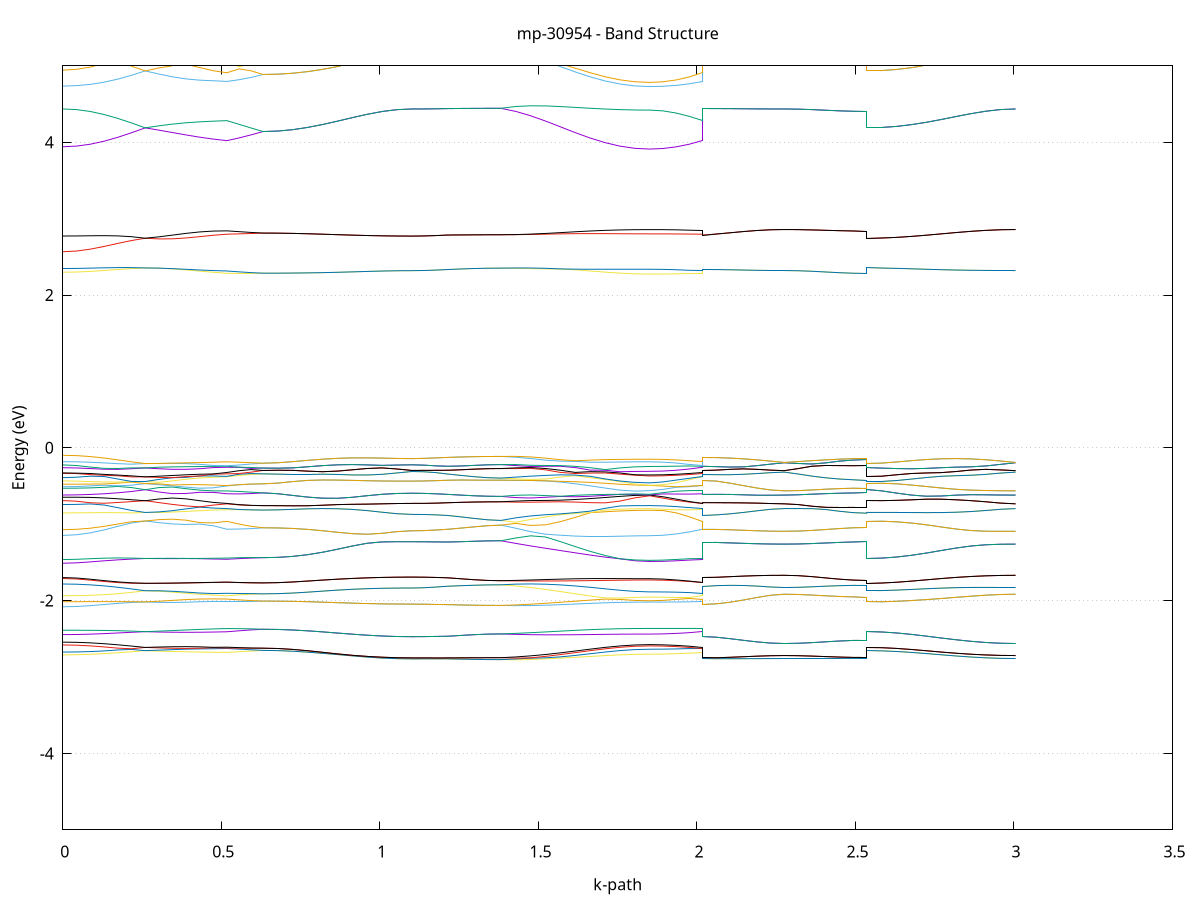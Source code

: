 set title 'mp-30954 - Band Structure'
set xlabel 'k-path'
set ylabel 'Energy (eV)'
set grid y
set yrange [-5:5]
set terminal png size 800,600
set output 'mp-30954_bands_gnuplot.png'
plot '-' using 1:2 with lines notitle, '-' using 1:2 with lines notitle, '-' using 1:2 with lines notitle, '-' using 1:2 with lines notitle, '-' using 1:2 with lines notitle, '-' using 1:2 with lines notitle, '-' using 1:2 with lines notitle, '-' using 1:2 with lines notitle, '-' using 1:2 with lines notitle, '-' using 1:2 with lines notitle, '-' using 1:2 with lines notitle, '-' using 1:2 with lines notitle, '-' using 1:2 with lines notitle, '-' using 1:2 with lines notitle, '-' using 1:2 with lines notitle, '-' using 1:2 with lines notitle, '-' using 1:2 with lines notitle, '-' using 1:2 with lines notitle, '-' using 1:2 with lines notitle, '-' using 1:2 with lines notitle, '-' using 1:2 with lines notitle, '-' using 1:2 with lines notitle, '-' using 1:2 with lines notitle, '-' using 1:2 with lines notitle, '-' using 1:2 with lines notitle, '-' using 1:2 with lines notitle, '-' using 1:2 with lines notitle, '-' using 1:2 with lines notitle, '-' using 1:2 with lines notitle, '-' using 1:2 with lines notitle, '-' using 1:2 with lines notitle, '-' using 1:2 with lines notitle, '-' using 1:2 with lines notitle, '-' using 1:2 with lines notitle, '-' using 1:2 with lines notitle, '-' using 1:2 with lines notitle, '-' using 1:2 with lines notitle, '-' using 1:2 with lines notitle, '-' using 1:2 with lines notitle, '-' using 1:2 with lines notitle, '-' using 1:2 with lines notitle, '-' using 1:2 with lines notitle, '-' using 1:2 with lines notitle, '-' using 1:2 with lines notitle, '-' using 1:2 with lines notitle, '-' using 1:2 with lines notitle, '-' using 1:2 with lines notitle, '-' using 1:2 with lines notitle, '-' using 1:2 with lines notitle, '-' using 1:2 with lines notitle, '-' using 1:2 with lines notitle, '-' using 1:2 with lines notitle, '-' using 1:2 with lines notitle, '-' using 1:2 with lines notitle, '-' using 1:2 with lines notitle, '-' using 1:2 with lines notitle, '-' using 1:2 with lines notitle, '-' using 1:2 with lines notitle, '-' using 1:2 with lines notitle, '-' using 1:2 with lines notitle, '-' using 1:2 with lines notitle, '-' using 1:2 with lines notitle, '-' using 1:2 with lines notitle, '-' using 1:2 with lines notitle, '-' using 1:2 with lines notitle, '-' using 1:2 with lines notitle, '-' using 1:2 with lines notitle, '-' using 1:2 with lines notitle, '-' using 1:2 with lines notitle, '-' using 1:2 with lines notitle, '-' using 1:2 with lines notitle, '-' using 1:2 with lines notitle, '-' using 1:2 with lines notitle, '-' using 1:2 with lines notitle, '-' using 1:2 with lines notitle, '-' using 1:2 with lines notitle, '-' using 1:2 with lines notitle, '-' using 1:2 with lines notitle, '-' using 1:2 with lines notitle, '-' using 1:2 with lines notitle, '-' using 1:2 with lines notitle, '-' using 1:2 with lines notitle, '-' using 1:2 with lines notitle, '-' using 1:2 with lines notitle, '-' using 1:2 with lines notitle, '-' using 1:2 with lines notitle, '-' using 1:2 with lines notitle, '-' using 1:2 with lines notitle, '-' using 1:2 with lines notitle, '-' using 1:2 with lines notitle, '-' using 1:2 with lines notitle, '-' using 1:2 with lines notitle, '-' using 1:2 with lines notitle, '-' using 1:2 with lines notitle, '-' using 1:2 with lines notitle, '-' using 1:2 with lines notitle, '-' using 1:2 with lines notitle, '-' using 1:2 with lines notitle, '-' using 1:2 with lines notitle, '-' using 1:2 with lines notitle, '-' using 1:2 with lines notitle, '-' using 1:2 with lines notitle, '-' using 1:2 with lines notitle, '-' using 1:2 with lines notitle, '-' using 1:2 with lines notitle, '-' using 1:2 with lines notitle, '-' using 1:2 with lines notitle, '-' using 1:2 with lines notitle, '-' using 1:2 with lines notitle, '-' using 1:2 with lines notitle, '-' using 1:2 with lines notitle, '-' using 1:2 with lines notitle, '-' using 1:2 with lines notitle, '-' using 1:2 with lines notitle, '-' using 1:2 with lines notitle, '-' using 1:2 with lines notitle, '-' using 1:2 with lines notitle, '-' using 1:2 with lines notitle, '-' using 1:2 with lines notitle, '-' using 1:2 with lines notitle, '-' using 1:2 with lines notitle, '-' using 1:2 with lines notitle, '-' using 1:2 with lines notitle, '-' using 1:2 with lines notitle, '-' using 1:2 with lines notitle, '-' using 1:2 with lines notitle, '-' using 1:2 with lines notitle, '-' using 1:2 with lines notitle
0.000000 -14.516144
0.043345 -14.516144
0.086690 -14.516144
0.130036 -14.516044
0.173381 -14.516044
0.216726 -14.515944
0.260071 -14.515944
0.260071 -14.515944
0.302988 -14.515944
0.345905 -14.515944
0.388821 -14.515944
0.431738 -14.516044
0.474654 -14.516044
0.517571 -14.516044
0.517571 -14.516044
0.555556 -14.516044
0.593542 -14.515944
0.631527 -14.515944
0.631527 -14.515944
0.678462 -14.515944
0.725397 -14.515944
0.772332 -14.516044
0.819267 -14.516044
0.866202 -14.516144
0.913136 -14.516144
0.960071 -14.516244
1.007006 -14.516244
1.053941 -14.516244
1.100876 -14.516244
1.100876 -14.516244
1.138861 -14.516244
1.176847 -14.516244
1.214832 -14.516244
1.214832 -14.516244
1.256573 -14.516244
1.298315 -14.516244
1.340056 -14.516244
1.381797 -14.516244
1.381797 -14.516244
1.428732 -14.516344
1.475667 -14.516344
1.522601 -14.516344
1.569536 -14.516244
1.616471 -14.516244
1.663406 -14.516244
1.710341 -14.516144
1.757276 -14.516144
1.804210 -14.516144
1.851145 -14.516144
1.851145 -14.516144
1.892886 -14.516144
1.934628 -14.516144
1.976369 -14.516044
2.018110 -14.516044
2.018110 -14.516244
2.061026 -14.516244
2.103943 -14.516244
2.146860 -14.516244
2.189776 -14.516244
2.232693 -14.516244
2.275609 -14.516244
2.275609 -14.516244
2.318954 -14.516244
2.362300 -14.516244
2.405645 -14.516244
2.448990 -14.516244
2.492335 -14.516244
2.535681 -14.516244
2.535681 -14.515944
2.582615 -14.515944
2.629550 -14.515944
2.676485 -14.516044
2.723420 -14.516044
2.770355 -14.516144
2.817290 -14.516144
2.864224 -14.516244
2.911159 -14.516244
2.958094 -14.516244
3.005029 -14.516244
e
0.000000 -14.515744
0.043345 -14.515744
0.086690 -14.515744
0.130036 -14.515844
0.173381 -14.515844
0.216726 -14.515844
0.260071 -14.515944
0.260071 -14.515944
0.302988 -14.515944
0.345905 -14.515944
0.388821 -14.515844
0.431738 -14.515844
0.474654 -14.515844
0.517571 -14.515844
0.517571 -14.515844
0.555556 -14.515844
0.593542 -14.515944
0.631527 -14.515944
0.631527 -14.515944
0.678462 -14.515944
0.725397 -14.515944
0.772332 -14.516044
0.819267 -14.516044
0.866202 -14.516144
0.913136 -14.516144
0.960071 -14.516244
1.007006 -14.516244
1.053941 -14.516244
1.100876 -14.516244
1.100876 -14.516244
1.138861 -14.516244
1.176847 -14.516244
1.214832 -14.516244
1.214832 -14.516244
1.256573 -14.516244
1.298315 -14.516244
1.340056 -14.516244
1.381797 -14.516244
1.381797 -14.516244
1.428732 -14.516244
1.475667 -14.516144
1.522601 -14.516144
1.569536 -14.516044
1.616471 -14.515944
1.663406 -14.515844
1.710341 -14.515844
1.757276 -14.515744
1.804210 -14.515744
1.851145 -14.515744
1.851145 -14.515744
1.892886 -14.515744
1.934628 -14.515744
1.976369 -14.515844
2.018110 -14.515844
2.018110 -14.516244
2.061026 -14.516244
2.103943 -14.516244
2.146860 -14.516244
2.189776 -14.516244
2.232693 -14.516244
2.275609 -14.516244
2.275609 -14.516244
2.318954 -14.516244
2.362300 -14.516244
2.405645 -14.516244
2.448990 -14.516244
2.492335 -14.516244
2.535681 -14.516244
2.535681 -14.515944
2.582615 -14.515944
2.629550 -14.515944
2.676485 -14.516044
2.723420 -14.516044
2.770355 -14.516144
2.817290 -14.516144
2.864224 -14.516244
2.911159 -14.516244
2.958094 -14.516244
3.005029 -14.516244
e
0.000000 -14.481644
0.043345 -14.481644
0.086690 -14.481644
0.130036 -14.481644
0.173381 -14.481644
0.216726 -14.481644
0.260071 -14.481544
0.260071 -14.481544
0.302988 -14.481644
0.345905 -14.481644
0.388821 -14.481644
0.431738 -14.481644
0.474654 -14.481544
0.517571 -14.481544
0.517571 -14.481544
0.555556 -14.481544
0.593542 -14.481444
0.631527 -14.481444
0.631527 -14.481444
0.678462 -14.481444
0.725397 -14.481444
0.772332 -14.481444
0.819267 -14.481444
0.866202 -14.481444
0.913136 -14.481544
0.960071 -14.481544
1.007006 -14.481544
1.053941 -14.481544
1.100876 -14.481544
1.100876 -14.481544
1.138861 -14.481544
1.176847 -14.481544
1.214832 -14.481544
1.214832 -14.481544
1.256573 -14.481544
1.298315 -14.481544
1.340056 -14.481544
1.381797 -14.481544
1.381797 -14.481544
1.428732 -14.481544
1.475667 -14.481644
1.522601 -14.481644
1.569536 -14.481644
1.616471 -14.481644
1.663406 -14.481644
1.710341 -14.481644
1.757276 -14.481644
1.804210 -14.481644
1.851145 -14.481644
1.851145 -14.481644
1.892886 -14.481644
1.934628 -14.481544
1.976369 -14.481544
2.018110 -14.481544
2.018110 -14.481544
2.061026 -14.481544
2.103943 -14.481644
2.146860 -14.481644
2.189776 -14.481644
2.232693 -14.481744
2.275609 -14.481744
2.275609 -14.481744
2.318954 -14.481744
2.362300 -14.481744
2.405645 -14.481744
2.448990 -14.481744
2.492335 -14.481744
2.535681 -14.481744
2.535681 -14.481544
2.582615 -14.481544
2.629550 -14.481644
2.676485 -14.481644
2.723420 -14.481644
2.770355 -14.481644
2.817290 -14.481644
2.864224 -14.481644
2.911159 -14.481644
2.958094 -14.481744
3.005029 -14.481744
e
0.000000 -14.481544
0.043345 -14.481544
0.086690 -14.481544
0.130036 -14.481544
0.173381 -14.481544
0.216726 -14.481544
0.260071 -14.481544
0.260071 -14.481544
0.302988 -14.481544
0.345905 -14.481444
0.388821 -14.481444
0.431738 -14.481344
0.474654 -14.481344
0.517571 -14.481244
0.517571 -14.481244
0.555556 -14.481344
0.593542 -14.481344
0.631527 -14.481444
0.631527 -14.481444
0.678462 -14.481444
0.725397 -14.481444
0.772332 -14.481444
0.819267 -14.481444
0.866202 -14.481444
0.913136 -14.481544
0.960071 -14.481544
1.007006 -14.481544
1.053941 -14.481544
1.100876 -14.481544
1.100876 -14.481544
1.138861 -14.481544
1.176847 -14.481544
1.214832 -14.481544
1.214832 -14.481544
1.256573 -14.481544
1.298315 -14.481544
1.340056 -14.481544
1.381797 -14.481544
1.381797 -14.481544
1.428732 -14.481544
1.475667 -14.481444
1.522601 -14.481444
1.569536 -14.481344
1.616471 -14.481344
1.663406 -14.481244
1.710341 -14.481244
1.757276 -14.481244
1.804210 -14.481244
1.851145 -14.481244
1.851145 -14.481244
1.892886 -14.481244
1.934628 -14.481244
1.976369 -14.481244
2.018110 -14.481244
2.018110 -14.481544
2.061026 -14.481544
2.103943 -14.481644
2.146860 -14.481644
2.189776 -14.481644
2.232693 -14.481744
2.275609 -14.481744
2.275609 -14.481744
2.318954 -14.481744
2.362300 -14.481744
2.405645 -14.481744
2.448990 -14.481744
2.492335 -14.481744
2.535681 -14.481744
2.535681 -14.481544
2.582615 -14.481544
2.629550 -14.481644
2.676485 -14.481644
2.723420 -14.481644
2.770355 -14.481644
2.817290 -14.481644
2.864224 -14.481644
2.911159 -14.481644
2.958094 -14.481744
3.005029 -14.481744
e
0.000000 -14.467144
0.043345 -14.467144
0.086690 -14.467144
0.130036 -14.467144
0.173381 -14.467144
0.216726 -14.467144
0.260071 -14.467044
0.260071 -14.467044
0.302988 -14.467144
0.345905 -14.467144
0.388821 -14.467244
0.431738 -14.467344
0.474654 -14.467344
0.517571 -14.467344
0.517571 -14.467344
0.555556 -14.467344
0.593542 -14.467344
0.631527 -14.467244
0.631527 -14.467244
0.678462 -14.467244
0.725397 -14.467244
0.772332 -14.467244
0.819267 -14.467244
0.866202 -14.467244
0.913136 -14.467244
0.960071 -14.467244
1.007006 -14.467244
1.053941 -14.467244
1.100876 -14.467244
1.100876 -14.467244
1.138861 -14.467244
1.176847 -14.467244
1.214832 -14.467244
1.214832 -14.467244
1.256573 -14.467244
1.298315 -14.467244
1.340056 -14.467244
1.381797 -14.467244
1.381797 -14.467244
1.428732 -14.467244
1.475667 -14.467344
1.522601 -14.467344
1.569536 -14.467344
1.616471 -14.467344
1.663406 -14.467344
1.710341 -14.467344
1.757276 -14.467344
1.804210 -14.467444
1.851145 -14.467444
1.851145 -14.467444
1.892886 -14.467444
1.934628 -14.467344
1.976369 -14.467344
2.018110 -14.467344
2.018110 -14.467244
2.061026 -14.467244
2.103943 -14.467144
2.146860 -14.467144
2.189776 -14.467144
2.232693 -14.467144
2.275609 -14.467044
2.275609 -14.467044
2.318954 -14.467044
2.362300 -14.467044
2.405645 -14.467044
2.448990 -14.467144
2.492335 -14.467144
2.535681 -14.467144
2.535681 -14.467044
2.582615 -14.467044
2.629550 -14.467044
2.676485 -14.467044
2.723420 -14.467044
2.770355 -14.467044
2.817290 -14.467044
2.864224 -14.467044
2.911159 -14.467044
2.958094 -14.467044
3.005029 -14.467044
e
0.000000 -14.467044
0.043345 -14.467044
0.086690 -14.467044
0.130036 -14.467044
0.173381 -14.467044
0.216726 -14.467044
0.260071 -14.467044
0.260071 -14.467044
0.302988 -14.467044
0.345905 -14.467044
0.388821 -14.467044
0.431738 -14.467144
0.474654 -14.467144
0.517571 -14.467144
0.517571 -14.467144
0.555556 -14.467244
0.593542 -14.467244
0.631527 -14.467244
0.631527 -14.467244
0.678462 -14.467244
0.725397 -14.467244
0.772332 -14.467244
0.819267 -14.467244
0.866202 -14.467244
0.913136 -14.467244
0.960071 -14.467244
1.007006 -14.467244
1.053941 -14.467244
1.100876 -14.467244
1.100876 -14.467244
1.138861 -14.467244
1.176847 -14.467244
1.214832 -14.467244
1.214832 -14.467244
1.256573 -14.467244
1.298315 -14.467244
1.340056 -14.467244
1.381797 -14.467244
1.381797 -14.467244
1.428732 -14.467244
1.475667 -14.467244
1.522601 -14.467244
1.569536 -14.467244
1.616471 -14.467244
1.663406 -14.467244
1.710341 -14.467144
1.757276 -14.467144
1.804210 -14.467144
1.851145 -14.467144
1.851145 -14.467144
1.892886 -14.467144
1.934628 -14.467144
1.976369 -14.467144
2.018110 -14.467144
2.018110 -14.467244
2.061026 -14.467244
2.103943 -14.467144
2.146860 -14.467144
2.189776 -14.467144
2.232693 -14.467144
2.275609 -14.467044
2.275609 -14.467044
2.318954 -14.467044
2.362300 -14.467044
2.405645 -14.467044
2.448990 -14.467044
2.492335 -14.467044
2.535681 -14.467044
2.535681 -14.467044
2.582615 -14.467044
2.629550 -14.467044
2.676485 -14.467044
2.723420 -14.467044
2.770355 -14.467044
2.817290 -14.467044
2.864224 -14.467044
2.911159 -14.467044
2.958094 -14.467044
3.005029 -14.467044
e
0.000000 -14.461144
0.043345 -14.461144
0.086690 -14.461044
0.130036 -14.461044
0.173381 -14.461044
0.216726 -14.461044
0.260071 -14.460944
0.260071 -14.460944
0.302988 -14.460944
0.345905 -14.460944
0.388821 -14.461044
0.431738 -14.461044
0.474654 -14.461044
0.517571 -14.461044
0.517571 -14.461044
0.555556 -14.460944
0.593542 -14.460944
0.631527 -14.460944
0.631527 -14.460944
0.678462 -14.460944
0.725397 -14.460944
0.772332 -14.460944
0.819267 -14.460944
0.866202 -14.461044
0.913136 -14.461044
0.960071 -14.461044
1.007006 -14.461044
1.053941 -14.461044
1.100876 -14.461044
1.100876 -14.461044
1.138861 -14.461044
1.176847 -14.461044
1.214832 -14.461044
1.214832 -14.461044
1.256573 -14.461044
1.298315 -14.461044
1.340056 -14.461044
1.381797 -14.461044
1.381797 -14.461044
1.428732 -14.461144
1.475667 -14.461144
1.522601 -14.461144
1.569536 -14.461144
1.616471 -14.461144
1.663406 -14.461144
1.710341 -14.461144
1.757276 -14.461144
1.804210 -14.461144
1.851145 -14.461044
1.851145 -14.461144
1.892886 -14.461044
1.934628 -14.461044
1.976369 -14.461044
2.018110 -14.461044
2.018110 -14.461044
2.061026 -14.461044
2.103943 -14.461144
2.146860 -14.461144
2.189776 -14.461144
2.232693 -14.461144
2.275609 -14.461144
2.275609 -14.461144
2.318954 -14.461144
2.362300 -14.461144
2.405645 -14.461144
2.448990 -14.461144
2.492335 -14.461144
2.535681 -14.461144
2.535681 -14.460944
2.582615 -14.460944
2.629550 -14.460944
2.676485 -14.461044
2.723420 -14.461044
2.770355 -14.461044
2.817290 -14.461044
2.864224 -14.461144
2.911159 -14.461144
2.958094 -14.461144
3.005029 -14.461144
e
0.000000 -14.460844
0.043345 -14.460844
0.086690 -14.460844
0.130036 -14.460844
0.173381 -14.460844
0.216726 -14.460944
0.260071 -14.460944
0.260071 -14.460944
0.302988 -14.460944
0.345905 -14.460944
0.388821 -14.460944
0.431738 -14.460844
0.474654 -14.460844
0.517571 -14.460844
0.517571 -14.460844
0.555556 -14.460844
0.593542 -14.460944
0.631527 -14.460944
0.631527 -14.460944
0.678462 -14.460944
0.725397 -14.460944
0.772332 -14.460944
0.819267 -14.460944
0.866202 -14.461044
0.913136 -14.461044
0.960071 -14.461044
1.007006 -14.461044
1.053941 -14.461044
1.100876 -14.461044
1.100876 -14.461044
1.138861 -14.461044
1.176847 -14.461044
1.214832 -14.461044
1.214832 -14.461044
1.256573 -14.461044
1.298315 -14.461044
1.340056 -14.461044
1.381797 -14.461044
1.381797 -14.461044
1.428732 -14.461044
1.475667 -14.461044
1.522601 -14.460944
1.569536 -14.460944
1.616471 -14.460844
1.663406 -14.460844
1.710341 -14.460844
1.757276 -14.460844
1.804210 -14.460744
1.851145 -14.460744
1.851145 -14.460744
1.892886 -14.460744
1.934628 -14.460844
1.976369 -14.460844
2.018110 -14.460844
2.018110 -14.461044
2.061026 -14.461044
2.103943 -14.461144
2.146860 -14.461144
2.189776 -14.461144
2.232693 -14.461144
2.275609 -14.461144
2.275609 -14.461144
2.318954 -14.461144
2.362300 -14.461144
2.405645 -14.461144
2.448990 -14.461144
2.492335 -14.461144
2.535681 -14.461144
2.535681 -14.460944
2.582615 -14.460944
2.629550 -14.460944
2.676485 -14.461044
2.723420 -14.461044
2.770355 -14.461044
2.817290 -14.461044
2.864224 -14.461144
2.911159 -14.461144
2.958094 -14.461144
3.005029 -14.461144
e
0.000000 -14.453944
0.043345 -14.453944
0.086690 -14.453944
0.130036 -14.453944
0.173381 -14.453944
0.216726 -14.453844
0.260071 -14.453844
0.260071 -14.453844
0.302988 -14.453844
0.345905 -14.453844
0.388821 -14.453844
0.431738 -14.453844
0.474654 -14.453944
0.517571 -14.453944
0.517571 -14.453944
0.555556 -14.453944
0.593542 -14.453844
0.631527 -14.453844
0.631527 -14.453844
0.678462 -14.453844
0.725397 -14.453844
0.772332 -14.453944
0.819267 -14.453944
0.866202 -14.453944
0.913136 -14.453944
0.960071 -14.454044
1.007006 -14.454044
1.053941 -14.454044
1.100876 -14.454044
1.100876 -14.454044
1.138861 -14.454044
1.176847 -14.454044
1.214832 -14.454044
1.214832 -14.454044
1.256573 -14.454044
1.298315 -14.454044
1.340056 -14.454044
1.381797 -14.454044
1.381797 -14.454044
1.428732 -14.454044
1.475667 -14.454044
1.522601 -14.454044
1.569536 -14.454044
1.616471 -14.454044
1.663406 -14.454044
1.710341 -14.454044
1.757276 -14.454044
1.804210 -14.454044
1.851145 -14.454044
1.851145 -14.454044
1.892886 -14.454044
1.934628 -14.453944
1.976369 -14.453944
2.018110 -14.453944
2.018110 -14.454044
2.061026 -14.454044
2.103943 -14.454044
2.146860 -14.454044
2.189776 -14.453944
2.232693 -14.453944
2.275609 -14.453944
2.275609 -14.453944
2.318954 -14.453944
2.362300 -14.453944
2.405645 -14.453944
2.448990 -14.453944
2.492335 -14.453944
2.535681 -14.453944
2.535681 -14.453844
2.582615 -14.453844
2.629550 -14.453844
2.676485 -14.453844
2.723420 -14.453844
2.770355 -14.453944
2.817290 -14.453944
2.864224 -14.453944
2.911159 -14.453944
2.958094 -14.453944
3.005029 -14.453944
e
0.000000 -14.453644
0.043345 -14.453644
0.086690 -14.453644
0.130036 -14.453744
0.173381 -14.453744
0.216726 -14.453744
0.260071 -14.453844
0.260071 -14.453844
0.302988 -14.453844
0.345905 -14.453844
0.388821 -14.453844
0.431738 -14.453744
0.474654 -14.453744
0.517571 -14.453744
0.517571 -14.453744
0.555556 -14.453844
0.593542 -14.453844
0.631527 -14.453844
0.631527 -14.453844
0.678462 -14.453844
0.725397 -14.453844
0.772332 -14.453844
0.819267 -14.453944
0.866202 -14.453944
0.913136 -14.453944
0.960071 -14.454044
1.007006 -14.454044
1.053941 -14.454044
1.100876 -14.454044
1.100876 -14.454044
1.138861 -14.454044
1.176847 -14.454044
1.214832 -14.454044
1.214832 -14.454044
1.256573 -14.454044
1.298315 -14.454044
1.340056 -14.454044
1.381797 -14.454044
1.381797 -14.454044
1.428732 -14.454044
1.475667 -14.453944
1.522601 -14.453944
1.569536 -14.453844
1.616471 -14.453844
1.663406 -14.453744
1.710341 -14.453744
1.757276 -14.453744
1.804210 -14.453744
1.851145 -14.453644
1.851145 -14.453644
1.892886 -14.453744
1.934628 -14.453744
1.976369 -14.453744
2.018110 -14.453744
2.018110 -14.454044
2.061026 -14.454044
2.103943 -14.454044
2.146860 -14.454044
2.189776 -14.453944
2.232693 -14.453944
2.275609 -14.453944
2.275609 -14.453944
2.318954 -14.453944
2.362300 -14.453944
2.405645 -14.453944
2.448990 -14.453944
2.492335 -14.453944
2.535681 -14.453944
2.535681 -14.453844
2.582615 -14.453844
2.629550 -14.453844
2.676485 -14.453844
2.723420 -14.453844
2.770355 -14.453944
2.817290 -14.453944
2.864224 -14.453944
2.911159 -14.453944
2.958094 -14.453944
3.005029 -14.453944
e
0.000000 -14.438244
0.043345 -14.438244
0.086690 -14.438244
0.130036 -14.438244
0.173381 -14.438244
0.216726 -14.438244
0.260071 -14.438244
0.260071 -14.438244
0.302988 -14.438244
0.345905 -14.438244
0.388821 -14.438244
0.431738 -14.438144
0.474654 -14.438144
0.517571 -14.438144
0.517571 -14.438144
0.555556 -14.438144
0.593542 -14.438144
0.631527 -14.438144
0.631527 -14.438144
0.678462 -14.438144
0.725397 -14.438144
0.772332 -14.438144
0.819267 -14.438244
0.866202 -14.438244
0.913136 -14.438244
0.960071 -14.438244
1.007006 -14.438244
1.053941 -14.438244
1.100876 -14.438244
1.100876 -14.438244
1.138861 -14.438244
1.176847 -14.438244
1.214832 -14.438244
1.214832 -14.438244
1.256573 -14.438244
1.298315 -14.438244
1.340056 -14.438244
1.381797 -14.438244
1.381797 -14.438244
1.428732 -14.438244
1.475667 -14.438244
1.522601 -14.438244
1.569536 -14.438244
1.616471 -14.438244
1.663406 -14.438244
1.710341 -14.438244
1.757276 -14.438244
1.804210 -14.438144
1.851145 -14.438144
1.851145 -14.438144
1.892886 -14.438144
1.934628 -14.438144
1.976369 -14.438144
2.018110 -14.438144
2.018110 -14.438244
2.061026 -14.438244
2.103943 -14.438244
2.146860 -14.438244
2.189776 -14.438244
2.232693 -14.438244
2.275609 -14.438244
2.275609 -14.438244
2.318954 -14.438244
2.362300 -14.438244
2.405645 -14.438244
2.448990 -14.438244
2.492335 -14.438244
2.535681 -14.438244
2.535681 -14.438244
2.582615 -14.438244
2.629550 -14.438244
2.676485 -14.438244
2.723420 -14.438244
2.770355 -14.438244
2.817290 -14.438244
2.864224 -14.438244
2.911159 -14.438244
2.958094 -14.438244
3.005029 -14.438244
e
0.000000 -14.438144
0.043345 -14.438144
0.086690 -14.438144
0.130036 -14.438144
0.173381 -14.438144
0.216726 -14.438144
0.260071 -14.438244
0.260071 -14.438244
0.302988 -14.438244
0.345905 -14.438144
0.388821 -14.438144
0.431738 -14.438144
0.474654 -14.438144
0.517571 -14.438144
0.517571 -14.438144
0.555556 -14.438144
0.593542 -14.438144
0.631527 -14.438144
0.631527 -14.438144
0.678462 -14.438144
0.725397 -14.438144
0.772332 -14.438144
0.819267 -14.438244
0.866202 -14.438244
0.913136 -14.438244
0.960071 -14.438244
1.007006 -14.438244
1.053941 -14.438244
1.100876 -14.438244
1.100876 -14.438244
1.138861 -14.438244
1.176847 -14.438244
1.214832 -14.438244
1.214832 -14.438244
1.256573 -14.438244
1.298315 -14.438244
1.340056 -14.438244
1.381797 -14.438244
1.381797 -14.438244
1.428732 -14.438244
1.475667 -14.438244
1.522601 -14.438244
1.569536 -14.438244
1.616471 -14.438244
1.663406 -14.438144
1.710341 -14.438144
1.757276 -14.438144
1.804210 -14.438144
1.851145 -14.438144
1.851145 -14.438144
1.892886 -14.438144
1.934628 -14.438144
1.976369 -14.438144
2.018110 -14.438144
2.018110 -14.438244
2.061026 -14.438244
2.103943 -14.438244
2.146860 -14.438244
2.189776 -14.438244
2.232693 -14.438244
2.275609 -14.438244
2.275609 -14.438244
2.318954 -14.438244
2.362300 -14.438244
2.405645 -14.438244
2.448990 -14.438244
2.492335 -14.438244
2.535681 -14.438244
2.535681 -14.438244
2.582615 -14.438244
2.629550 -14.438244
2.676485 -14.438244
2.723420 -14.438244
2.770355 -14.438244
2.817290 -14.438244
2.864224 -14.438244
2.911159 -14.438244
2.958094 -14.438244
3.005029 -14.438244
e
0.000000 -14.411444
0.043345 -14.411444
0.086690 -14.411444
0.130036 -14.411444
0.173381 -14.411444
0.216726 -14.411444
0.260071 -14.411444
0.260071 -14.411444
0.302988 -14.411444
0.345905 -14.411444
0.388821 -14.411444
0.431738 -14.411444
0.474654 -14.411444
0.517571 -14.411444
0.517571 -14.411444
0.555556 -14.411444
0.593542 -14.411444
0.631527 -14.411444
0.631527 -14.411444
0.678462 -14.411444
0.725397 -14.411444
0.772332 -14.411444
0.819267 -14.411444
0.866202 -14.411444
0.913136 -14.411444
0.960071 -14.411444
1.007006 -14.411444
1.053941 -14.411444
1.100876 -14.411444
1.100876 -14.411444
1.138861 -14.411444
1.176847 -14.411444
1.214832 -14.411444
1.214832 -14.411444
1.256573 -14.411444
1.298315 -14.411444
1.340056 -14.411444
1.381797 -14.411444
1.381797 -14.411444
1.428732 -14.411444
1.475667 -14.411444
1.522601 -14.411444
1.569536 -14.411444
1.616471 -14.411444
1.663406 -14.411444
1.710341 -14.411444
1.757276 -14.411444
1.804210 -14.411444
1.851145 -14.411444
1.851145 -14.411444
1.892886 -14.411444
1.934628 -14.411444
1.976369 -14.411444
2.018110 -14.411444
2.018110 -14.411444
2.061026 -14.411444
2.103943 -14.411444
2.146860 -14.411444
2.189776 -14.411444
2.232693 -14.411444
2.275609 -14.411444
2.275609 -14.411444
2.318954 -14.411444
2.362300 -14.411444
2.405645 -14.411444
2.448990 -14.411444
2.492335 -14.411444
2.535681 -14.411444
2.535681 -14.411444
2.582615 -14.411444
2.629550 -14.411444
2.676485 -14.411444
2.723420 -14.411444
2.770355 -14.411444
2.817290 -14.411444
2.864224 -14.411444
2.911159 -14.411444
2.958094 -14.411444
3.005029 -14.411444
e
0.000000 -14.411444
0.043345 -14.411444
0.086690 -14.411444
0.130036 -14.411444
0.173381 -14.411444
0.216726 -14.411444
0.260071 -14.411444
0.260071 -14.411444
0.302988 -14.411444
0.345905 -14.411444
0.388821 -14.411444
0.431738 -14.411444
0.474654 -14.411444
0.517571 -14.411444
0.517571 -14.411444
0.555556 -14.411444
0.593542 -14.411444
0.631527 -14.411444
0.631527 -14.411444
0.678462 -14.411444
0.725397 -14.411444
0.772332 -14.411444
0.819267 -14.411444
0.866202 -14.411444
0.913136 -14.411444
0.960071 -14.411444
1.007006 -14.411444
1.053941 -14.411444
1.100876 -14.411444
1.100876 -14.411444
1.138861 -14.411444
1.176847 -14.411444
1.214832 -14.411444
1.214832 -14.411444
1.256573 -14.411444
1.298315 -14.411444
1.340056 -14.411444
1.381797 -14.411444
1.381797 -14.411444
1.428732 -14.411444
1.475667 -14.411444
1.522601 -14.411444
1.569536 -14.411444
1.616471 -14.411444
1.663406 -14.411444
1.710341 -14.411444
1.757276 -14.411444
1.804210 -14.411444
1.851145 -14.411444
1.851145 -14.411444
1.892886 -14.411444
1.934628 -14.411444
1.976369 -14.411444
2.018110 -14.411444
2.018110 -14.411444
2.061026 -14.411444
2.103943 -14.411444
2.146860 -14.411444
2.189776 -14.411444
2.232693 -14.411444
2.275609 -14.411444
2.275609 -14.411444
2.318954 -14.411444
2.362300 -14.411444
2.405645 -14.411444
2.448990 -14.411444
2.492335 -14.411444
2.535681 -14.411444
2.535681 -14.411444
2.582615 -14.411444
2.629550 -14.411444
2.676485 -14.411444
2.723420 -14.411444
2.770355 -14.411444
2.817290 -14.411444
2.864224 -14.411444
2.911159 -14.411444
2.958094 -14.411444
3.005029 -14.411444
e
0.000000 -14.377744
0.043345 -14.377744
0.086690 -14.377744
0.130036 -14.377744
0.173381 -14.377744
0.216726 -14.377744
0.260071 -14.377744
0.260071 -14.377744
0.302988 -14.377744
0.345905 -14.377744
0.388821 -14.377744
0.431738 -14.377744
0.474654 -14.377744
0.517571 -14.377744
0.517571 -14.377744
0.555556 -14.377744
0.593542 -14.377744
0.631527 -14.377744
0.631527 -14.377744
0.678462 -14.377744
0.725397 -14.377744
0.772332 -14.377744
0.819267 -14.377744
0.866202 -14.377644
0.913136 -14.377644
0.960071 -14.377644
1.007006 -14.377644
1.053941 -14.377644
1.100876 -14.377644
1.100876 -14.377644
1.138861 -14.377644
1.176847 -14.377644
1.214832 -14.377644
1.214832 -14.377644
1.256573 -14.377644
1.298315 -14.377644
1.340056 -14.377644
1.381797 -14.377644
1.381797 -14.377644
1.428732 -14.377644
1.475667 -14.377644
1.522601 -14.377644
1.569536 -14.377744
1.616471 -14.377744
1.663406 -14.377744
1.710341 -14.377744
1.757276 -14.377744
1.804210 -14.377744
1.851145 -14.377744
1.851145 -14.377744
1.892886 -14.377744
1.934628 -14.377744
1.976369 -14.377744
2.018110 -14.377744
2.018110 -14.377644
2.061026 -14.377644
2.103943 -14.377644
2.146860 -14.377644
2.189776 -14.377644
2.232693 -14.377644
2.275609 -14.377644
2.275609 -14.377644
2.318954 -14.377644
2.362300 -14.377644
2.405645 -14.377644
2.448990 -14.377644
2.492335 -14.377644
2.535681 -14.377644
2.535681 -14.377744
2.582615 -14.377744
2.629550 -14.377744
2.676485 -14.377744
2.723420 -14.377744
2.770355 -14.377744
2.817290 -14.377644
2.864224 -14.377644
2.911159 -14.377644
2.958094 -14.377644
3.005029 -14.377644
e
0.000000 -14.377644
0.043345 -14.377644
0.086690 -14.377644
0.130036 -14.377644
0.173381 -14.377744
0.216726 -14.377744
0.260071 -14.377744
0.260071 -14.377744
0.302988 -14.377744
0.345905 -14.377744
0.388821 -14.377744
0.431738 -14.377744
0.474654 -14.377744
0.517571 -14.377744
0.517571 -14.377744
0.555556 -14.377744
0.593542 -14.377744
0.631527 -14.377744
0.631527 -14.377744
0.678462 -14.377744
0.725397 -14.377744
0.772332 -14.377744
0.819267 -14.377744
0.866202 -14.377644
0.913136 -14.377644
0.960071 -14.377644
1.007006 -14.377644
1.053941 -14.377644
1.100876 -14.377644
1.100876 -14.377644
1.138861 -14.377644
1.176847 -14.377644
1.214832 -14.377644
1.214832 -14.377644
1.256573 -14.377644
1.298315 -14.377644
1.340056 -14.377644
1.381797 -14.377644
1.381797 -14.377644
1.428732 -14.377644
1.475667 -14.377644
1.522601 -14.377644
1.569536 -14.377644
1.616471 -14.377644
1.663406 -14.377644
1.710341 -14.377644
1.757276 -14.377644
1.804210 -14.377644
1.851145 -14.377644
1.851145 -14.377644
1.892886 -14.377644
1.934628 -14.377644
1.976369 -14.377644
2.018110 -14.377744
2.018110 -14.377644
2.061026 -14.377644
2.103943 -14.377644
2.146860 -14.377644
2.189776 -14.377644
2.232693 -14.377644
2.275609 -14.377644
2.275609 -14.377644
2.318954 -14.377644
2.362300 -14.377644
2.405645 -14.377644
2.448990 -14.377644
2.492335 -14.377644
2.535681 -14.377644
2.535681 -14.377744
2.582615 -14.377744
2.629550 -14.377744
2.676485 -14.377744
2.723420 -14.377744
2.770355 -14.377744
2.817290 -14.377644
2.864224 -14.377644
2.911159 -14.377644
2.958094 -14.377644
3.005029 -14.377644
e
0.000000 -14.376144
0.043345 -14.376144
0.086690 -14.376144
0.130036 -14.376144
0.173381 -14.376144
0.216726 -14.376144
0.260071 -14.376144
0.260071 -14.376144
0.302988 -14.376144
0.345905 -14.376144
0.388821 -14.376144
0.431738 -14.376144
0.474654 -14.376144
0.517571 -14.376144
0.517571 -14.376144
0.555556 -14.376144
0.593542 -14.376144
0.631527 -14.376144
0.631527 -14.376144
0.678462 -14.376144
0.725397 -14.376144
0.772332 -14.376144
0.819267 -14.376044
0.866202 -14.376044
0.913136 -14.376044
0.960071 -14.376044
1.007006 -14.376044
1.053941 -14.376044
1.100876 -14.376044
1.100876 -14.376044
1.138861 -14.376044
1.176847 -14.376044
1.214832 -14.376044
1.214832 -14.376044
1.256573 -14.376044
1.298315 -14.376044
1.340056 -14.376044
1.381797 -14.376044
1.381797 -14.376044
1.428732 -14.376044
1.475667 -14.376044
1.522601 -14.376044
1.569536 -14.376044
1.616471 -14.376044
1.663406 -14.376144
1.710341 -14.376144
1.757276 -14.376144
1.804210 -14.376144
1.851145 -14.376144
1.851145 -14.376144
1.892886 -14.376144
1.934628 -14.376144
1.976369 -14.376144
2.018110 -14.376144
2.018110 -14.376044
2.061026 -14.376044
2.103943 -14.376044
2.146860 -14.376044
2.189776 -14.376044
2.232693 -14.376044
2.275609 -14.376044
2.275609 -14.376044
2.318954 -14.376044
2.362300 -14.376044
2.405645 -14.376044
2.448990 -14.376044
2.492335 -14.376044
2.535681 -14.376044
2.535681 -14.376144
2.582615 -14.376144
2.629550 -14.376144
2.676485 -14.376144
2.723420 -14.376044
2.770355 -14.376044
2.817290 -14.376044
2.864224 -14.376044
2.911159 -14.376044
2.958094 -14.376044
3.005029 -14.376044
e
0.000000 -14.376144
0.043345 -14.376144
0.086690 -14.376144
0.130036 -14.376144
0.173381 -14.376144
0.216726 -14.376144
0.260071 -14.376144
0.260071 -14.376144
0.302988 -14.376144
0.345905 -14.376144
0.388821 -14.376144
0.431738 -14.376144
0.474654 -14.376144
0.517571 -14.376144
0.517571 -14.376144
0.555556 -14.376144
0.593542 -14.376144
0.631527 -14.376144
0.631527 -14.376144
0.678462 -14.376144
0.725397 -14.376144
0.772332 -14.376144
0.819267 -14.376044
0.866202 -14.376044
0.913136 -14.376044
0.960071 -14.376044
1.007006 -14.376044
1.053941 -14.376044
1.100876 -14.376044
1.100876 -14.376044
1.138861 -14.376044
1.176847 -14.376044
1.214832 -14.376044
1.214832 -14.376044
1.256573 -14.376044
1.298315 -14.376044
1.340056 -14.376044
1.381797 -14.376044
1.381797 -14.376044
1.428732 -14.376044
1.475667 -14.376044
1.522601 -14.376044
1.569536 -14.376044
1.616471 -14.376044
1.663406 -14.376044
1.710341 -14.376044
1.757276 -14.376044
1.804210 -14.376144
1.851145 -14.376144
1.851145 -14.376144
1.892886 -14.376144
1.934628 -14.376144
1.976369 -14.376144
2.018110 -14.376144
2.018110 -14.376044
2.061026 -14.376044
2.103943 -14.376044
2.146860 -14.376044
2.189776 -14.376044
2.232693 -14.376044
2.275609 -14.376044
2.275609 -14.376044
2.318954 -14.376044
2.362300 -14.376044
2.405645 -14.376044
2.448990 -14.376044
2.492335 -14.376044
2.535681 -14.376044
2.535681 -14.376144
2.582615 -14.376144
2.629550 -14.376144
2.676485 -14.376144
2.723420 -14.376044
2.770355 -14.376044
2.817290 -14.376044
2.864224 -14.376044
2.911159 -14.376044
2.958094 -14.376044
3.005029 -14.376044
e
0.000000 -14.374344
0.043345 -14.374344
0.086690 -14.374344
0.130036 -14.374344
0.173381 -14.374344
0.216726 -14.374344
0.260071 -14.374344
0.260071 -14.374344
0.302988 -14.374344
0.345905 -14.374344
0.388821 -14.374344
0.431738 -14.374344
0.474654 -14.374344
0.517571 -14.374344
0.517571 -14.374344
0.555556 -14.374344
0.593542 -14.374344
0.631527 -14.374344
0.631527 -14.374344
0.678462 -14.374344
0.725397 -14.374344
0.772332 -14.374344
0.819267 -14.374344
0.866202 -14.374344
0.913136 -14.374344
0.960071 -14.374344
1.007006 -14.374244
1.053941 -14.374244
1.100876 -14.374244
1.100876 -14.374244
1.138861 -14.374244
1.176847 -14.374244
1.214832 -14.374244
1.214832 -14.374244
1.256573 -14.374244
1.298315 -14.374244
1.340056 -14.374244
1.381797 -14.374244
1.381797 -14.374244
1.428732 -14.374244
1.475667 -14.374244
1.522601 -14.374344
1.569536 -14.374344
1.616471 -14.374344
1.663406 -14.374344
1.710341 -14.374344
1.757276 -14.374344
1.804210 -14.374344
1.851145 -14.374344
1.851145 -14.374344
1.892886 -14.374344
1.934628 -14.374344
1.976369 -14.374344
2.018110 -14.374344
2.018110 -14.374244
2.061026 -14.374244
2.103943 -14.374244
2.146860 -14.374244
2.189776 -14.374244
2.232693 -14.374244
2.275609 -14.374244
2.275609 -14.374244
2.318954 -14.374244
2.362300 -14.374244
2.405645 -14.374244
2.448990 -14.374244
2.492335 -14.374244
2.535681 -14.374244
2.535681 -14.374344
2.582615 -14.374344
2.629550 -14.374344
2.676485 -14.374344
2.723420 -14.374344
2.770355 -14.374344
2.817290 -14.374344
2.864224 -14.374344
2.911159 -14.374244
2.958094 -14.374244
3.005029 -14.374244
e
0.000000 -14.374344
0.043345 -14.374344
0.086690 -14.374344
0.130036 -14.374344
0.173381 -14.374344
0.216726 -14.374344
0.260071 -14.374344
0.260071 -14.374344
0.302988 -14.374344
0.345905 -14.374344
0.388821 -14.374344
0.431738 -14.374344
0.474654 -14.374344
0.517571 -14.374344
0.517571 -14.374344
0.555556 -14.374344
0.593542 -14.374344
0.631527 -14.374344
0.631527 -14.374344
0.678462 -14.374344
0.725397 -14.374344
0.772332 -14.374344
0.819267 -14.374344
0.866202 -14.374344
0.913136 -14.374344
0.960071 -14.374344
1.007006 -14.374244
1.053941 -14.374244
1.100876 -14.374244
1.100876 -14.374244
1.138861 -14.374244
1.176847 -14.374244
1.214832 -14.374244
1.214832 -14.374244
1.256573 -14.374244
1.298315 -14.374244
1.340056 -14.374244
1.381797 -14.374244
1.381797 -14.374244
1.428732 -14.374244
1.475667 -14.374244
1.522601 -14.374344
1.569536 -14.374344
1.616471 -14.374344
1.663406 -14.374344
1.710341 -14.374344
1.757276 -14.374344
1.804210 -14.374344
1.851145 -14.374344
1.851145 -14.374344
1.892886 -14.374344
1.934628 -14.374344
1.976369 -14.374344
2.018110 -14.374344
2.018110 -14.374244
2.061026 -14.374244
2.103943 -14.374244
2.146860 -14.374244
2.189776 -14.374244
2.232693 -14.374244
2.275609 -14.374244
2.275609 -14.374244
2.318954 -14.374244
2.362300 -14.374244
2.405645 -14.374244
2.448990 -14.374244
2.492335 -14.374244
2.535681 -14.374244
2.535681 -14.374344
2.582615 -14.374344
2.629550 -14.374344
2.676485 -14.374344
2.723420 -14.374344
2.770355 -14.374344
2.817290 -14.374344
2.864224 -14.374344
2.911159 -14.374244
2.958094 -14.374244
3.005029 -14.374244
e
0.000000 -12.311844
0.043345 -12.310944
0.086690 -12.308544
0.130036 -12.304644
0.173381 -12.299444
0.216726 -12.293344
0.260071 -12.286644
0.260071 -12.286644
0.302988 -12.287944
0.345905 -12.289044
0.388821 -12.289944
0.431738 -12.290944
0.474654 -12.292044
0.517571 -12.293544
0.517571 -12.293544
0.555556 -12.290144
0.593542 -12.286644
0.631527 -12.283044
0.631527 -12.283044
0.678462 -12.282344
0.725397 -12.280344
0.772332 -12.277144
0.819267 -12.273144
0.866202 -12.268544
0.913136 -12.263944
0.960071 -12.259644
1.007006 -12.256244
1.053941 -12.254044
1.100876 -12.253244
1.100876 -12.253244
1.138861 -12.253244
1.176847 -12.253344
1.214832 -12.253444
1.214832 -12.253444
1.256573 -12.253344
1.298315 -12.253244
1.340056 -12.253244
1.381797 -12.253244
1.381797 -12.253244
1.428732 -12.257744
1.475667 -12.263544
1.522601 -12.270244
1.569536 -12.277344
1.616471 -12.284544
1.663406 -12.291244
1.710341 -12.296944
1.757276 -12.301244
1.804210 -12.304044
1.851145 -12.304944
1.851145 -12.304944
1.892886 -12.304144
1.934628 -12.301944
1.976369 -12.298344
2.018110 -12.293544
2.018110 -12.253444
2.061026 -12.253844
2.103943 -12.254344
2.146860 -12.254844
2.189776 -12.255344
2.232693 -12.255744
2.275609 -12.255844
2.275609 -12.255844
2.318954 -12.255844
2.362300 -12.255844
2.405645 -12.255844
2.448990 -12.255944
2.492335 -12.255944
2.535681 -12.255944
2.535681 -12.286644
2.582615 -12.285944
2.629550 -12.283844
2.676485 -12.280544
2.723420 -12.276344
2.770355 -12.271644
2.817290 -12.266844
2.864224 -12.262444
2.911159 -12.258944
2.958094 -12.256644
3.005029 -12.255844
e
0.000000 -12.259544
0.043345 -12.260444
0.086690 -12.263244
0.130036 -12.267644
0.173381 -12.273344
0.216726 -12.279844
0.260071 -12.286644
0.260071 -12.286644
0.302988 -12.284944
0.345905 -12.282944
0.388821 -12.280544
0.431738 -12.277944
0.474654 -12.275244
0.517571 -12.272644
0.517571 -12.272644
0.555556 -12.276044
0.593542 -12.279544
0.631527 -12.283044
0.631527 -12.283044
0.678462 -12.282344
0.725397 -12.280344
0.772332 -12.277144
0.819267 -12.273144
0.866202 -12.268544
0.913136 -12.263944
0.960071 -12.259644
1.007006 -12.256244
1.053941 -12.254044
1.100876 -12.253244
1.100876 -12.253244
1.138861 -12.253244
1.176847 -12.253344
1.214832 -12.253444
1.214832 -12.253444
1.256573 -12.253344
1.298315 -12.253244
1.340056 -12.253244
1.381797 -12.253244
1.381797 -12.253244
1.428732 -12.250244
1.475667 -12.248744
1.522601 -12.248644
1.569536 -12.249644
1.616471 -12.251444
1.663406 -12.253644
1.710341 -12.255844
1.757276 -12.257644
1.804210 -12.258844
1.851145 -12.259244
1.851145 -12.259244
1.892886 -12.260244
1.934628 -12.262944
1.976369 -12.267144
2.018110 -12.272644
2.018110 -12.253444
2.061026 -12.253844
2.103943 -12.254344
2.146860 -12.254844
2.189776 -12.255344
2.232693 -12.255744
2.275609 -12.255844
2.275609 -12.255844
2.318954 -12.255844
2.362300 -12.255844
2.405645 -12.255844
2.448990 -12.255944
2.492335 -12.255944
2.535681 -12.255944
2.535681 -12.286644
2.582615 -12.285944
2.629550 -12.283844
2.676485 -12.280544
2.723420 -12.276344
2.770355 -12.271644
2.817290 -12.266844
2.864224 -12.262444
2.911159 -12.258944
2.958094 -12.256644
3.005029 -12.255844
e
0.000000 -11.680644
0.043345 -11.680044
0.086690 -11.678044
0.130036 -11.674944
0.173381 -11.671044
0.216726 -11.666644
0.260071 -11.662044
0.260071 -11.662044
0.302988 -11.663544
0.345905 -11.665044
0.388821 -11.666544
0.431738 -11.668044
0.474654 -11.669444
0.517571 -11.670844
0.517571 -11.670844
0.555556 -11.668044
0.593542 -11.665044
0.631527 -11.662044
0.631527 -11.662044
0.678462 -11.662544
0.725397 -11.663944
0.772332 -11.666244
0.819267 -11.669144
0.866202 -11.672444
0.913136 -11.675844
0.960071 -11.678944
1.007006 -11.681544
1.053941 -11.683144
1.100876 -11.683744
1.100876 -11.683744
1.138861 -11.683744
1.176847 -11.683744
1.214832 -11.683744
1.214832 -11.683744
1.256573 -11.683644
1.298315 -11.683644
1.340056 -11.683644
1.381797 -11.683644
1.381797 -11.683644
1.428732 -11.685644
1.475667 -11.686544
1.522601 -11.686544
1.569536 -11.685944
1.616471 -11.684944
1.663406 -11.683644
1.710341 -11.682544
1.757276 -11.681544
1.804210 -11.680944
1.851145 -11.680744
1.851145 -11.680744
1.892886 -11.680044
1.934628 -11.678044
1.976369 -11.674844
2.018110 -11.670844
2.018110 -11.683744
2.061026 -11.683744
2.103943 -11.683744
2.146860 -11.683744
2.189776 -11.683844
2.232693 -11.683844
2.275609 -11.683844
2.275609 -11.683844
2.318954 -11.683844
2.362300 -11.683844
2.405645 -11.683744
2.448990 -11.683744
2.492335 -11.683744
2.535681 -11.683744
2.535681 -11.662044
2.582615 -11.662544
2.629550 -11.663944
2.676485 -11.666244
2.723420 -11.669144
2.770355 -11.672544
2.817290 -11.675944
2.864224 -11.679044
2.911159 -11.681544
2.958094 -11.683244
3.005029 -11.683844
e
0.000000 -11.645544
0.043345 -11.646044
0.086690 -11.647644
0.130036 -11.650144
0.173381 -11.653544
0.216726 -11.657544
0.260071 -11.662044
0.260071 -11.662044
0.302988 -11.660544
0.345905 -11.659144
0.388821 -11.657644
0.431738 -11.656344
0.474654 -11.654944
0.517571 -11.653744
0.517571 -11.653744
0.555556 -11.656344
0.593542 -11.659144
0.631527 -11.662044
0.631527 -11.662044
0.678462 -11.662544
0.725397 -11.663944
0.772332 -11.666244
0.819267 -11.669144
0.866202 -11.672444
0.913136 -11.675844
0.960071 -11.678944
1.007006 -11.681544
1.053941 -11.683144
1.100876 -11.683744
1.100876 -11.683744
1.138861 -11.683744
1.176847 -11.683744
1.214832 -11.683744
1.214832 -11.683744
1.256573 -11.683644
1.298315 -11.683644
1.340056 -11.683644
1.381797 -11.683644
1.381797 -11.683644
1.428732 -11.680544
1.475667 -11.676444
1.522601 -11.671644
1.569536 -11.666344
1.616471 -11.661044
1.663406 -11.656044
1.710341 -11.651644
1.757276 -11.648344
1.804210 -11.646244
1.851145 -11.645544
1.851145 -11.645544
1.892886 -11.646044
1.934628 -11.647644
1.976369 -11.650244
2.018110 -11.653744
2.018110 -11.683744
2.061026 -11.683744
2.103943 -11.683744
2.146860 -11.683744
2.189776 -11.683844
2.232693 -11.683844
2.275609 -11.683844
2.275609 -11.683844
2.318954 -11.683844
2.362300 -11.683844
2.405645 -11.683744
2.448990 -11.683744
2.492335 -11.683744
2.535681 -11.683744
2.535681 -11.662044
2.582615 -11.662544
2.629550 -11.663944
2.676485 -11.666244
2.723420 -11.669144
2.770355 -11.672544
2.817290 -11.675944
2.864224 -11.679044
2.911159 -11.681544
2.958094 -11.683244
3.005029 -11.683844
e
0.000000 -11.262644
0.043345 -11.262744
0.086690 -11.262944
0.130036 -11.263044
0.173381 -11.262844
0.216726 -11.262044
0.260071 -11.260644
0.260071 -11.260644
0.302988 -11.275144
0.345905 -11.290444
0.388821 -11.304744
0.431738 -11.316744
0.474654 -11.325444
0.517571 -11.330144
0.517571 -11.330144
0.555556 -11.323844
0.593542 -11.315444
0.631527 -11.305244
0.631527 -11.305244
0.678462 -11.304444
0.725397 -11.302244
0.772332 -11.298744
0.819267 -11.294244
0.866202 -11.289044
0.913136 -11.283644
0.960071 -11.278544
1.007006 -11.274444
1.053941 -11.271744
1.100876 -11.270744
1.100876 -11.270744
1.138861 -11.270544
1.176847 -11.270044
1.214832 -11.269044
1.214832 -11.269044
1.256573 -11.269944
1.298315 -11.270644
1.340056 -11.271044
1.381797 -11.271244
1.381797 -11.271244
1.428732 -11.280044
1.475667 -11.289944
1.522601 -11.300444
1.569536 -11.310844
1.616471 -11.320744
1.663406 -11.329644
1.710341 -11.336944
1.757276 -11.342444
1.804210 -11.345844
1.851145 -11.346944
1.851145 -11.346944
1.892886 -11.345844
1.934628 -11.342644
1.976369 -11.337344
2.018110 -11.330144
2.018110 -11.269044
2.061026 -11.264944
2.103943 -11.258844
2.146860 -11.251844
2.189776 -11.244944
2.232693 -11.239744
2.275609 -11.237844
2.275609 -11.237844
2.318954 -11.237844
2.362300 -11.237744
2.405645 -11.237644
2.448990 -11.237444
2.492335 -11.237344
2.535681 -11.237344
2.535681 -11.260644
2.582615 -11.260144
2.629550 -11.258644
2.676485 -11.256244
2.723420 -11.253144
2.770355 -11.249744
2.817290 -11.246144
2.864224 -11.242844
2.911159 -11.240244
2.958094 -11.238444
3.005029 -11.237844
e
0.000000 -11.249844
0.043345 -11.250444
0.086690 -11.251844
0.130036 -11.253944
0.173381 -11.256344
0.216726 -11.258644
0.260071 -11.260644
0.260071 -11.260644
0.302988 -11.249644
0.345905 -11.245144
0.388821 -11.247744
0.431738 -11.254744
0.474654 -11.262944
0.517571 -11.270344
0.517571 -11.270344
0.555556 -11.281944
0.593542 -11.293844
0.631527 -11.305244
0.631527 -11.305244
0.678462 -11.304444
0.725397 -11.302244
0.772332 -11.298744
0.819267 -11.294244
0.866202 -11.289044
0.913136 -11.283644
0.960071 -11.278544
1.007006 -11.274444
1.053941 -11.271744
1.100876 -11.270744
1.100876 -11.270744
1.138861 -11.270544
1.176847 -11.270044
1.214832 -11.269044
1.214832 -11.269044
1.256573 -11.269944
1.298315 -11.270644
1.340056 -11.271044
1.381797 -11.271244
1.381797 -11.271244
1.428732 -11.263844
1.475667 -11.258244
1.522601 -11.254244
1.569536 -11.251844
1.616471 -11.250544
1.663406 -11.250244
1.710341 -11.250344
1.757276 -11.250744
1.804210 -11.251044
1.851145 -11.251144
1.851145 -11.251144
1.892886 -11.252544
1.934628 -11.256644
1.976369 -11.262744
2.018110 -11.270344
2.018110 -11.269044
2.061026 -11.264944
2.103943 -11.258844
2.146860 -11.251844
2.189776 -11.244944
2.232693 -11.239744
2.275609 -11.237844
2.275609 -11.237844
2.318954 -11.237844
2.362300 -11.237744
2.405645 -11.237644
2.448990 -11.237444
2.492335 -11.237344
2.535681 -11.237344
2.535681 -11.260644
2.582615 -11.260144
2.629550 -11.258644
2.676485 -11.256244
2.723420 -11.253144
2.770355 -11.249744
2.817290 -11.246144
2.864224 -11.242844
2.911159 -11.240244
2.958094 -11.238444
3.005029 -11.237844
e
0.000000 -11.170344
0.043345 -11.169244
0.086690 -11.165744
0.130036 -11.160544
0.173381 -11.153844
0.216726 -11.146244
0.260071 -11.138344
0.260071 -11.138344
0.302988 -11.145944
0.345905 -11.147444
0.388821 -11.141944
0.431738 -11.132144
0.474654 -11.121044
0.517571 -11.110944
0.517571 -11.110944
0.555556 -11.105644
0.593542 -11.100444
0.631527 -11.095744
0.631527 -11.095744
0.678462 -11.095744
0.725397 -11.095744
0.772332 -11.095844
0.819267 -11.096044
0.866202 -11.096244
0.913136 -11.096644
0.960071 -11.097044
1.007006 -11.097444
1.053941 -11.097644
1.100876 -11.097844
1.100876 -11.097844
1.138861 -11.098044
1.176847 -11.098644
1.214832 -11.099744
1.214832 -11.099744
1.256573 -11.099144
1.298315 -11.098644
1.340056 -11.098344
1.381797 -11.098244
1.381797 -11.098244
1.428732 -11.099844
1.475667 -11.101444
1.522601 -11.102944
1.569536 -11.104244
1.616471 -11.105544
1.663406 -11.106544
1.710341 -11.107344
1.757276 -11.108044
1.804210 -11.108344
1.851145 -11.108544
1.851145 -11.108544
1.892886 -11.108644
1.934628 -11.109044
1.976369 -11.109744
2.018110 -11.110944
2.018110 -11.099744
2.061026 -11.103544
2.103943 -11.108944
2.146860 -11.115244
2.189776 -11.121444
2.232693 -11.126144
2.275609 -11.127944
2.275609 -11.127944
2.318954 -11.127944
2.362300 -11.127744
2.405645 -11.127544
2.448990 -11.127344
2.492335 -11.127244
2.535681 -11.127144
2.535681 -11.138344
2.582615 -11.138044
2.629550 -11.137444
2.676485 -11.136344
2.723420 -11.134944
2.770355 -11.133444
2.817290 -11.131744
2.864224 -11.130244
2.911159 -11.129044
2.958094 -11.128244
3.005029 -11.127944
e
0.000000 -11.108444
0.043345 -11.109444
0.086690 -11.112344
0.130036 -11.117044
0.173381 -11.123244
0.216726 -11.130444
0.260071 -11.138344
0.260071 -11.138344
0.302988 -11.127244
0.345905 -11.115444
0.388821 -11.104744
0.431738 -11.096244
0.474654 -11.090844
0.517571 -11.089044
0.517571 -11.089044
0.555556 -11.089744
0.593542 -11.092044
0.631527 -11.095744
0.631527 -11.095744
0.678462 -11.095744
0.725397 -11.095744
0.772332 -11.095844
0.819267 -11.096044
0.866202 -11.096244
0.913136 -11.096644
0.960071 -11.097044
1.007006 -11.097444
1.053941 -11.097644
1.100876 -11.097844
1.100876 -11.097844
1.138861 -11.098044
1.176847 -11.098644
1.214832 -11.099744
1.214832 -11.099744
1.256573 -11.099144
1.298315 -11.098644
1.340056 -11.098344
1.381797 -11.098244
1.381797 -11.098244
1.428732 -11.096644
1.475667 -11.095144
1.522601 -11.093744
1.569536 -11.092544
1.616471 -11.091644
1.663406 -11.090944
1.710341 -11.090444
1.757276 -11.090144
1.804210 -11.090044
1.851145 -11.090044
1.851145 -11.090044
1.892886 -11.089944
1.934628 -11.089744
1.976369 -11.089344
2.018110 -11.089044
2.018110 -11.099744
2.061026 -11.103544
2.103943 -11.108944
2.146860 -11.115244
2.189776 -11.121444
2.232693 -11.126144
2.275609 -11.127944
2.275609 -11.127944
2.318954 -11.127944
2.362300 -11.127744
2.405645 -11.127544
2.448990 -11.127344
2.492335 -11.127244
2.535681 -11.127144
2.535681 -11.138344
2.582615 -11.138044
2.629550 -11.137444
2.676485 -11.136344
2.723420 -11.134944
2.770355 -11.133444
2.817290 -11.131744
2.864224 -11.130244
2.911159 -11.129044
2.958094 -11.128244
3.005029 -11.127944
e
0.000000 -10.982844
0.043345 -10.981744
0.086690 -10.978744
0.130036 -10.973844
0.173381 -10.967544
0.216726 -10.960644
0.260071 -10.953744
0.260071 -10.953744
0.302988 -10.955344
0.345905 -10.956744
0.388821 -10.958044
0.431738 -10.959244
0.474654 -10.960944
0.517571 -10.963844
0.517571 -10.963844
0.555556 -10.959744
0.593542 -10.955244
0.631527 -10.950644
0.631527 -10.950644
0.678462 -10.951144
0.725397 -10.952944
0.772332 -10.955944
0.819267 -10.959944
0.866202 -10.964544
0.913136 -10.969344
0.960071 -10.973744
1.007006 -10.977344
1.053941 -10.979644
1.100876 -10.980444
1.100876 -10.980444
1.138861 -10.980544
1.176847 -10.980844
1.214832 -10.981244
1.214832 -10.981244
1.256573 -10.981544
1.298315 -10.981944
1.340056 -10.982244
1.381797 -10.982444
1.381797 -10.982444
1.428732 -10.984744
1.475667 -10.985844
1.522601 -10.985744
1.569536 -10.984844
1.616471 -10.983444
1.663406 -10.981744
1.710341 -10.980044
1.757276 -10.978744
1.804210 -10.977844
1.851145 -10.977644
1.851145 -10.977644
1.892886 -10.977244
1.934628 -10.974744
1.976369 -10.970144
2.018110 -10.963844
2.018110 -10.981244
2.061026 -10.981944
2.103943 -10.983044
2.146860 -10.984244
2.189776 -10.985244
2.232693 -10.985944
2.275609 -10.986144
2.275609 -10.986144
2.318954 -10.986244
2.362300 -10.986544
2.405645 -10.987044
2.448990 -10.987444
2.492335 -10.987744
2.535681 -10.987844
2.535681 -10.953744
2.582615 -10.954544
2.629550 -10.956744
2.676485 -10.960244
2.723420 -10.964644
2.770355 -10.969644
2.817290 -10.974644
2.864224 -10.979244
2.911159 -10.982944
2.958094 -10.985344
3.005029 -10.986144
e
0.000000 -10.973544
0.043345 -10.972544
0.086690 -10.969544
0.130036 -10.964944
0.173381 -10.959144
0.216726 -10.952444
0.260071 -10.953744
0.260071 -10.953744
0.302988 -10.951944
0.345905 -10.951044
0.388821 -10.954244
0.431738 -10.957444
0.474654 -10.960244
0.517571 -10.961744
0.517571 -10.961744
0.555556 -10.957344
0.593542 -10.952944
0.631527 -10.950644
0.631527 -10.950644
0.678462 -10.951144
0.725397 -10.952944
0.772332 -10.955944
0.819267 -10.959944
0.866202 -10.964544
0.913136 -10.969344
0.960071 -10.973744
1.007006 -10.977344
1.053941 -10.979644
1.100876 -10.980444
1.100876 -10.980444
1.138861 -10.980544
1.176847 -10.980844
1.214832 -10.981244
1.214832 -10.981244
1.256573 -10.981544
1.298315 -10.981944
1.340056 -10.982244
1.381797 -10.982444
1.381797 -10.982444
1.428732 -10.979344
1.475667 -10.977444
1.522601 -10.977844
1.569536 -10.978644
1.616471 -10.979144
1.663406 -10.979044
1.710341 -10.978644
1.757276 -10.978244
1.804210 -10.977844
1.851145 -10.977544
1.851145 -10.977544
1.892886 -10.975844
1.934628 -10.972344
1.976369 -10.967544
2.018110 -10.961744
2.018110 -10.981244
2.061026 -10.981944
2.103943 -10.983044
2.146860 -10.984244
2.189776 -10.985244
2.232693 -10.985944
2.275609 -10.986144
2.275609 -10.986144
2.318954 -10.986244
2.362300 -10.986544
2.405645 -10.987044
2.448990 -10.987444
2.492335 -10.987744
2.535681 -10.987844
2.535681 -10.953744
2.582615 -10.954544
2.629550 -10.956744
2.676485 -10.960244
2.723420 -10.964644
2.770355 -10.969644
2.817290 -10.974644
2.864224 -10.979244
2.911159 -10.982944
2.958094 -10.985344
3.005029 -10.986144
e
0.000000 -10.931444
0.043345 -10.932144
0.086690 -10.934144
0.130036 -10.937544
0.173381 -10.942044
0.216726 -10.947444
0.260071 -10.945244
0.260071 -10.945244
0.302988 -10.947944
0.345905 -10.949744
0.388821 -10.947244
0.431738 -10.944444
0.474654 -10.941344
0.517571 -10.938244
0.517571 -10.938244
0.555556 -10.941844
0.593542 -10.946044
0.631527 -10.948544
0.631527 -10.948544
0.678462 -10.949144
0.725397 -10.950644
0.772332 -10.952844
0.819267 -10.955344
0.866202 -10.957944
0.913136 -10.960644
0.960071 -10.963044
1.007006 -10.964844
1.053941 -10.966044
1.100876 -10.966544
1.100876 -10.966544
1.138861 -10.966344
1.176847 -10.965944
1.214832 -10.965244
1.214832 -10.965244
1.256573 -10.964744
1.298315 -10.964244
1.340056 -10.963844
1.381797 -10.963644
1.381797 -10.963644
1.428732 -10.966744
1.475667 -10.966444
1.522601 -10.961744
1.569536 -10.955144
1.616471 -10.947844
1.663406 -10.940944
1.710341 -10.934944
1.757276 -10.930344
1.804210 -10.927344
1.851145 -10.926344
1.851145 -10.926344
1.892886 -10.927144
1.934628 -10.929344
1.976369 -10.932944
2.018110 -10.938244
2.018110 -10.965244
2.061026 -10.964644
2.103943 -10.963744
2.146860 -10.962744
2.189776 -10.962044
2.232693 -10.961544
2.275609 -10.961344
2.275609 -10.961344
2.318954 -10.961344
2.362300 -10.961244
2.405645 -10.961244
2.448990 -10.961144
2.492335 -10.961144
2.535681 -10.961144
2.535681 -10.945244
2.582615 -10.945544
2.629550 -10.946644
2.676485 -10.948344
2.723420 -10.950444
2.770355 -10.952944
2.817290 -10.955444
2.864224 -10.957844
2.911159 -10.959644
2.958094 -10.960944
3.005029 -10.961344
e
0.000000 -10.916544
0.043345 -10.917544
0.086690 -10.920344
0.130036 -10.924844
0.173381 -10.930844
0.216726 -10.937844
0.260071 -10.945244
0.260071 -10.945244
0.302988 -10.942744
0.345905 -10.940644
0.388821 -10.938944
0.431738 -10.937544
0.474654 -10.936444
0.517571 -10.935544
0.517571 -10.935544
0.555556 -10.939944
0.593542 -10.944244
0.631527 -10.948544
0.631527 -10.948544
0.678462 -10.949144
0.725397 -10.950644
0.772332 -10.952844
0.819267 -10.955344
0.866202 -10.957944
0.913136 -10.960644
0.960071 -10.963044
1.007006 -10.964844
1.053941 -10.966044
1.100876 -10.966544
1.100876 -10.966544
1.138861 -10.966344
1.176847 -10.965944
1.214832 -10.965244
1.214832 -10.965244
1.256573 -10.964744
1.298315 -10.964244
1.340056 -10.963844
1.381797 -10.963644
1.381797 -10.963644
1.428732 -10.959144
1.475667 -10.953744
1.522601 -10.948044
1.569536 -10.942344
1.616471 -10.936744
1.663406 -10.931744
1.710341 -10.927544
1.757276 -10.924344
1.804210 -10.922344
1.851145 -10.921644
1.851145 -10.921644
1.892886 -10.922644
1.934628 -10.925544
1.976369 -10.930044
2.018110 -10.935544
2.018110 -10.965244
2.061026 -10.964644
2.103943 -10.963744
2.146860 -10.962744
2.189776 -10.962044
2.232693 -10.961544
2.275609 -10.961344
2.275609 -10.961344
2.318954 -10.961344
2.362300 -10.961244
2.405645 -10.961244
2.448990 -10.961144
2.492335 -10.961144
2.535681 -10.961144
2.535681 -10.945244
2.582615 -10.945544
2.629550 -10.946644
2.676485 -10.948344
2.723420 -10.950444
2.770355 -10.952944
2.817290 -10.955444
2.864224 -10.957844
2.911159 -10.959644
2.958094 -10.960944
3.005029 -10.961344
e
0.000000 -5.413844
0.043345 -5.413344
0.086690 -5.411744
0.130036 -5.409144
0.173381 -5.405744
0.216726 -5.401844
0.260071 -5.397444
0.260071 -5.397444
0.302988 -5.399744
0.345905 -5.403144
0.388821 -5.407044
0.431738 -5.410644
0.474654 -5.413144
0.517571 -5.414144
0.517571 -5.414144
0.555556 -5.414944
0.593542 -5.415344
0.631527 -5.415344
0.631527 -5.415344
0.678462 -5.415544
0.725397 -5.416344
0.772332 -5.417544
0.819267 -5.418944
0.866202 -5.420544
0.913136 -5.422144
0.960071 -5.423544
1.007006 -5.424644
1.053941 -5.425444
1.100876 -5.425644
1.100876 -5.425644
1.138861 -5.425744
1.176847 -5.426144
1.214832 -5.426644
1.214832 -5.426644
1.256573 -5.426844
1.298315 -5.427044
1.340056 -5.427244
1.381797 -5.427244
1.381797 -5.427244
1.428732 -5.427644
1.475667 -5.427544
1.522601 -5.426844
1.569536 -5.425844
1.616471 -5.424444
1.663406 -5.423044
1.710341 -5.421744
1.757276 -5.420644
1.804210 -5.419944
1.851145 -5.419644
1.851145 -5.419644
1.892886 -5.419244
1.934628 -5.418244
1.976369 -5.416444
2.018110 -5.414144
2.018110 -5.426644
2.061026 -5.427244
2.103943 -5.428144
2.146860 -5.429044
2.189776 -5.429744
2.232693 -5.430344
2.275609 -5.430544
2.275609 -5.430544
2.318954 -5.430444
2.362300 -5.430244
2.405645 -5.430044
2.448990 -5.429844
2.492335 -5.429644
2.535681 -5.429644
2.535681 -5.397444
2.582615 -5.398344
2.629550 -5.400744
2.676485 -5.404444
2.723420 -5.409144
2.770355 -5.414244
2.817290 -5.419344
2.864224 -5.423844
2.911159 -5.427444
2.958094 -5.429744
3.005029 -5.430544
e
0.000000 -5.380144
0.043345 -5.380744
0.086690 -5.382544
0.130036 -5.385344
0.173381 -5.388944
0.216726 -5.393144
0.260071 -5.397444
0.260071 -5.397444
0.302988 -5.397044
0.345905 -5.398444
0.388821 -5.401544
0.431738 -5.405644
0.474654 -5.410144
0.517571 -5.414044
0.517571 -5.414044
0.555556 -5.414544
0.593542 -5.414944
0.631527 -5.415344
0.631527 -5.415344
0.678462 -5.415544
0.725397 -5.416344
0.772332 -5.417544
0.819267 -5.418944
0.866202 -5.420544
0.913136 -5.422144
0.960071 -5.423544
1.007006 -5.424644
1.053941 -5.425444
1.100876 -5.425644
1.100876 -5.425644
1.138861 -5.425744
1.176847 -5.426144
1.214832 -5.426644
1.214832 -5.426644
1.256573 -5.426844
1.298315 -5.427044
1.340056 -5.427244
1.381797 -5.427244
1.381797 -5.427244
1.428732 -5.426244
1.475667 -5.424644
1.522601 -5.422744
1.569536 -5.420444
1.616471 -5.418044
1.663406 -5.415744
1.710341 -5.413644
1.757276 -5.412044
1.804210 -5.411044
1.851145 -5.410644
1.851145 -5.410644
1.892886 -5.410944
1.934628 -5.411644
1.976369 -5.412744
2.018110 -5.414044
2.018110 -5.426644
2.061026 -5.427244
2.103943 -5.428144
2.146860 -5.429044
2.189776 -5.429744
2.232693 -5.430344
2.275609 -5.430544
2.275609 -5.430544
2.318954 -5.430444
2.362300 -5.430244
2.405645 -5.430044
2.448990 -5.429844
2.492335 -5.429644
2.535681 -5.429644
2.535681 -5.397444
2.582615 -5.398344
2.629550 -5.400744
2.676485 -5.404444
2.723420 -5.409144
2.770355 -5.414244
2.817290 -5.419344
2.864224 -5.423844
2.911159 -5.427444
2.958094 -5.429744
3.005029 -5.430544
e
0.000000 -5.241144
0.043345 -5.240144
0.086690 -5.237044
0.130036 -5.232144
0.173381 -5.225644
0.216726 -5.217944
0.260071 -5.209544
0.260071 -5.209544
0.302988 -5.209244
0.345905 -5.208044
0.388821 -5.206544
0.431738 -5.205444
0.474654 -5.205244
0.517571 -5.206244
0.517571 -5.206244
0.555556 -5.201844
0.593542 -5.197644
0.631527 -5.193944
0.631527 -5.193944
0.678462 -5.193644
0.725397 -5.192644
0.772332 -5.191244
0.819267 -5.189444
0.866202 -5.187344
0.913136 -5.185344
0.960071 -5.183544
1.007006 -5.182044
1.053941 -5.181144
1.100876 -5.180844
1.100876 -5.180844
1.138861 -5.180844
1.176847 -5.180944
1.214832 -5.181144
1.214832 -5.181144
1.256573 -5.181244
1.298315 -5.181344
1.340056 -5.181444
1.381797 -5.181444
1.381797 -5.181444
1.428732 -5.186244
1.475667 -5.191544
1.522601 -5.197044
1.569536 -5.202444
1.616471 -5.207544
1.663406 -5.212144
1.710341 -5.215844
1.757276 -5.218644
1.804210 -5.220444
1.851145 -5.221044
1.851145 -5.221044
1.892886 -5.219944
1.934628 -5.216944
1.976369 -5.212244
2.018110 -5.206244
2.018110 -5.181144
2.061026 -5.181144
2.103943 -5.181044
2.146860 -5.180944
2.189776 -5.180944
2.232693 -5.180844
2.275609 -5.180844
2.275609 -5.180844
2.318954 -5.180744
2.362300 -5.180644
2.405645 -5.180444
2.448990 -5.180144
2.492335 -5.180044
2.535681 -5.179944
2.535681 -5.209544
2.582615 -5.208844
2.629550 -5.206744
2.676485 -5.203444
2.723420 -5.199444
2.770355 -5.194944
2.817290 -5.190544
2.864224 -5.186644
2.911159 -5.183544
2.958094 -5.181544
3.005029 -5.180844
e
0.000000 -5.175444
0.043345 -5.176644
0.086690 -5.180144
0.130036 -5.185744
0.173381 -5.192844
0.216726 -5.200944
0.260071 -5.209544
0.260071 -5.209544
0.302988 -5.208344
0.345905 -5.205444
0.388821 -5.201144
0.431738 -5.195844
0.474654 -5.190244
0.517571 -5.184944
0.517571 -5.184944
0.555556 -5.187644
0.593542 -5.190544
0.631527 -5.193944
0.631527 -5.193944
0.678462 -5.193644
0.725397 -5.192644
0.772332 -5.191244
0.819267 -5.189444
0.866202 -5.187344
0.913136 -5.185344
0.960071 -5.183544
1.007006 -5.182044
1.053941 -5.181144
1.100876 -5.180844
1.100876 -5.180844
1.138861 -5.180844
1.176847 -5.180944
1.214832 -5.181144
1.214832 -5.181144
1.256573 -5.181244
1.298315 -5.181344
1.340056 -5.181444
1.381797 -5.181444
1.381797 -5.181444
1.428732 -5.177244
1.475667 -5.173944
1.522601 -5.171444
1.569536 -5.169944
1.616471 -5.169144
1.663406 -5.168844
1.710341 -5.169044
1.757276 -5.169344
1.804210 -5.169644
1.851145 -5.169744
1.851145 -5.169744
1.892886 -5.170744
1.934628 -5.173844
1.976369 -5.178644
2.018110 -5.184944
2.018110 -5.181144
2.061026 -5.181144
2.103943 -5.181044
2.146860 -5.180944
2.189776 -5.180944
2.232693 -5.180844
2.275609 -5.180844
2.275609 -5.180844
2.318954 -5.180744
2.362300 -5.180644
2.405645 -5.180444
2.448990 -5.180144
2.492335 -5.180044
2.535681 -5.179944
2.535681 -5.209544
2.582615 -5.208844
2.629550 -5.206744
2.676485 -5.203444
2.723420 -5.199444
2.770355 -5.194944
2.817290 -5.190544
2.864224 -5.186644
2.911159 -5.183544
2.958094 -5.181544
3.005029 -5.180844
e
0.000000 -2.710644
0.043345 -2.708544
0.086690 -2.702844
0.130036 -2.693944
0.173381 -2.682844
0.216726 -2.669744
0.260071 -2.655044
0.260071 -2.655044
0.302988 -2.660844
0.345905 -2.665944
0.388821 -2.670244
0.431738 -2.673644
0.474654 -2.676144
0.517571 -2.678044
0.517571 -2.678044
0.555556 -2.669444
0.593542 -2.660544
0.631527 -2.651744
0.631527 -2.651744
0.678462 -2.654644
0.725397 -2.662644
0.772332 -2.674844
0.819267 -2.689744
0.866202 -2.706144
0.913136 -2.723044
0.960071 -2.739144
1.007006 -2.751944
1.053941 -2.760044
1.100876 -2.762844
1.100876 -2.762844
1.138861 -2.762544
1.176847 -2.762044
1.214832 -2.762444
1.214832 -2.762444
1.256573 -2.766044
1.298315 -2.769344
1.340056 -2.771744
1.381797 -2.772544
1.381797 -2.772544
1.428732 -2.774844
1.475667 -2.771044
1.522601 -2.762544
1.569536 -2.752544
1.616471 -2.742244
1.663406 -2.731044
1.710341 -2.719844
1.757276 -2.710144
1.804210 -2.703444
1.851145 -2.701044
1.851145 -2.701044
1.892886 -2.699544
1.934628 -2.695144
1.976369 -2.687944
2.018110 -2.678044
2.018110 -2.762444
2.061026 -2.760744
2.103943 -2.760544
2.146860 -2.760244
2.189776 -2.759544
2.232693 -2.758644
2.275609 -2.758244
2.275609 -2.758244
2.318954 -2.758144
2.362300 -2.757844
2.405645 -2.757344
2.448990 -2.756644
2.492335 -2.755744
2.535681 -2.755244
2.535681 -2.655044
2.582615 -2.657844
2.629550 -2.665944
2.676485 -2.678144
2.723420 -2.693144
2.770355 -2.709144
2.817290 -2.724744
2.864224 -2.738444
2.911159 -2.749144
2.958094 -2.755944
3.005029 -2.758244
e
0.000000 -2.673744
0.043345 -2.672144
0.086690 -2.667244
0.130036 -2.658644
0.173381 -2.646144
0.216726 -2.638944
0.260071 -2.655044
0.260071 -2.655044
0.302988 -2.648644
0.345905 -2.641944
0.388821 -2.635644
0.431738 -2.632244
0.474654 -2.630144
0.517571 -2.626444
0.517571 -2.626444
0.555556 -2.635144
0.593542 -2.643444
0.631527 -2.651744
0.631527 -2.651744
0.678462 -2.654644
0.725397 -2.662644
0.772332 -2.674844
0.819267 -2.689744
0.866202 -2.706144
0.913136 -2.723044
0.960071 -2.739144
1.007006 -2.751944
1.053941 -2.760044
1.100876 -2.762844
1.100876 -2.762844
1.138861 -2.762544
1.176847 -2.762044
1.214832 -2.762444
1.214832 -2.762444
1.256573 -2.766044
1.298315 -2.769344
1.340056 -2.771744
1.381797 -2.772544
1.381797 -2.772544
1.428732 -2.763944
1.475667 -2.753544
1.522601 -2.748744
1.569536 -2.736544
1.616471 -2.717644
1.663406 -2.695644
1.710341 -2.673444
1.757276 -2.654244
1.804210 -2.641144
1.851145 -2.636444
1.851145 -2.636444
1.892886 -2.635444
1.934628 -2.632544
1.976369 -2.627744
2.018110 -2.626444
2.018110 -2.762444
2.061026 -2.760744
2.103943 -2.760544
2.146860 -2.760244
2.189776 -2.759544
2.232693 -2.758644
2.275609 -2.758244
2.275609 -2.758244
2.318954 -2.758144
2.362300 -2.757844
2.405645 -2.757344
2.448990 -2.756644
2.492335 -2.755744
2.535681 -2.755244
2.535681 -2.655044
2.582615 -2.657844
2.629550 -2.665944
2.676485 -2.678144
2.723420 -2.693144
2.770355 -2.709144
2.817290 -2.724744
2.864224 -2.738444
2.911159 -2.749144
2.958094 -2.755944
3.005029 -2.758244
e
0.000000 -2.580444
0.043345 -2.583744
0.086690 -2.592844
0.130036 -2.606344
0.173381 -2.622344
0.216726 -2.630544
0.260071 -2.613044
0.260071 -2.613044
0.302988 -2.618844
0.345905 -2.623844
0.388821 -2.626344
0.431738 -2.623544
0.474654 -2.616944
0.517571 -2.621044
0.517571 -2.621044
0.555556 -2.622244
0.593542 -2.623344
0.631527 -2.622844
0.631527 -2.622844
0.678462 -2.626944
0.725397 -2.638744
0.772332 -2.656144
0.819267 -2.676644
0.866202 -2.697544
0.913136 -2.715944
0.960071 -2.730444
1.007006 -2.740944
1.053941 -2.747544
1.100876 -2.749744
1.100876 -2.749744
1.138861 -2.750144
1.176847 -2.750644
1.214832 -2.750344
1.214832 -2.750344
1.256573 -2.749244
1.298315 -2.748244
1.340056 -2.747644
1.381797 -2.747344
1.381797 -2.747344
1.428732 -2.752744
1.475667 -2.749344
1.522601 -2.729844
1.569536 -2.706544
1.616471 -2.681044
1.663406 -2.655244
1.710341 -2.631144
1.757276 -2.611044
1.804210 -2.597544
1.851145 -2.592744
1.851145 -2.592744
1.892886 -2.595244
1.934628 -2.602244
1.976369 -2.613144
2.018110 -2.621044
2.018110 -2.750344
2.061026 -2.747944
2.103943 -2.742144
2.146860 -2.734744
2.189776 -2.727344
2.232693 -2.721544
2.275609 -2.719344
2.275609 -2.719344
2.318954 -2.721244
2.362300 -2.726244
2.405645 -2.732744
2.448990 -2.739044
2.492335 -2.743644
2.535681 -2.745444
2.535681 -2.613044
2.582615 -2.616344
2.629550 -2.625844
2.676485 -2.639944
2.723420 -2.656444
2.770355 -2.673444
2.817290 -2.688944
2.864224 -2.701844
2.911159 -2.711444
2.958094 -2.717344
3.005029 -2.719344
e
0.000000 -2.543744
0.043345 -2.546144
0.086690 -2.553044
0.130036 -2.564044
0.173381 -2.578444
0.216726 -2.595144
0.260071 -2.613044
0.260071 -2.613044
0.302988 -2.607644
0.345905 -2.603844
0.388821 -2.602744
0.431738 -2.605244
0.474654 -2.611544
0.517571 -2.609644
0.517571 -2.609644
0.555556 -2.615544
0.593542 -2.620144
0.631527 -2.622844
0.631527 -2.622844
0.678462 -2.626944
0.725397 -2.638744
0.772332 -2.656144
0.819267 -2.676644
0.866202 -2.697544
0.913136 -2.715944
0.960071 -2.730444
1.007006 -2.740944
1.053941 -2.747544
1.100876 -2.749744
1.100876 -2.749744
1.138861 -2.750144
1.176847 -2.750644
1.214832 -2.750344
1.214832 -2.750344
1.256573 -2.749244
1.298315 -2.748244
1.340056 -2.747644
1.381797 -2.747344
1.381797 -2.747344
1.428732 -2.737544
1.475667 -2.723344
1.522601 -2.705344
1.569536 -2.683844
1.616471 -2.660044
1.663406 -2.635444
1.710341 -2.612344
1.757276 -2.593244
1.804210 -2.580644
1.851145 -2.576144
1.851145 -2.576144
1.892886 -2.578844
1.934628 -2.586244
1.976369 -2.597044
2.018110 -2.609644
2.018110 -2.750344
2.061026 -2.747944
2.103943 -2.742144
2.146860 -2.734744
2.189776 -2.727344
2.232693 -2.721544
2.275609 -2.719344
2.275609 -2.719344
2.318954 -2.721244
2.362300 -2.726244
2.405645 -2.732744
2.448990 -2.739044
2.492335 -2.743644
2.535681 -2.745444
2.535681 -2.613044
2.582615 -2.616344
2.629550 -2.625844
2.676485 -2.639944
2.723420 -2.656444
2.770355 -2.673444
2.817290 -2.688944
2.864224 -2.701844
2.911159 -2.711444
2.958094 -2.717344
3.005029 -2.719344
e
0.000000 -2.445144
0.043345 -2.443544
0.086690 -2.439044
0.130036 -2.432244
0.173381 -2.423844
0.216726 -2.414844
0.260071 -2.406344
0.260071 -2.406344
0.302988 -2.411244
0.345905 -2.414144
0.388821 -2.415044
0.431738 -2.414144
0.474654 -2.411544
0.517571 -2.408044
0.517571 -2.408044
0.555556 -2.395244
0.593542 -2.383744
0.631527 -2.375044
0.631527 -2.375044
0.678462 -2.377544
0.725397 -2.384644
0.772332 -2.395644
0.819267 -2.409444
0.866202 -2.424544
0.913136 -2.439544
0.960071 -2.452844
1.007006 -2.463344
1.053941 -2.470044
1.100876 -2.472344
1.100876 -2.472344
1.138861 -2.471444
1.176847 -2.469044
1.214832 -2.466344
1.214832 -2.466344
1.256573 -2.455744
1.298315 -2.445844
1.340056 -2.438844
1.381797 -2.436344
1.381797 -2.436344
1.428732 -2.442044
1.475667 -2.445844
1.522601 -2.447744
1.569536 -2.447844
1.616471 -2.446544
1.663406 -2.444344
1.710341 -2.441844
1.757276 -2.439744
1.804210 -2.438444
1.851145 -2.438044
1.851145 -2.438044
1.892886 -2.435844
1.934628 -2.429444
1.976369 -2.419644
2.018110 -2.408044
2.018110 -2.466344
2.061026 -2.479244
2.103943 -2.498144
2.146860 -2.519944
2.189776 -2.540744
2.232693 -2.556044
2.275609 -2.561644
2.275609 -2.561644
2.318954 -2.558544
2.362300 -2.550344
2.405645 -2.539444
2.448990 -2.528944
2.492335 -2.521244
2.535681 -2.518544
2.535681 -2.406344
2.582615 -2.410744
2.629550 -2.423344
2.676485 -2.442244
2.723420 -2.465044
2.770355 -2.489244
2.817290 -2.512544
2.864224 -2.532744
2.911159 -2.548444
2.958094 -2.558344
3.005029 -2.561644
e
0.000000 -2.388044
0.043345 -2.388144
0.086690 -2.388844
0.130036 -2.390544
0.173381 -2.393844
0.216726 -2.399144
0.260071 -2.406344
0.260071 -2.406344
0.302988 -2.399744
0.345905 -2.392144
0.388821 -2.384444
0.431738 -2.377144
0.474654 -2.370844
0.517571 -2.366044
0.517571 -2.366044
0.555556 -2.366744
0.593542 -2.369444
0.631527 -2.375044
0.631527 -2.375044
0.678462 -2.377544
0.725397 -2.384644
0.772332 -2.395644
0.819267 -2.409444
0.866202 -2.424544
0.913136 -2.439544
0.960071 -2.452844
1.007006 -2.463344
1.053941 -2.470044
1.100876 -2.472344
1.100876 -2.472344
1.138861 -2.471444
1.176847 -2.469044
1.214832 -2.466344
1.214832 -2.466344
1.256573 -2.455744
1.298315 -2.445844
1.340056 -2.438844
1.381797 -2.436344
1.381797 -2.436344
1.428732 -2.428944
1.475667 -2.419944
1.522601 -2.410044
1.569536 -2.399544
1.616471 -2.389344
1.663406 -2.380244
1.710341 -2.373044
1.757276 -2.368044
1.804210 -2.365344
1.851145 -2.364444
1.851145 -2.364444
1.892886 -2.364244
1.934628 -2.363944
1.976369 -2.364244
2.018110 -2.366044
2.018110 -2.466344
2.061026 -2.479244
2.103943 -2.498144
2.146860 -2.519944
2.189776 -2.540744
2.232693 -2.556044
2.275609 -2.561644
2.275609 -2.561644
2.318954 -2.558544
2.362300 -2.550344
2.405645 -2.539444
2.448990 -2.528944
2.492335 -2.521244
2.535681 -2.518544
2.535681 -2.406344
2.582615 -2.410744
2.629550 -2.423344
2.676485 -2.442244
2.723420 -2.465044
2.770355 -2.489244
2.817290 -2.512544
2.864224 -2.532744
2.911159 -2.548444
2.958094 -2.558344
3.005029 -2.561644
e
0.000000 -2.081044
0.043345 -2.077144
0.086690 -2.066244
0.130036 -2.051344
0.173381 -2.036244
0.216726 -2.024444
0.260071 -2.017344
0.260071 -2.017344
0.302988 -2.022844
0.345905 -2.024144
0.388821 -2.020944
0.431738 -2.015244
0.474654 -2.010844
0.517571 -2.012344
0.517571 -2.012344
0.555556 -2.011944
0.593542 -2.010544
0.631527 -2.006444
0.631527 -2.006444
0.678462 -2.007244
0.725397 -2.009744
0.772332 -2.014244
0.819267 -2.020244
0.866202 -2.026944
0.913136 -2.033344
0.960071 -2.038744
1.007006 -2.042644
1.053941 -2.044944
1.100876 -2.045744
1.100876 -2.045744
1.138861 -2.047144
1.176847 -2.050344
1.214832 -2.052644
1.214832 -2.052644
1.256573 -2.057344
1.298315 -2.060544
1.340056 -2.062444
1.381797 -2.063044
1.381797 -2.063044
1.428732 -2.065844
1.475667 -2.064744
1.522601 -2.060244
1.569536 -2.053244
1.616471 -2.044844
1.663406 -2.036344
1.710341 -2.028944
1.757276 -2.023344
1.804210 -2.020044
1.851145 -2.018944
1.851145 -2.018944
1.892886 -2.018744
1.934628 -2.017844
1.976369 -2.015844
2.018110 -2.012344
2.018110 -2.052644
2.061026 -2.042144
2.103943 -2.021244
2.146860 -1.992144
2.189776 -1.959244
2.232693 -1.929744
2.275609 -1.916344
2.275609 -1.916344
2.318954 -1.919644
2.362300 -1.927744
2.405645 -1.937244
2.448990 -1.945544
2.492335 -1.951144
2.535681 -1.953044
2.535681 -2.017344
2.582615 -2.015144
2.629550 -2.008944
2.676485 -1.999244
2.723420 -1.986844
2.770355 -1.972544
2.817290 -1.957244
2.864224 -1.942344
2.911159 -1.929144
2.958094 -1.919844
3.005029 -1.916344
e
0.000000 -2.014244
0.043345 -2.014044
0.086690 -2.013744
0.130036 -2.013244
0.173381 -2.013044
0.216726 -2.014044
0.260071 -2.017344
0.260071 -2.017344
0.302988 -2.008244
0.345905 -1.997144
0.388821 -1.986544
0.431738 -1.979244
0.474654 -1.977444
0.517571 -1.979744
0.517571 -1.979744
0.555556 -1.990144
0.593542 -1.999444
0.631527 -2.006444
0.631527 -2.006444
0.678462 -2.007244
0.725397 -2.009744
0.772332 -2.014244
0.819267 -2.020244
0.866202 -2.026944
0.913136 -2.033344
0.960071 -2.038744
1.007006 -2.042644
1.053941 -2.044944
1.100876 -2.045744
1.100876 -2.045744
1.138861 -2.047144
1.176847 -2.050344
1.214832 -2.052644
1.214832 -2.052644
1.256573 -2.057344
1.298315 -2.060544
1.340056 -2.062444
1.381797 -2.063044
1.381797 -2.063044
1.428732 -2.056644
1.475667 -2.047044
1.522601 -2.034944
1.569536 -2.021544
1.616471 -2.007444
1.663406 -1.993444
1.710341 -1.980144
1.757276 -1.984644
1.804210 -1.997544
1.851145 -2.002044
1.851145 -2.002044
1.892886 -1.997344
1.934628 -1.984244
1.976369 -1.972144
2.018110 -1.979744
2.018110 -2.052644
2.061026 -2.042144
2.103943 -2.021244
2.146860 -1.992144
2.189776 -1.959244
2.232693 -1.929744
2.275609 -1.916344
2.275609 -1.916344
2.318954 -1.919644
2.362300 -1.927744
2.405645 -1.937244
2.448990 -1.945544
2.492335 -1.951144
2.535681 -1.953044
2.535681 -2.017344
2.582615 -2.015144
2.629550 -2.008944
2.676485 -1.999244
2.723420 -1.986844
2.770355 -1.972544
2.817290 -1.957244
2.864224 -1.942344
2.911159 -1.929144
2.958094 -1.919844
3.005029 -1.916344
e
0.000000 -1.936044
0.043345 -1.934644
0.086690 -1.930244
0.130036 -1.922244
0.173381 -1.909844
0.216726 -1.892244
0.260071 -1.870644
0.260071 -1.870644
0.302988 -1.876944
0.345905 -1.888644
0.388821 -1.903144
0.431738 -1.916944
0.474654 -1.927844
0.517571 -1.937544
0.517571 -1.937544
0.555556 -1.925244
0.593542 -1.916644
0.631527 -1.911344
0.631527 -1.911344
0.678462 -1.908744
0.725397 -1.901044
0.772332 -1.889444
0.819267 -1.875944
0.866202 -1.862844
0.913136 -1.851844
0.960071 -1.843844
1.007006 -1.838744
1.053941 -1.836044
1.100876 -1.835244
1.100876 -1.835244
1.138861 -1.831744
1.176847 -1.822744
1.214832 -1.811544
1.214832 -1.811544
1.256573 -1.804744
1.298315 -1.798744
1.340056 -1.794544
1.381797 -1.793144
1.381797 -1.793144
1.428732 -1.808044
1.475667 -1.828444
1.522601 -1.853344
1.569536 -1.881244
1.616471 -1.910544
1.663406 -1.939044
1.710341 -1.964544
1.757276 -1.967844
1.804210 -1.958044
1.851145 -1.953844
1.851145 -1.953844
1.892886 -1.955444
1.934628 -1.959844
1.976369 -1.959244
2.018110 -1.937544
2.018110 -1.811544
2.061026 -1.804144
2.103943 -1.800244
2.146860 -1.802044
2.189776 -1.809844
2.232693 -1.821844
2.275609 -1.828844
2.275609 -1.828844
2.318954 -1.826044
2.362300 -1.819144
2.405645 -1.811344
2.448990 -1.804844
2.492335 -1.800644
2.535681 -1.799344
2.535681 -1.870644
2.582615 -1.868444
2.629550 -1.862444
2.676485 -1.853944
2.723420 -1.844744
2.770355 -1.836544
2.817290 -1.830744
2.864224 -1.827744
2.911159 -1.827344
2.958094 -1.828244
3.005029 -1.828844
e
0.000000 -1.782744
0.043345 -1.785444
0.086690 -1.793544
0.130036 -1.806944
0.173381 -1.825344
0.216726 -1.847344
0.260071 -1.870644
0.260071 -1.870644
0.302988 -1.871044
0.345905 -1.877744
0.388821 -1.888844
0.431738 -1.900744
0.474654 -1.907744
0.517571 -1.904444
0.517571 -1.904444
0.555556 -1.907044
0.593542 -1.908644
0.631527 -1.911344
0.631527 -1.911344
0.678462 -1.908744
0.725397 -1.901044
0.772332 -1.889444
0.819267 -1.875944
0.866202 -1.862844
0.913136 -1.851844
0.960071 -1.843844
1.007006 -1.838744
1.053941 -1.836044
1.100876 -1.835244
1.100876 -1.835244
1.138861 -1.831744
1.176847 -1.822744
1.214832 -1.811544
1.214832 -1.811544
1.256573 -1.804744
1.298315 -1.798744
1.340056 -1.794544
1.381797 -1.793144
1.381797 -1.793144
1.428732 -1.784344
1.475667 -1.781744
1.522601 -1.785244
1.569536 -1.794344
1.616471 -1.808244
1.663406 -1.825844
1.710341 -1.845444
1.757276 -1.864544
1.804210 -1.879644
1.851145 -1.885844
1.851145 -1.885844
1.892886 -1.886644
1.934628 -1.889444
1.976369 -1.895044
2.018110 -1.904444
2.018110 -1.811544
2.061026 -1.804144
2.103943 -1.800244
2.146860 -1.802044
2.189776 -1.809844
2.232693 -1.821844
2.275609 -1.828844
2.275609 -1.828844
2.318954 -1.826044
2.362300 -1.819144
2.405645 -1.811344
2.448990 -1.804844
2.492335 -1.800644
2.535681 -1.799344
2.535681 -1.870644
2.582615 -1.868444
2.629550 -1.862444
2.676485 -1.853944
2.723420 -1.844744
2.770355 -1.836544
2.817290 -1.830744
2.864224 -1.827744
2.911159 -1.827344
2.958094 -1.828244
3.005029 -1.828844
e
0.000000 -1.710744
0.043345 -1.716744
0.086690 -1.731844
0.130036 -1.749544
0.173381 -1.764244
0.216726 -1.772644
0.260071 -1.773544
0.260071 -1.773544
0.302988 -1.773044
0.345905 -1.771544
0.388821 -1.769344
0.431738 -1.766344
0.474654 -1.762644
0.517571 -1.758444
0.517571 -1.758444
0.555556 -1.764544
0.593542 -1.767744
0.631527 -1.768144
0.631527 -1.768144
0.678462 -1.764944
0.725397 -1.756144
0.772332 -1.744044
0.819267 -1.731344
0.866202 -1.719644
0.913136 -1.709844
0.960071 -1.702144
1.007006 -1.696544
1.053941 -1.693244
1.100876 -1.692144
1.100876 -1.692144
1.138861 -1.693344
1.176847 -1.696744
1.214832 -1.701844
1.214832 -1.701844
1.256573 -1.714444
1.298315 -1.726944
1.340056 -1.736044
1.381797 -1.739344
1.381797 -1.739344
1.428732 -1.741944
1.475667 -1.743144
1.522601 -1.743244
1.569536 -1.742444
1.616471 -1.740844
1.663406 -1.738544
1.710341 -1.735744
1.757276 -1.732844
1.804210 -1.730644
1.851145 -1.729744
1.851145 -1.729744
1.892886 -1.732544
1.934628 -1.739844
1.976369 -1.749344
2.018110 -1.758444
2.018110 -1.701844
2.061026 -1.694844
2.103943 -1.686744
2.146860 -1.679044
2.189776 -1.673244
2.232693 -1.669844
2.275609 -1.668844
2.275609 -1.668844
2.318954 -1.673444
2.362300 -1.685944
2.405645 -1.702744
2.448990 -1.719244
2.492335 -1.731144
2.535681 -1.735344
2.535681 -1.773544
2.582615 -1.769944
2.629550 -1.759744
2.676485 -1.744944
2.723420 -1.728044
2.770355 -1.711344
2.817290 -1.696344
2.864224 -1.684344
2.911159 -1.675644
2.958094 -1.670544
3.005029 -1.668844
e
0.000000 -1.698344
0.043345 -1.704444
0.086690 -1.719644
0.130036 -1.738044
0.173381 -1.754844
0.216726 -1.767244
0.260071 -1.773544
0.260071 -1.773544
0.302988 -1.772844
0.345905 -1.770844
0.388821 -1.767644
0.431738 -1.764144
0.474654 -1.760944
0.517571 -1.758244
0.517571 -1.758244
0.555556 -1.762644
0.593542 -1.766144
0.631527 -1.768144
0.631527 -1.768144
0.678462 -1.764944
0.725397 -1.756144
0.772332 -1.744044
0.819267 -1.731344
0.866202 -1.719644
0.913136 -1.709844
0.960071 -1.702144
1.007006 -1.696544
1.053941 -1.693244
1.100876 -1.692144
1.100876 -1.692144
1.138861 -1.693344
1.176847 -1.696744
1.214832 -1.701844
1.214832 -1.701844
1.256573 -1.714444
1.298315 -1.726944
1.340056 -1.736044
1.381797 -1.739344
1.381797 -1.739344
1.428732 -1.735344
1.475667 -1.730144
1.522601 -1.724344
1.569536 -1.718744
1.616471 -1.714344
1.663406 -1.711944
1.710341 -1.711344
1.757276 -1.712144
1.804210 -1.713044
1.851145 -1.713544
1.851145 -1.713544
1.892886 -1.718044
1.934628 -1.729644
1.976369 -1.744444
2.018110 -1.758244
2.018110 -1.701844
2.061026 -1.694844
2.103943 -1.686744
2.146860 -1.679044
2.189776 -1.673244
2.232693 -1.669844
2.275609 -1.668844
2.275609 -1.668844
2.318954 -1.673444
2.362300 -1.685944
2.405645 -1.702744
2.448990 -1.719244
2.492335 -1.731144
2.535681 -1.735344
2.535681 -1.773544
2.582615 -1.769944
2.629550 -1.759744
2.676485 -1.744944
2.723420 -1.728044
2.770355 -1.711344
2.817290 -1.696344
2.864224 -1.684344
2.911159 -1.675644
2.958094 -1.670544
3.005029 -1.668844
e
0.000000 -1.510744
0.043345 -1.505544
0.086690 -1.493244
0.130036 -1.479244
0.173381 -1.466744
0.216726 -1.456544
0.260071 -1.448544
0.260071 -1.448544
0.302988 -1.450044
0.345905 -1.450444
0.388821 -1.449744
0.431738 -1.451144
0.474654 -1.455444
0.517571 -1.458644
0.517571 -1.458644
0.555556 -1.450744
0.593542 -1.443244
0.631527 -1.437944
0.631527 -1.437944
0.678462 -1.433844
0.725397 -1.421044
0.772332 -1.398844
0.819267 -1.367044
0.866202 -1.327644
0.913136 -1.285244
0.960071 -1.249344
1.007006 -1.231544
1.053941 -1.228744
1.100876 -1.229044
1.100876 -1.229044
1.138861 -1.229844
1.176847 -1.231544
1.214832 -1.233044
1.214832 -1.233044
1.256573 -1.228644
1.298315 -1.222944
1.340056 -1.218144
1.381797 -1.216244
1.381797 -1.216244
1.428732 -1.251244
1.475667 -1.283944
1.522601 -1.314744
1.569536 -1.344744
1.616471 -1.374544
1.663406 -1.403744
1.710341 -1.430744
1.757276 -1.453044
1.804210 -1.478544
1.851145 -1.487844
1.851145 -1.487844
1.892886 -1.485444
1.934628 -1.478844
1.976369 -1.469344
2.018110 -1.458644
2.018110 -1.233044
2.061026 -1.238844
2.103943 -1.244544
2.146860 -1.250444
2.189776 -1.255644
2.232693 -1.259344
2.275609 -1.260644
2.275609 -1.260644
2.318954 -1.258644
2.362300 -1.253344
2.405645 -1.245844
2.448990 -1.238244
2.492335 -1.232544
2.535681 -1.230444
2.535681 -1.448544
2.582615 -1.443744
2.629550 -1.429644
2.676485 -1.406944
2.723420 -1.377644
2.770355 -1.344444
2.817290 -1.311944
2.864224 -1.285344
2.911159 -1.268944
2.958094 -1.262144
3.005029 -1.260644
e
0.000000 -1.462744
0.043345 -1.459144
0.086690 -1.451244
0.130036 -1.444344
0.173381 -1.441544
0.216726 -1.443244
0.260071 -1.448544
0.260071 -1.448544
0.302988 -1.446944
0.345905 -1.446244
0.388821 -1.447644
0.431738 -1.448044
0.474654 -1.445844
0.517571 -1.443544
0.517571 -1.443544
0.555556 -1.438044
0.593542 -1.436044
0.631527 -1.437944
0.631527 -1.437944
0.678462 -1.433844
0.725397 -1.421044
0.772332 -1.398844
0.819267 -1.367044
0.866202 -1.327644
0.913136 -1.285244
0.960071 -1.249344
1.007006 -1.231544
1.053941 -1.228744
1.100876 -1.229044
1.100876 -1.229044
1.138861 -1.229844
1.176847 -1.231544
1.214832 -1.233044
1.214832 -1.233044
1.256573 -1.228644
1.298315 -1.222944
1.340056 -1.218144
1.381797 -1.216244
1.381797 -1.216244
1.428732 -1.180344
1.475667 -1.152044
1.522601 -1.167344
1.569536 -1.227944
1.616471 -1.293144
1.663406 -1.355144
1.710341 -1.409244
1.757276 -1.451544
1.804210 -1.467944
1.851145 -1.473144
1.851145 -1.473144
1.892886 -1.469744
1.934628 -1.461344
1.976369 -1.451644
2.018110 -1.443544
2.018110 -1.233044
2.061026 -1.238844
2.103943 -1.244544
2.146860 -1.250444
2.189776 -1.255644
2.232693 -1.259344
2.275609 -1.260644
2.275609 -1.260644
2.318954 -1.258744
2.362300 -1.253344
2.405645 -1.245844
2.448990 -1.238244
2.492335 -1.232544
2.535681 -1.230444
2.535681 -1.448644
2.582615 -1.443744
2.629550 -1.429644
2.676485 -1.406944
2.723420 -1.377644
2.770355 -1.344444
2.817290 -1.311944
2.864224 -1.285344
2.911159 -1.268944
2.958094 -1.262144
3.005029 -1.260644
e
0.000000 -1.146344
0.043345 -1.137944
0.086690 -1.113144
0.130036 -1.074544
0.173381 -1.027844
0.216726 -0.983444
0.260071 -0.958244
0.260071 -0.958244
0.302988 -0.979444
0.345905 -0.996144
0.388821 -1.003244
0.431738 -0.998544
0.474654 -1.019944
0.517571 -1.065544
0.517571 -1.065544
0.555556 -1.063244
0.593542 -1.058144
0.631527 -1.046744
0.631527 -1.046744
0.678462 -1.048844
0.725397 -1.055444
0.772332 -1.067644
0.819267 -1.085144
0.866202 -1.105544
0.913136 -1.123744
0.960071 -1.131144
1.007006 -1.119144
1.053941 -1.097044
1.100876 -1.086344
1.100876 -1.086344
1.138861 -1.083644
1.176847 -1.076344
1.214832 -1.066044
1.214832 -1.066044
1.256573 -1.050544
1.298315 -1.033944
1.340056 -1.019044
1.381797 -1.012144
1.381797 -1.012144
1.428732 -1.052344
1.475667 -1.097444
1.522601 -1.130744
1.569536 -1.143944
1.616471 -1.155344
1.663406 -1.161144
1.710341 -1.161044
1.757276 -1.157044
1.804210 -1.152544
1.851145 -1.150544
1.851145 -1.150544
1.892886 -1.144844
1.934628 -1.127744
1.976369 -1.100444
2.018110 -1.065544
2.018110 -1.066044
2.061026 -1.068244
2.103943 -1.072744
2.146860 -1.079144
2.189776 -1.085844
2.232693 -1.090744
2.275609 -1.092544
2.275609 -1.092544
2.318954 -1.089644
2.362300 -1.081344
2.405645 -1.069644
2.448990 -1.057044
2.492335 -1.046744
2.535681 -1.042744
2.535681 -0.958244
2.582615 -0.960644
2.629550 -0.968644
2.676485 -0.984244
2.723420 -1.007644
2.770355 -1.035844
2.817290 -1.062944
2.864224 -1.082744
2.911159 -1.091944
2.958094 -1.093144
3.005029 -1.092544
e
0.000000 -1.071544
0.043345 -1.066744
0.086690 -1.052344
0.130036 -1.028344
0.173381 -0.997544
0.216726 -0.967744
0.260071 -0.958244
0.260071 -0.958244
0.302988 -0.939944
0.345905 -0.934144
0.388821 -0.947244
0.431738 -0.977944
0.474654 -0.983144
0.517571 -0.962144
0.517571 -0.962144
0.555556 -0.997744
0.593542 -1.026744
0.631527 -1.046744
0.631527 -1.046744
0.678462 -1.048844
0.725397 -1.055444
0.772332 -1.067644
0.819267 -1.085144
0.866202 -1.105544
0.913136 -1.123744
0.960071 -1.131144
1.007006 -1.119144
1.053941 -1.097044
1.100876 -1.086344
1.100876 -1.086344
1.138861 -1.083644
1.176847 -1.076344
1.214832 -1.066044
1.214832 -1.066044
1.256573 -1.050544
1.298315 -1.033944
1.340056 -1.019044
1.381797 -1.012144
1.381797 -1.012144
1.428732 -0.988744
1.475667 -1.016044
1.522601 -1.007944
1.569536 -0.966444
1.616471 -0.910144
1.663406 -0.849144
1.710341 -0.836744
1.757276 -0.826544
1.804210 -0.819444
1.851145 -0.816844
1.851145 -0.816844
1.892886 -0.821144
1.934628 -0.851344
1.976369 -0.903144
2.018110 -0.962144
2.018110 -1.066044
2.061026 -1.068244
2.103943 -1.072744
2.146860 -1.079144
2.189776 -1.085844
2.232693 -1.090744
2.275609 -1.092544
2.275609 -1.092544
2.318954 -1.089644
2.362300 -1.081344
2.405645 -1.069644
2.448990 -1.057044
2.492335 -1.046744
2.535681 -1.042744
2.535681 -0.958244
2.582615 -0.960644
2.629550 -0.968644
2.676485 -0.984244
2.723420 -1.007644
2.770355 -1.035844
2.817290 -1.062944
2.864224 -1.082744
2.911159 -1.091944
2.958094 -1.093144
3.005029 -1.092544
e
0.000000 -0.852144
0.043345 -0.851344
0.086690 -0.849444
0.130036 -0.848044
0.173381 -0.849044
0.216726 -0.852244
0.260071 -0.846044
0.260071 -0.846044
0.302988 -0.846044
0.345905 -0.840744
0.388821 -0.832544
0.431738 -0.823344
0.474654 -0.815044
0.517571 -0.810244
0.517571 -0.810244
0.555556 -0.809244
0.593542 -0.813344
0.631527 -0.814444
0.631527 -0.814444
0.678462 -0.812044
0.725397 -0.805644
0.772332 -0.798344
0.819267 -0.795044
0.866202 -0.797544
0.913136 -0.806044
0.960071 -0.821844
1.007006 -0.842844
1.053941 -0.862644
1.100876 -0.871244
1.100876 -0.871244
1.138861 -0.872744
1.176847 -0.877544
1.214832 -0.885844
1.214832 -0.885844
1.256573 -0.904244
1.298315 -0.924444
1.340056 -0.942344
1.381797 -0.950444
1.381797 -0.950444
1.428732 -0.974044
1.475667 -0.937944
1.522601 -0.904644
1.569536 -0.875744
1.616471 -0.858144
1.663406 -0.847644
1.710341 -0.814444
1.757276 -0.804344
1.804210 -0.798244
1.851145 -0.796244
1.851145 -0.796244
1.892886 -0.804844
1.934628 -0.811344
1.976369 -0.811744
2.018110 -0.810244
2.018110 -0.885844
2.061026 -0.877644
2.103943 -0.864344
2.146860 -0.845844
2.189776 -0.824344
2.232693 -0.804544
2.275609 -0.795544
2.275609 -0.795544
2.318954 -0.795344
2.362300 -0.796144
2.405645 -0.807344
2.448990 -0.829944
2.492335 -0.848344
2.535681 -0.855444
2.535681 -0.846044
2.582615 -0.845944
2.629550 -0.846144
2.676485 -0.847144
2.723420 -0.848244
2.770355 -0.847444
2.817290 -0.843044
2.864224 -0.834044
2.911159 -0.820444
2.958094 -0.804444
3.005029 -0.795544
e
0.000000 -0.742444
0.043345 -0.740444
0.086690 -0.734544
0.130036 -0.748444
0.173381 -0.783244
0.216726 -0.819144
0.260071 -0.846044
0.260071 -0.846044
0.302988 -0.838944
0.345905 -0.822944
0.388821 -0.799244
0.431738 -0.776444
0.474654 -0.788444
0.517571 -0.795544
0.517571 -0.795544
0.555556 -0.806944
0.593542 -0.811844
0.631527 -0.814444
0.631527 -0.814444
0.678462 -0.812044
0.725397 -0.805644
0.772332 -0.798344
0.819267 -0.795044
0.866202 -0.797544
0.913136 -0.806044
0.960071 -0.821844
1.007006 -0.842844
1.053941 -0.862644
1.100876 -0.871244
1.100876 -0.871244
1.138861 -0.872744
1.176847 -0.877544
1.214832 -0.885844
1.214832 -0.885844
1.256573 -0.904244
1.298315 -0.924444
1.340056 -0.942344
1.381797 -0.950444
1.381797 -0.950444
1.428732 -0.916544
1.475667 -0.891844
1.522601 -0.875744
1.569536 -0.864444
1.616471 -0.848344
1.663406 -0.829144
1.710341 -0.792144
1.757276 -0.761344
1.804210 -0.756644
1.851145 -0.756244
1.851145 -0.756244
1.892886 -0.759844
1.934628 -0.769344
1.976369 -0.782244
2.018110 -0.795544
2.018110 -0.885844
2.061026 -0.877644
2.103943 -0.864344
2.146860 -0.845844
2.189776 -0.824344
2.232693 -0.804544
2.275609 -0.795544
2.275609 -0.795544
2.318954 -0.795344
2.362300 -0.796144
2.405645 -0.807344
2.448990 -0.829944
2.492335 -0.848344
2.535681 -0.855444
2.535681 -0.846044
2.582615 -0.845944
2.629550 -0.846144
2.676485 -0.847144
2.723420 -0.848244
2.770355 -0.847444
2.817290 -0.843044
2.864224 -0.834044
2.911159 -0.820444
2.958094 -0.804444
3.005029 -0.795544
e
0.000000 -0.690844
0.043345 -0.698644
0.086690 -0.719144
0.130036 -0.725844
0.173381 -0.715444
0.216726 -0.704244
0.260071 -0.692344
0.260071 -0.692344
0.302988 -0.716944
0.345905 -0.740544
0.388821 -0.760544
0.431738 -0.772844
0.474654 -0.749544
0.517571 -0.733344
0.517571 -0.733344
0.555556 -0.746844
0.593542 -0.754544
0.631527 -0.756644
0.631527 -0.756644
0.678462 -0.757444
0.725397 -0.759044
0.772332 -0.758244
0.819267 -0.751544
0.866202 -0.743244
0.913136 -0.739444
0.960071 -0.737044
1.007006 -0.733144
1.053941 -0.729244
1.100876 -0.727544
1.100876 -0.727544
1.138861 -0.726944
1.176847 -0.724244
1.214832 -0.718744
1.214832 -0.718744
1.256573 -0.713444
1.298315 -0.709544
1.340056 -0.707244
1.381797 -0.706444
1.381797 -0.706444
1.428732 -0.711544
1.475667 -0.711644
1.522601 -0.708444
1.569536 -0.706244
1.616471 -0.709844
1.663406 -0.717744
1.710341 -0.720444
1.757276 -0.697244
1.804210 -0.655044
1.851145 -0.627644
1.851145 -0.627644
1.892886 -0.658944
1.934628 -0.688444
1.976369 -0.710544
2.018110 -0.733344
2.018110 -0.718744
2.061026 -0.718244
2.103943 -0.719444
2.146860 -0.720944
2.189776 -0.723844
2.232693 -0.729344
2.275609 -0.733144
2.275609 -0.733144
2.318954 -0.742744
2.362300 -0.763844
2.405645 -0.778744
2.448990 -0.780844
2.492335 -0.780644
2.535681 -0.780444
2.535681 -0.692344
2.582615 -0.691344
2.629550 -0.687744
2.676485 -0.680644
2.723420 -0.672344
2.770355 -0.672444
2.817290 -0.680244
2.864224 -0.691344
2.911159 -0.706244
2.958094 -0.723644
3.005029 -0.733144
e
0.000000 -0.646644
0.043345 -0.646844
0.086690 -0.649044
0.130036 -0.656044
0.173381 -0.666944
0.216726 -0.679644
0.260071 -0.692344
0.260071 -0.692344
0.302988 -0.669944
0.345905 -0.657044
0.388821 -0.668044
0.431738 -0.692144
0.474654 -0.714344
0.517571 -0.728044
0.517571 -0.728044
0.555556 -0.743544
0.593542 -0.753144
0.631527 -0.756644
0.631527 -0.756644
0.678462 -0.757444
0.725397 -0.759044
0.772332 -0.758244
0.819267 -0.751544
0.866202 -0.743244
0.913136 -0.739444
0.960071 -0.737044
1.007006 -0.733144
1.053941 -0.729244
1.100876 -0.727544
1.100876 -0.727544
1.138861 -0.726944
1.176847 -0.724244
1.214832 -0.718744
1.214832 -0.718744
1.256573 -0.713444
1.298315 -0.709544
1.340056 -0.707244
1.381797 -0.706444
1.381797 -0.706444
1.428732 -0.697244
1.475667 -0.690144
1.522601 -0.688744
1.569536 -0.685144
1.616471 -0.676644
1.663406 -0.664544
1.710341 -0.650344
1.757276 -0.635444
1.804210 -0.623044
1.851145 -0.618544
1.851145 -0.618544
1.892886 -0.640344
1.934628 -0.671344
1.976369 -0.703144
2.018110 -0.728044
2.018110 -0.718744
2.061026 -0.718244
2.103943 -0.719444
2.146860 -0.720944
2.189776 -0.723844
2.232693 -0.729344
2.275609 -0.733144
2.275609 -0.733144
2.318954 -0.742744
2.362300 -0.763844
2.405645 -0.778744
2.448990 -0.780844
2.492335 -0.780644
2.535681 -0.780444
2.535681 -0.692344
2.582615 -0.691344
2.629550 -0.687744
2.676485 -0.680644
2.723420 -0.672344
2.770355 -0.672444
2.817290 -0.680244
2.864224 -0.691344
2.911159 -0.706244
2.958094 -0.723644
3.005029 -0.733144
e
0.000000 -0.617744
0.043345 -0.615744
0.086690 -0.610344
0.130036 -0.601544
0.173381 -0.588844
0.216726 -0.571644
0.260071 -0.548244
0.260071 -0.548244
0.302988 -0.578144
0.345905 -0.600144
0.388821 -0.597444
0.431738 -0.582544
0.474654 -0.582844
0.517571 -0.601344
0.517571 -0.601344
0.555556 -0.603644
0.593542 -0.598544
0.631527 -0.589944
0.631527 -0.589944
0.678462 -0.600844
0.725397 -0.623444
0.772332 -0.644944
0.819267 -0.659144
0.866202 -0.660644
0.913136 -0.647344
0.960071 -0.626644
1.007006 -0.608344
1.053941 -0.597644
1.100876 -0.594444
1.100876 -0.594444
1.138861 -0.596344
1.176847 -0.601844
1.214832 -0.609644
1.214832 -0.609644
1.256573 -0.619144
1.298315 -0.627744
1.340056 -0.633744
1.381797 -0.635944
1.381797 -0.635944
1.428732 -0.651544
1.475667 -0.656844
1.522601 -0.647344
1.569536 -0.636744
1.616471 -0.640644
1.663406 -0.634344
1.710341 -0.622444
1.757276 -0.608944
1.804210 -0.608844
1.851145 -0.615044
1.851145 -0.615044
1.892886 -0.603444
1.934628 -0.604944
1.976369 -0.606044
2.018110 -0.601344
2.018110 -0.609644
2.061026 -0.609044
2.103943 -0.610244
2.146860 -0.614944
2.189776 -0.620144
2.232693 -0.620744
2.275609 -0.618944
2.275609 -0.618944
2.318954 -0.614744
2.362300 -0.606844
2.405645 -0.599844
2.448990 -0.594544
2.492335 -0.591044
2.535681 -0.589744
2.535681 -0.548244
2.582615 -0.563444
2.629550 -0.592444
2.676485 -0.618544
2.723420 -0.633444
2.770355 -0.630644
2.817290 -0.619344
2.864224 -0.613544
2.911159 -0.615144
2.958094 -0.617944
3.005029 -0.618944
e
0.000000 -0.529044
0.043345 -0.528044
0.086690 -0.524444
0.130036 -0.517044
0.173381 -0.505544
0.216726 -0.520244
0.260071 -0.548244
0.260071 -0.548244
0.302988 -0.520544
0.345905 -0.513044
0.388821 -0.535044
0.431738 -0.553844
0.474654 -0.563744
0.517571 -0.564444
0.517571 -0.564444
0.555556 -0.571144
0.593542 -0.580244
0.631527 -0.589944
0.631527 -0.589944
0.678462 -0.600844
0.725397 -0.623444
0.772332 -0.644944
0.819267 -0.659144
0.866202 -0.660644
0.913136 -0.647344
0.960071 -0.626644
1.007006 -0.608344
1.053941 -0.597644
1.100876 -0.594444
1.100876 -0.594444
1.138861 -0.596344
1.176847 -0.601844
1.214832 -0.609644
1.214832 -0.609644
1.256573 -0.619144
1.298315 -0.627744
1.340056 -0.633744
1.381797 -0.635944
1.381797 -0.635944
1.428732 -0.621244
1.475667 -0.617044
1.522601 -0.625144
1.569536 -0.633644
1.616471 -0.621844
1.663406 -0.613844
1.710341 -0.609844
1.757276 -0.608844
1.804210 -0.602744
1.851145 -0.608144
1.851145 -0.608144
1.892886 -0.586644
1.934628 -0.567844
1.976369 -0.559944
2.018110 -0.564444
2.018110 -0.609644
2.061026 -0.609044
2.103943 -0.610244
2.146860 -0.614944
2.189776 -0.620144
2.232693 -0.620744
2.275609 -0.618944
2.275609 -0.618944
2.318954 -0.614744
2.362300 -0.606844
2.405645 -0.599844
2.448990 -0.594544
2.492335 -0.591044
2.535681 -0.589744
2.535681 -0.548244
2.582615 -0.563444
2.629550 -0.592444
2.676485 -0.618544
2.723420 -0.633444
2.770355 -0.630644
2.817290 -0.619344
2.864224 -0.613544
2.911159 -0.615144
2.958094 -0.617944
3.005029 -0.618944
e
0.000000 -0.509344
0.043345 -0.506544
0.086690 -0.498544
0.130036 -0.489444
0.173381 -0.496744
0.216726 -0.489344
0.260071 -0.468144
0.260071 -0.468144
0.302988 -0.482944
0.345905 -0.498644
0.388821 -0.514944
0.431738 -0.528644
0.474654 -0.523744
0.517571 -0.498544
0.517571 -0.498544
0.555556 -0.483644
0.593542 -0.475244
0.631527 -0.471544
0.631527 -0.471544
0.678462 -0.461344
0.725397 -0.441744
0.772332 -0.426444
0.819267 -0.420944
0.866202 -0.422144
0.913136 -0.426044
0.960071 -0.430844
1.007006 -0.434344
1.053941 -0.435544
1.100876 -0.435644
1.100876 -0.435644
1.138861 -0.434044
1.176847 -0.429944
1.214832 -0.424044
1.214832 -0.424044
1.256573 -0.421344
1.298315 -0.422744
1.340056 -0.423644
1.381797 -0.423544
1.381797 -0.423544
1.428732 -0.428744
1.475667 -0.428744
1.522601 -0.432944
1.569536 -0.448044
1.616471 -0.470644
1.663406 -0.497544
1.710341 -0.526544
1.757276 -0.553544
1.804210 -0.566744
1.851145 -0.560444
1.851145 -0.560444
1.892886 -0.544544
1.934628 -0.516044
1.976369 -0.508544
2.018110 -0.498544
2.018110 -0.424044
2.061026 -0.435344
2.103943 -0.462644
2.146860 -0.495044
2.189776 -0.526444
2.232693 -0.551944
2.275609 -0.563044
2.275609 -0.563044
2.318954 -0.559944
2.362300 -0.551744
2.405645 -0.541844
2.448990 -0.533744
2.492335 -0.528744
2.535681 -0.527144
2.535681 -0.468144
2.582615 -0.464144
2.629550 -0.470844
2.676485 -0.487044
2.723420 -0.506244
2.770355 -0.525744
2.817290 -0.542744
2.864224 -0.553644
2.911159 -0.558844
2.958094 -0.561844
3.005029 -0.563044
e
0.000000 -0.476344
0.043345 -0.475544
0.086690 -0.474544
0.130036 -0.473844
0.173381 -0.462544
0.216726 -0.448344
0.260071 -0.468144
0.260071 -0.468144
0.302988 -0.471444
0.345905 -0.487144
0.388821 -0.481844
0.431738 -0.482044
0.474654 -0.486844
0.517571 -0.494244
0.517571 -0.494244
0.555556 -0.482744
0.593542 -0.473744
0.631527 -0.471544
0.631527 -0.471544
0.678462 -0.461344
0.725397 -0.441744
0.772332 -0.426444
0.819267 -0.420944
0.866202 -0.422144
0.913136 -0.426044
0.960071 -0.430844
1.007006 -0.434344
1.053941 -0.435544
1.100876 -0.435644
1.100876 -0.435644
1.138861 -0.434044
1.176847 -0.429944
1.214832 -0.424044
1.214832 -0.424044
1.256573 -0.421344
1.298315 -0.422744
1.340056 -0.423644
1.381797 -0.423544
1.381797 -0.423544
1.428732 -0.423044
1.475667 -0.427244
1.522601 -0.431444
1.569536 -0.438444
1.616471 -0.444144
1.663406 -0.452344
1.710341 -0.464244
1.757276 -0.476644
1.804210 -0.486244
1.851145 -0.492344
1.851145 -0.492344
1.892886 -0.500244
1.934628 -0.509644
1.976369 -0.501544
2.018110 -0.494244
2.018110 -0.424044
2.061026 -0.435344
2.103943 -0.462644
2.146860 -0.495044
2.189776 -0.526444
2.232693 -0.551944
2.275609 -0.563044
2.275609 -0.563044
2.318954 -0.559944
2.362300 -0.551744
2.405645 -0.541844
2.448990 -0.533744
2.492335 -0.528744
2.535681 -0.527144
2.535681 -0.468144
2.582615 -0.464144
2.629550 -0.470844
2.676485 -0.487044
2.723420 -0.506244
2.770355 -0.525744
2.817290 -0.542744
2.864224 -0.553644
2.911159 -0.558844
2.958094 -0.561844
3.005029 -0.563044
e
0.000000 -0.432244
0.043345 -0.435944
0.086690 -0.442444
0.130036 -0.447044
0.173381 -0.447544
0.216726 -0.444244
0.260071 -0.441044
0.260071 -0.441044
0.302988 -0.451244
0.345905 -0.432844
0.388821 -0.411044
0.431738 -0.395044
0.474654 -0.385344
0.517571 -0.378144
0.517571 -0.378144
0.555556 -0.361644
0.593542 -0.349244
0.631527 -0.340844
0.631527 -0.340844
0.678462 -0.344044
0.725397 -0.348944
0.772332 -0.348944
0.819267 -0.344944
0.866202 -0.348544
0.913136 -0.355144
0.960071 -0.355644
1.007006 -0.346844
1.053941 -0.328844
1.100876 -0.310144
1.100876 -0.310144
1.138861 -0.313544
1.176847 -0.324444
1.214832 -0.343744
1.214832 -0.343744
1.256573 -0.361444
1.298315 -0.378244
1.340056 -0.391144
1.381797 -0.396244
1.381797 -0.396244
1.428732 -0.406044
1.475667 -0.413944
1.522601 -0.408044
1.569536 -0.382444
1.616471 -0.364544
1.663406 -0.391444
1.710341 -0.413844
1.757276 -0.441644
1.804210 -0.474044
1.851145 -0.490344
1.851145 -0.490344
1.892886 -0.481944
1.934628 -0.456744
1.976369 -0.417144
2.018110 -0.378144
2.018110 -0.343744
2.061026 -0.351644
2.103943 -0.351744
2.146860 -0.346344
2.189776 -0.336744
2.232693 -0.325244
2.275609 -0.318044
2.275609 -0.318044
2.318954 -0.342544
2.362300 -0.370044
2.405645 -0.392144
2.448990 -0.408244
2.492335 -0.418144
2.535681 -0.421544
2.535681 -0.441044
2.582615 -0.440344
2.629550 -0.428144
2.676485 -0.409144
2.723420 -0.389044
2.770355 -0.372544
2.817290 -0.364944
2.864224 -0.359044
2.911159 -0.347444
2.958094 -0.330544
3.005029 -0.318044
e
0.000000 -0.390844
0.043345 -0.384544
0.086690 -0.371244
0.130036 -0.375444
0.173381 -0.408144
0.216726 -0.440044
0.260071 -0.441044
0.260071 -0.441044
0.302988 -0.413644
0.345905 -0.391144
0.388821 -0.386744
0.431738 -0.368944
0.474654 -0.367744
0.517571 -0.374044
0.517571 -0.374044
0.555556 -0.345544
0.593542 -0.336644
0.631527 -0.340844
0.631527 -0.340844
0.678462 -0.344044
0.725397 -0.348944
0.772332 -0.348944
0.819267 -0.344944
0.866202 -0.348544
0.913136 -0.355144
0.960071 -0.355644
1.007006 -0.346844
1.053941 -0.328844
1.100876 -0.310144
1.100876 -0.310144
1.138861 -0.313544
1.176847 -0.324444
1.214832 -0.343744
1.214832 -0.343744
1.256573 -0.361444
1.298315 -0.378244
1.340056 -0.391144
1.381797 -0.396244
1.381797 -0.396244
1.428732 -0.383344
1.475667 -0.371044
1.522601 -0.360944
1.569536 -0.353444
1.616471 -0.356644
1.663406 -0.372544
1.710341 -0.407244
1.757276 -0.434444
1.804210 -0.452044
1.851145 -0.459044
1.851145 -0.459044
1.892886 -0.446244
1.934628 -0.422444
1.976369 -0.398344
2.018110 -0.374044
2.018110 -0.343744
2.061026 -0.351644
2.103943 -0.351744
2.146860 -0.346344
2.189776 -0.336744
2.232693 -0.325244
2.275609 -0.318044
2.275609 -0.318044
2.318954 -0.342544
2.362300 -0.370044
2.405645 -0.392144
2.448990 -0.408244
2.492335 -0.418144
2.535681 -0.421544
2.535681 -0.441044
2.582615 -0.440344
2.629550 -0.428144
2.676485 -0.409144
2.723420 -0.389044
2.770355 -0.372544
2.817290 -0.364944
2.864224 -0.359044
2.911159 -0.347444
2.958094 -0.330544
3.005029 -0.318044
e
0.000000 -0.333344
0.043345 -0.336744
0.086690 -0.350844
0.130036 -0.358944
0.173381 -0.365944
0.216726 -0.380344
0.260071 -0.379944
0.260071 -0.379944
0.302988 -0.387244
0.345905 -0.390944
0.388821 -0.375944
0.431738 -0.368344
0.474654 -0.344444
0.517571 -0.341044
0.517571 -0.341044
0.555556 -0.336244
0.593542 -0.318844
0.631527 -0.296444
0.631527 -0.296444
0.678462 -0.293344
0.725397 -0.294944
0.772332 -0.305344
0.819267 -0.312644
0.866202 -0.304744
0.913136 -0.287644
0.960071 -0.270444
1.007006 -0.262944
1.053941 -0.276944
1.100876 -0.295944
1.100876 -0.295944
1.138861 -0.295344
1.176847 -0.294444
1.214832 -0.293544
1.214832 -0.293544
1.256573 -0.287044
1.298315 -0.278844
1.340056 -0.273044
1.381797 -0.271044
1.381797 -0.271044
1.428732 -0.272044
1.475667 -0.268444
1.522601 -0.288244
1.569536 -0.321644
1.616471 -0.336344
1.663406 -0.330444
1.710341 -0.329344
1.757276 -0.344344
1.804210 -0.357944
1.851145 -0.368844
1.851145 -0.368844
1.892886 -0.366344
1.934628 -0.359244
1.976369 -0.349644
2.018110 -0.341044
2.018110 -0.293544
2.061026 -0.291944
2.103943 -0.281644
2.146860 -0.275444
2.189776 -0.281744
2.232693 -0.292044
2.275609 -0.298844
2.275609 -0.298844
2.318954 -0.272144
2.362300 -0.241144
2.405645 -0.231044
2.448990 -0.232844
2.492335 -0.234144
2.535681 -0.234444
2.535681 -0.379944
2.582615 -0.371544
2.629550 -0.352944
2.676485 -0.336244
2.723420 -0.329144
2.770355 -0.324544
2.817290 -0.310244
2.864224 -0.290844
2.911159 -0.281844
2.958094 -0.289144
3.005029 -0.298844
e
0.000000 -0.328844
0.043345 -0.331444
0.086690 -0.336144
0.130036 -0.347444
0.173381 -0.356644
0.216726 -0.367144
0.260071 -0.379944
0.260071 -0.379944
0.302988 -0.371344
0.345905 -0.362144
0.388821 -0.352844
0.431738 -0.345744
0.474654 -0.342144
0.517571 -0.322544
0.517571 -0.322544
0.555556 -0.299944
0.593542 -0.284644
0.631527 -0.296444
0.631527 -0.296444
0.678462 -0.293344
0.725397 -0.294944
0.772332 -0.305344
0.819267 -0.312644
0.866202 -0.304744
0.913136 -0.287644
0.960071 -0.270444
1.007006 -0.262944
1.053941 -0.276944
1.100876 -0.295944
1.100876 -0.295944
1.138861 -0.295344
1.176847 -0.294444
1.214832 -0.293544
1.214832 -0.293544
1.256573 -0.287044
1.298315 -0.278844
1.340056 -0.273044
1.381797 -0.271044
1.381797 -0.271044
1.428732 -0.262244
1.475667 -0.257944
1.522601 -0.270544
1.569536 -0.293244
1.616471 -0.321844
1.663406 -0.311744
1.710341 -0.314844
1.757276 -0.329344
1.804210 -0.352844
1.851145 -0.355044
1.851145 -0.355044
1.892886 -0.352844
1.934628 -0.346344
1.976369 -0.335744
2.018110 -0.322544
2.018110 -0.293544
2.061026 -0.291944
2.103943 -0.281644
2.146860 -0.275444
2.189776 -0.281744
2.232693 -0.292044
2.275609 -0.298844
2.275609 -0.298844
2.318954 -0.272144
2.362300 -0.241144
2.405645 -0.231044
2.448990 -0.232844
2.492335 -0.234144
2.535681 -0.234444
2.535681 -0.379944
2.582615 -0.371544
2.629550 -0.352944
2.676485 -0.336244
2.723420 -0.329144
2.770355 -0.324544
2.817290 -0.310244
2.864224 -0.290844
2.911159 -0.281844
2.958094 -0.289144
3.005029 -0.298844
e
0.000000 -0.260244
0.043345 -0.263344
0.086690 -0.271244
0.130036 -0.280044
0.173381 -0.281944
0.216726 -0.273444
0.260071 -0.262944
0.260071 -0.262944
0.302988 -0.273944
0.345905 -0.281444
0.388821 -0.281544
0.431738 -0.273444
0.474654 -0.258744
0.517571 -0.254344
0.517571 -0.254344
0.555556 -0.255244
0.593542 -0.269344
0.631527 -0.264844
0.631527 -0.264844
0.678462 -0.266744
0.725397 -0.262244
0.772332 -0.248044
0.819267 -0.233144
0.866202 -0.222544
0.913136 -0.219144
0.960071 -0.223644
1.007006 -0.229644
1.053941 -0.225544
1.100876 -0.222044
1.100876 -0.222044
1.138861 -0.226744
1.176847 -0.235844
1.214832 -0.241444
1.214832 -0.241444
1.256573 -0.237644
1.298315 -0.229744
1.340056 -0.222444
1.381797 -0.219544
1.381797 -0.219544
1.428732 -0.232444
1.475667 -0.245044
1.522601 -0.240944
1.569536 -0.241244
1.616471 -0.258444
1.663406 -0.291444
1.710341 -0.293344
1.757276 -0.312944
1.804210 -0.309044
1.851145 -0.307544
1.851145 -0.307544
1.892886 -0.304144
1.934628 -0.293944
1.976369 -0.276844
2.018110 -0.254344
2.018110 -0.241444
2.061026 -0.246444
2.103943 -0.251444
2.146860 -0.248944
2.189776 -0.233144
2.232693 -0.213444
2.275609 -0.194944
2.275609 -0.194944
2.318954 -0.205044
2.362300 -0.211544
2.405645 -0.197244
2.448990 -0.174644
2.492335 -0.160344
2.535681 -0.155944
2.535681 -0.262944
2.582615 -0.265744
2.629550 -0.271344
2.676485 -0.274044
2.723420 -0.269144
2.770355 -0.260144
2.817290 -0.253144
2.864224 -0.248444
2.911159 -0.237544
2.958094 -0.216444
3.005029 -0.194944
e
0.000000 -0.223644
0.043345 -0.231744
0.086690 -0.251644
0.130036 -0.269044
0.173381 -0.270344
0.216726 -0.262444
0.260071 -0.262944
0.260071 -0.262944
0.302988 -0.253844
0.345905 -0.249444
0.388821 -0.247244
0.431738 -0.244944
0.474654 -0.242444
0.517571 -0.241644
0.517571 -0.241644
0.555556 -0.253044
0.593542 -0.257444
0.631527 -0.264844
0.631527 -0.264844
0.678462 -0.266744
0.725397 -0.262244
0.772332 -0.248044
0.819267 -0.233144
0.866202 -0.222544
0.913136 -0.219144
0.960071 -0.223644
1.007006 -0.229644
1.053941 -0.225544
1.100876 -0.222044
1.100876 -0.222044
1.138861 -0.226744
1.176847 -0.235844
1.214832 -0.241444
1.214832 -0.241444
1.256573 -0.237644
1.298315 -0.229744
1.340056 -0.222444
1.381797 -0.219544
1.381797 -0.219544
1.428732 -0.218544
1.475667 -0.228544
1.522601 -0.231244
1.569536 -0.232744
1.616471 -0.242344
1.663406 -0.259644
1.710341 -0.284844
1.757276 -0.263444
1.804210 -0.249044
1.851145 -0.244044
1.851145 -0.244044
1.892886 -0.242944
1.934628 -0.240344
1.976369 -0.237244
2.018110 -0.241644
2.018110 -0.241444
2.061026 -0.246444
2.103943 -0.251444
2.146860 -0.248944
2.189776 -0.233144
2.232693 -0.213444
2.275609 -0.194944
2.275609 -0.194944
2.318954 -0.205044
2.362300 -0.211544
2.405645 -0.197244
2.448990 -0.174644
2.492335 -0.160344
2.535681 -0.155944
2.535681 -0.262944
2.582615 -0.265744
2.629550 -0.271344
2.676485 -0.274044
2.723420 -0.269144
2.770355 -0.260144
2.817290 -0.253144
2.864224 -0.248444
2.911159 -0.237544
2.958094 -0.216444
3.005029 -0.194944
e
0.000000 -0.181144
0.043345 -0.183144
0.086690 -0.188844
0.130036 -0.197244
0.173381 -0.207344
0.216726 -0.214044
0.260071 -0.205844
0.260071 -0.205844
0.302988 -0.205044
0.345905 -0.203544
0.388821 -0.206344
0.431738 -0.216044
0.474654 -0.231144
0.517571 -0.234844
0.517571 -0.234844
0.555556 -0.225144
0.593542 -0.212144
0.631527 -0.201444
0.631527 -0.201444
0.678462 -0.195244
0.725397 -0.180844
0.772332 -0.164044
0.819267 -0.148844
0.866202 -0.137744
0.913136 -0.131944
0.960071 -0.131344
1.007006 -0.134544
1.053941 -0.139044
1.100876 -0.141244
1.100876 -0.141244
1.138861 -0.138044
1.176847 -0.131544
1.214832 -0.125444
1.214832 -0.125444
1.256573 -0.119644
1.298315 -0.115744
1.340056 -0.113444
1.381797 -0.112744
1.381797 -0.112744
1.428732 -0.122544
1.475667 -0.140044
1.522601 -0.161444
1.569536 -0.173844
1.616471 -0.177544
1.663406 -0.188544
1.710341 -0.188444
1.757276 -0.185744
1.804210 -0.183744
1.851145 -0.183044
1.851145 -0.183044
1.892886 -0.187144
1.934628 -0.199044
1.976369 -0.217744
2.018110 -0.234844
2.018110 -0.125444
2.061026 -0.127944
2.103943 -0.134044
2.146860 -0.143944
2.189776 -0.157544
2.232693 -0.174244
2.275609 -0.191644
2.275609 -0.191644
2.318954 -0.180444
2.362300 -0.168244
2.405645 -0.157644
2.448990 -0.148844
2.492335 -0.142044
2.535681 -0.139044
2.535681 -0.205844
2.582615 -0.199844
2.629550 -0.185344
2.676485 -0.168244
2.723420 -0.153344
2.770355 -0.143644
2.817290 -0.140744
2.864224 -0.145044
2.911159 -0.155944
2.958094 -0.172444
3.005029 -0.191644
e
0.000000 -0.097744
0.043345 -0.101944
0.086690 -0.114244
0.130036 -0.133344
0.173381 -0.157444
0.216726 -0.183444
0.260071 -0.205844
0.260071 -0.205844
0.302988 -0.204044
0.345905 -0.200444
0.388821 -0.196344
0.431738 -0.192444
0.474654 -0.188444
0.517571 -0.182844
0.517571 -0.182844
0.555556 -0.188644
0.593542 -0.194044
0.631527 -0.201444
0.631527 -0.201444
0.678462 -0.195244
0.725397 -0.180844
0.772332 -0.164044
0.819267 -0.148844
0.866202 -0.137744
0.913136 -0.131944
0.960071 -0.131344
1.007006 -0.134544
1.053941 -0.139044
1.100876 -0.141244
1.100876 -0.141244
1.138861 -0.138044
1.176847 -0.131544
1.214832 -0.125444
1.214832 -0.125444
1.256573 -0.119644
1.298315 -0.115744
1.340056 -0.113444
1.381797 -0.112744
1.381797 -0.112744
1.428732 -0.111644
1.475667 -0.119144
1.522601 -0.134544
1.569536 -0.155844
1.616471 -0.169044
1.663406 -0.160744
1.710341 -0.154544
1.757276 -0.151044
1.804210 -0.149444
1.851145 -0.149044
1.851145 -0.149044
1.892886 -0.151344
1.934628 -0.158344
1.976369 -0.169344
2.018110 -0.182844
2.018110 -0.125444
2.061026 -0.127944
2.103943 -0.134044
2.146860 -0.143944
2.189776 -0.157544
2.232693 -0.174244
2.275609 -0.191644
2.275609 -0.191644
2.318954 -0.180444
2.362300 -0.168244
2.405645 -0.157644
2.448990 -0.148844
2.492335 -0.142044
2.535681 -0.139044
2.535681 -0.205844
2.582615 -0.199844
2.629550 -0.185344
2.676485 -0.168244
2.723420 -0.153344
2.770355 -0.143644
2.817290 -0.140744
2.864224 -0.145044
2.911159 -0.155944
2.958094 -0.172444
3.005029 -0.191644
e
0.000000 2.298556
0.043345 2.301556
0.086690 2.309756
0.130036 2.321556
0.173381 2.334556
0.216726 2.346256
0.260071 2.354856
0.260071 2.354856
0.302988 2.351456
0.345905 2.342356
0.388821 2.329056
0.431738 2.313556
0.474654 2.298056
0.517571 2.285056
0.517571 2.285056
0.555556 2.282256
0.593542 2.282456
0.631527 2.286156
0.631527 2.286156
0.678462 2.286556
0.725397 2.287856
0.772332 2.290056
0.819267 2.293356
0.866202 2.297856
0.913136 2.303256
0.960071 2.309056
1.007006 2.314256
1.053941 2.317956
1.100876 2.319256
1.100876 2.319256
1.138861 2.321256
1.176847 2.326756
1.214832 2.334056
1.214832 2.334056
1.256573 2.341556
1.298315 2.347456
1.340056 2.351156
1.381797 2.352456
1.381797 2.352456
1.428732 2.349256
1.475667 2.345756
1.522601 2.342656
1.569536 2.340256
1.616471 2.330156
1.663406 2.315456
1.710341 2.300056
1.757276 2.286756
1.804210 2.277656
1.851145 2.274356
1.851145 2.274356
1.892886 2.275256
1.934628 2.277556
1.976369 2.281056
2.018110 2.285056
2.018110 2.334056
2.061026 2.333656
2.103943 2.330856
2.146860 2.327256
2.189776 2.323856
2.232693 2.321556
2.275609 2.320756
2.275609 2.320756
2.318954 2.318256
2.362300 2.311456
2.405645 2.302056
2.448990 2.292656
2.492335 2.285756
2.535681 2.283156
2.535681 2.354856
2.582615 2.353356
2.629550 2.349256
2.676485 2.343556
2.723420 2.337456
2.770355 2.331856
2.817290 2.327456
2.864224 2.324256
2.911159 2.322256
2.958094 2.321156
3.005029 2.320756
e
0.000000 2.347356
0.043345 2.348756
0.086690 2.352256
0.130036 2.356456
0.173381 2.359356
0.216726 2.359256
0.260071 2.354856
0.260071 2.354856
0.302988 2.352556
0.345905 2.345756
0.388821 2.336856
0.431738 2.327956
0.474654 2.320656
0.517571 2.315056
0.517571 2.315056
0.555556 2.303856
0.593542 2.293656
0.631527 2.286156
0.631527 2.286156
0.678462 2.286556
0.725397 2.287856
0.772332 2.290056
0.819267 2.293356
0.866202 2.297856
0.913136 2.303256
0.960071 2.309056
1.007006 2.314256
1.053941 2.317956
1.100876 2.319256
1.100876 2.319256
1.138861 2.321256
1.176847 2.326756
1.214832 2.334056
1.214832 2.334056
1.256573 2.341556
1.298315 2.347456
1.340056 2.351156
1.381797 2.352456
1.381797 2.352456
1.428732 2.354456
1.475667 2.354056
1.522601 2.350256
1.569536 2.342156
1.616471 2.338656
1.663406 2.337756
1.710341 2.337556
1.757276 2.337656
1.804210 2.337856
1.851145 2.337956
1.851145 2.337956
1.892886 2.336156
1.934628 2.331256
1.976369 2.323856
2.018110 2.315056
2.018110 2.334056
2.061026 2.333656
2.103943 2.330856
2.146860 2.327256
2.189776 2.323856
2.232693 2.321556
2.275609 2.320756
2.275609 2.320756
2.318954 2.318256
2.362300 2.311456
2.405645 2.302056
2.448990 2.292656
2.492335 2.285756
2.535681 2.283156
2.535681 2.354856
2.582615 2.353356
2.629550 2.349256
2.676485 2.343556
2.723420 2.337456
2.770355 2.331856
2.817290 2.327456
2.864224 2.324256
2.911159 2.322256
2.958094 2.321156
3.005029 2.320756
e
0.000000 2.567156
0.043345 2.575956
0.086690 2.600656
0.130036 2.636156
0.173381 2.676056
0.216726 2.713556
0.260071 2.743756
0.260071 2.743756
0.302988 2.734656
0.345905 2.736156
0.388821 2.747256
0.431738 2.764356
0.474654 2.782656
0.517571 2.796656
0.517571 2.796656
0.555556 2.800956
0.593542 2.805256
0.631527 2.811356
0.631527 2.811356
0.678462 2.810256
0.725397 2.807156
0.772332 2.802356
0.819267 2.796556
0.866202 2.790356
0.913136 2.784356
0.960071 2.779156
1.007006 2.775156
1.053941 2.772656
1.100876 2.771756
1.100876 2.771756
1.138861 2.773556
1.176847 2.778456
1.214832 2.785656
1.214832 2.785656
1.256573 2.786856
1.298315 2.788056
1.340056 2.788956
1.381797 2.789356
1.381797 2.789356
1.428732 2.790256
1.475667 2.793256
1.522601 2.797156
1.569536 2.800856
1.616471 2.803356
1.663406 2.804356
1.710341 2.803856
1.757276 2.802656
1.804210 2.801356
1.851145 2.800856
1.851145 2.800856
1.892886 2.800556
1.934628 2.799756
1.976369 2.798356
2.018110 2.796656
2.018110 2.785656
2.061026 2.798556
2.103943 2.814756
2.146860 2.831256
2.189776 2.845156
2.232693 2.854456
2.275609 2.857656
2.275609 2.857656
2.318954 2.856356
2.362300 2.852656
2.405645 2.847656
2.448990 2.842556
2.492335 2.838756
2.535681 2.837356
2.535681 2.743756
2.582615 2.746656
2.629550 2.754856
2.676485 2.767556
2.723420 2.783356
2.770355 2.800756
2.817290 2.818156
2.864224 2.833956
2.911159 2.846656
2.958094 2.854856
3.005029 2.857656
e
0.000000 2.772656
0.043345 2.773656
0.086690 2.776056
0.130036 2.777356
0.173381 2.774356
0.216726 2.763956
0.260071 2.743756
0.260071 2.743756
0.302988 2.761756
0.345905 2.784656
0.388821 2.807556
0.431738 2.826156
0.474654 2.837356
0.517571 2.840356
0.517571 2.840356
0.555556 2.829856
0.593542 2.819656
0.631527 2.811356
0.631527 2.811356
0.678462 2.810256
0.725397 2.807156
0.772332 2.802356
0.819267 2.796556
0.866202 2.790356
0.913136 2.784356
0.960071 2.779156
1.007006 2.775156
1.053941 2.772656
1.100876 2.771756
1.100876 2.771756
1.138861 2.773556
1.176847 2.778456
1.214832 2.785656
1.214832 2.785656
1.256573 2.786856
1.298315 2.788056
1.340056 2.788956
1.381797 2.789356
1.381797 2.789356
1.428732 2.791656
1.475667 2.797456
1.522601 2.806356
1.569536 2.817156
1.616471 2.828456
1.663406 2.838556
1.710341 2.846656
1.757276 2.852356
1.804210 2.855556
1.851145 2.856556
1.851145 2.856556
1.892886 2.855956
1.934628 2.853756
1.976369 2.848956
2.018110 2.840356
2.018110 2.785656
2.061026 2.798556
2.103943 2.814756
2.146860 2.831256
2.189776 2.845156
2.232693 2.854456
2.275609 2.857656
2.275609 2.857656
2.318954 2.856356
2.362300 2.852656
2.405645 2.847656
2.448990 2.842556
2.492335 2.838756
2.535681 2.837356
2.535681 2.743756
2.582615 2.746656
2.629550 2.754856
2.676485 2.767556
2.723420 2.783356
2.770355 2.800756
2.817290 2.818156
2.864224 2.833956
2.911159 2.846656
2.958094 2.854856
3.005029 2.857656
e
0.000000 3.941356
0.043345 3.949756
0.086690 3.974456
0.130036 4.013756
0.173381 4.064956
0.216726 4.124556
0.260071 4.188656
0.260071 4.188656
0.302988 4.158756
0.345905 4.127156
0.388821 4.095856
0.431738 4.066656
0.474654 4.041356
0.517571 4.021356
0.517571 4.021356
0.555556 4.056456
0.593542 4.096456
0.631527 4.140456
0.631527 4.140456
0.678462 4.146756
0.725397 4.165056
0.772332 4.194256
0.819267 4.232256
0.866202 4.276156
0.913136 4.322356
0.960071 4.366156
1.007006 4.402656
1.053941 4.427056
1.100876 4.435656
1.100876 4.435656
1.138861 4.436356
1.176847 4.438256
1.214832 4.440756
1.214832 4.440756
1.256573 4.442556
1.298315 4.443656
1.340056 4.444356
1.381797 4.444556
1.381797 4.444556
1.428732 4.403656
1.475667 4.346756
1.522601 4.277656
1.569536 4.201956
1.616471 4.125856
1.663406 4.055256
1.710341 3.995156
1.757276 3.949356
1.804210 3.920756
1.851145 3.910956
1.851145 3.910956
1.892886 3.918356
1.934628 3.940056
1.976369 3.974956
2.018110 4.021356
2.018110 4.440756
2.061026 4.441056
2.103943 4.440156
2.146860 4.438556
2.189776 4.437056
2.232693 4.436056
2.275609 4.435756
2.275609 4.435756
2.318954 4.433556
2.362300 4.427556
2.405645 4.419456
2.448990 4.411456
2.492335 4.405756
2.535681 4.403656
2.535681 4.188656
2.582615 4.193456
2.629550 4.207656
2.676485 4.230756
2.723420 4.261356
2.770355 4.297656
2.817290 4.336756
2.864224 4.374556
2.911159 4.406556
2.958094 4.428156
3.005029 4.435756
e
0.000000 4.436056
0.043345 4.427656
0.086690 4.403056
0.130036 4.363656
0.173381 4.312456
0.216726 4.252756
0.260071 4.188656
0.260071 4.188656
0.302988 4.215456
0.345905 4.237756
0.388821 4.255156
0.431738 4.267456
0.474654 4.276156
0.517571 4.283056
0.517571 4.283056
0.555556 4.235456
0.593542 4.187356
0.631527 4.140456
0.631527 4.140456
0.678462 4.146756
0.725397 4.165056
0.772332 4.194256
0.819267 4.232256
0.866202 4.276156
0.913136 4.322356
0.960071 4.366156
1.007006 4.402656
1.053941 4.427056
1.100876 4.435656
1.100876 4.435656
1.138861 4.436356
1.176847 4.438256
1.214832 4.440756
1.214832 4.440756
1.256573 4.442556
1.298315 4.443656
1.340056 4.444356
1.381797 4.444556
1.381797 4.444556
1.428732 4.468456
1.475667 4.477456
1.522601 4.475756
1.569536 4.467556
1.616471 4.456456
1.663406 4.445156
1.710341 4.435056
1.757276 4.427356
1.804210 4.422556
1.851145 4.420956
1.851145 4.420956
1.892886 4.411056
1.934628 4.382656
1.976369 4.338556
2.018110 4.283056
2.018110 4.440756
2.061026 4.441056
2.103943 4.440156
2.146860 4.438556
2.189776 4.437056
2.232693 4.436056
2.275609 4.435756
2.275609 4.435756
2.318954 4.433556
2.362300 4.427556
2.405645 4.419456
2.448990 4.411456
2.492335 4.405756
2.535681 4.403656
2.535681 4.188656
2.582615 4.193456
2.629550 4.207656
2.676485 4.230756
2.723420 4.261356
2.770355 4.297656
2.817290 4.336756
2.864224 4.374556
2.911159 4.406556
2.958094 4.428156
3.005029 4.435756
e
0.000000 4.735556
0.043345 4.741056
0.086690 4.757756
0.130036 4.786256
0.173381 4.826356
0.216726 4.876556
0.260071 4.934256
0.260071 4.934256
0.302988 4.893356
0.345905 4.856756
0.388821 4.829256
0.431738 4.812856
0.474654 4.805356
0.517571 4.796456
0.517571 4.796456
0.555556 4.818656
0.593542 4.848056
0.631527 4.887456
0.631527 4.887456
0.678462 4.891556
0.725397 4.903856
0.772332 4.924856
0.819267 4.954156
0.866202 4.990756
0.913136 5.031456
0.960071 5.070356
1.007006 5.100756
1.053941 5.118756
1.100876 5.124656
1.100876 5.124656
1.138861 5.126256
1.176847 5.130756
1.214832 5.137056
1.214832 5.137056
1.256573 5.142356
1.298315 5.146456
1.340056 5.148956
1.381797 5.149856
1.381797 5.149856
1.428732 5.135456
1.475667 5.112556
1.522601 5.059056
1.569536 4.990056
1.616471 4.920256
1.663406 4.856256
1.710341 4.802656
1.757276 4.762456
1.804210 4.737656
1.851145 4.729256
1.851145 4.729256
1.892886 4.732956
1.934628 4.744656
1.976369 4.765456
2.018110 4.796456
2.018110 5.137056
2.061026 5.141356
2.103943 5.146856
2.146860 5.150656
2.189776 5.150056
2.232693 5.146956
2.275609 5.145456
2.275609 5.145456
2.318954 5.146756
2.362300 5.151056
2.405645 5.157956
2.448990 5.166056
2.492335 5.171956
2.535681 5.173856
2.535681 4.934256
2.582615 4.938956
2.629550 4.952956
2.676485 4.976156
2.723420 5.007556
2.770355 5.044756
2.817290 5.082256
2.864224 5.111656
2.911159 5.130356
2.958094 5.141556
3.005029 5.145456
e
0.000000 4.944256
0.043345 4.954656
0.086690 4.984156
0.130036 5.028256
0.173381 5.059656
0.216726 4.996256
0.260071 4.934256
0.260071 4.934256
0.302988 4.972456
0.345905 5.001156
0.388821 5.018756
0.431738 4.978256
0.474654 4.936356
0.517571 4.909756
0.517571 4.909756
0.555556 4.960156
0.593542 4.935656
0.631527 4.887456
0.631527 4.887456
0.678462 4.891556
0.725397 4.903856
0.772332 4.924856
0.819267 4.954156
0.866202 4.990756
0.913136 5.031456
0.960071 5.070356
1.007006 5.100756
1.053941 5.118756
1.100876 5.124656
1.100876 5.124656
1.138861 5.126256
1.176847 5.130756
1.214832 5.137056
1.214832 5.137056
1.256573 5.142356
1.298315 5.146456
1.340056 5.148956
1.381797 5.149856
1.381797 5.149856
1.428732 5.151756
1.475667 5.118256
1.522601 5.076856
1.569536 5.027356
1.616471 4.969056
1.663406 4.910056
1.710341 4.857656
1.757276 4.817256
1.804210 4.792056
1.851145 4.783456
1.851145 4.783456
1.892886 4.791556
1.934628 4.815756
1.976369 4.855356
2.018110 4.909756
2.018110 5.137056
2.061026 5.141356
2.103943 5.146856
2.146860 5.150656
2.189776 5.150056
2.232693 5.146956
2.275609 5.145456
2.275609 5.145456
2.318954 5.146756
2.362300 5.151056
2.405645 5.157956
2.448990 5.166056
2.492335 5.171956
2.535681 5.173856
2.535681 4.934256
2.582615 4.938956
2.629550 4.952956
2.676485 4.976156
2.723420 5.007556
2.770355 5.044756
2.817290 5.082256
2.864224 5.111656
2.911159 5.130356
2.958094 5.141556
3.005029 5.145456
e
0.000000 5.183456
0.043345 5.181356
0.086690 5.180556
0.130036 5.121956
0.173381 5.080456
0.216726 5.133156
0.260071 5.182856
0.260071 5.182856
0.302988 5.127756
0.345905 5.074456
0.388821 5.024756
0.431738 5.029256
0.474654 5.037956
0.517571 5.047456
0.517571 5.047456
0.555556 4.990056
0.593542 5.018256
0.631527 5.079156
0.631527 5.079156
0.678462 5.080956
0.725397 5.085656
0.772332 5.091556
0.819267 5.098456
0.866202 5.107856
0.913136 5.121456
0.960071 5.139756
1.007006 5.161056
1.053941 5.178756
1.100876 5.185656
1.100876 5.185656
1.138861 5.186656
1.176847 5.189756
1.214832 5.194456
1.214832 5.194456
1.256573 5.201156
1.298315 5.207956
1.340056 5.212956
1.381797 5.214856
1.381797 5.214856
1.428732 5.201156
1.475667 5.208356
1.522601 5.229556
1.569536 5.229956
1.616471 5.231756
1.663406 5.234656
1.710341 5.237556
1.757276 5.239856
1.804210 5.241156
1.851145 5.241556
1.851145 5.241556
1.892886 5.240256
1.934628 5.189156
1.976369 5.121656
2.018110 5.047456
2.018110 5.194456
2.061026 5.193556
2.103943 5.191956
2.146860 5.192456
2.189776 5.197956
2.232693 5.205856
2.275609 5.209556
2.275609 5.209556
2.318954 5.208656
2.362300 5.206456
2.405645 5.204656
2.448990 5.205056
2.492335 5.208356
2.535681 5.210756
2.535681 5.182856
2.582615 5.177356
2.629550 5.163756
2.676485 5.148256
2.723420 5.137156
2.770355 5.134156
2.817290 5.141556
2.864224 5.160656
2.911159 5.185056
2.958094 5.203156
3.005029 5.209556
e
0.000000 5.246056
0.043345 5.229756
0.086690 5.180856
0.130036 5.189056
0.173381 5.210256
0.216726 5.231556
0.260071 5.182856
0.260071 5.182856
0.302988 5.234056
0.345905 5.273556
0.388821 5.279156
0.431738 5.272656
0.474654 5.265856
0.517571 5.266256
0.517571 5.266256
0.555556 5.204856
0.593542 5.141656
0.631527 5.079156
0.631527 5.079156
0.678462 5.080956
0.725397 5.085656
0.772332 5.091556
0.819267 5.098456
0.866202 5.107856
0.913136 5.121456
0.960071 5.139756
1.007006 5.161056
1.053941 5.178756
1.100876 5.185656
1.100876 5.185656
1.138861 5.186756
1.176847 5.189756
1.214832 5.194456
1.214832 5.194456
1.256573 5.201156
1.298315 5.207956
1.340056 5.212956
1.381797 5.214856
1.381797 5.214856
1.428732 5.225656
1.475667 5.229256
1.522601 5.229756
1.569536 5.252756
1.616471 5.270456
1.663406 5.278856
1.710341 5.278856
1.757276 5.271956
1.804210 5.263756
1.851145 5.260456
1.851145 5.260456
1.892886 5.249156
1.934628 5.270556
1.976369 5.284256
2.018110 5.266256
2.018110 5.194456
2.061026 5.193556
2.103943 5.191956
2.146860 5.192456
2.189776 5.197956
2.232693 5.205856
2.275609 5.209556
2.275609 5.209556
2.318954 5.208656
2.362300 5.206456
2.405645 5.204656
2.448990 5.205056
2.492335 5.208356
2.535681 5.210756
2.535681 5.182856
2.582615 5.177356
2.629550 5.163756
2.676485 5.148256
2.723420 5.137156
2.770355 5.134156
2.817290 5.141556
2.864224 5.160656
2.911159 5.185056
2.958094 5.203156
3.005029 5.209556
e
0.000000 5.252356
0.043345 5.256556
0.086690 5.281756
0.130036 5.314056
0.173381 5.280256
0.216726 5.247456
0.260071 5.297956
0.260071 5.297956
0.302988 5.291756
0.345905 5.285656
0.388821 5.283356
0.431738 5.277256
0.474654 5.284856
0.517571 5.288956
0.517571 5.288956
0.555556 5.283256
0.593542 5.287556
0.631527 5.305756
0.631527 5.305756
0.678462 5.306056
0.725397 5.309356
0.772332 5.320556
0.819267 5.341956
0.866202 5.370356
0.913136 5.399256
0.960071 5.425156
1.007006 5.449656
1.053941 5.472956
1.100876 5.484356
1.100876 5.484356
1.138861 5.481856
1.176847 5.474856
1.214832 5.464556
1.214832 5.464556
1.256573 5.457356
1.298315 5.450356
1.340056 5.445356
1.381797 5.443556
1.381797 5.443556
1.428732 5.428656
1.475667 5.414156
1.522601 5.396956
1.569536 5.375056
1.616471 5.350056
1.663406 5.325156
1.710341 5.304656
1.757276 5.293456
1.804210 5.290156
1.851145 5.289556
1.851145 5.289556
1.892886 5.288356
1.934628 5.286256
1.976369 5.304156
2.018110 5.288956
2.018110 5.464556
2.061026 5.453056
2.103943 5.437556
2.146860 5.419356
2.189776 5.398256
2.232693 5.379056
2.275609 5.371256
2.275609 5.371256
2.318954 5.369956
2.362300 5.365856
2.405645 5.358456
2.448990 5.347356
2.492335 5.335156
2.535681 5.329456
2.535681 5.297956
2.582615 5.296456
2.629550 5.293856
2.676485 5.293256
2.723420 5.296456
2.770355 5.303856
2.817290 5.315956
2.864224 5.332556
2.911159 5.351156
2.958094 5.365956
3.005029 5.371256
e
0.000000 5.353156
0.043345 5.358656
0.086690 5.353556
0.130036 5.324356
0.173381 5.349156
0.216726 5.352556
0.260071 5.297956
0.260071 5.297956
0.302988 5.309056
0.345905 5.317056
0.388821 5.329956
0.431738 5.359656
0.474654 5.371056
0.517571 5.342056
0.517571 5.342056
0.555556 5.369156
0.593542 5.334956
0.631527 5.305756
0.631527 5.305756
0.678462 5.306056
0.725397 5.309356
0.772332 5.320556
0.819267 5.341956
0.866202 5.370356
0.913136 5.399256
0.960071 5.425156
1.007006 5.449656
1.053941 5.472956
1.100876 5.484356
1.100876 5.484356
1.138861 5.481856
1.176847 5.474856
1.214832 5.464556
1.214832 5.464556
1.256573 5.457356
1.298315 5.450356
1.340056 5.445356
1.381797 5.443556
1.381797 5.443556
1.428732 5.458156
1.475667 5.469756
1.522601 5.476256
1.569536 5.476356
1.616471 5.470156
1.663406 5.459256
1.710341 5.446356
1.757276 5.434456
1.804210 5.426156
1.851145 5.423156
1.851145 5.423156
1.892886 5.417256
1.934628 5.388556
1.976369 5.334656
2.018110 5.342056
2.018110 5.464556
2.061026 5.453056
2.103943 5.437556
2.146860 5.419356
2.189776 5.398256
2.232693 5.379056
2.275609 5.371256
2.275609 5.371256
2.318954 5.369956
2.362300 5.365856
2.405645 5.358456
2.448990 5.347356
2.492335 5.335156
2.535681 5.329456
2.535681 5.297956
2.582615 5.296456
2.629550 5.293856
2.676485 5.293256
2.723420 5.296456
2.770355 5.303856
2.817290 5.315956
2.864224 5.332556
2.911159 5.351156
2.958094 5.365956
3.005029 5.371256
e
0.000000 5.503656
0.043345 5.488556
0.086690 5.466556
0.130036 5.439356
0.173381 5.401456
0.216726 5.384856
0.260071 5.420456
0.260071 5.420456
0.302988 5.384956
0.345905 5.379656
0.388821 5.415456
0.431738 5.412656
0.474654 5.385356
0.517571 5.401956
0.517571 5.401956
0.555556 5.378256
0.593542 5.412656
0.631527 5.441756
0.631527 5.441756
0.678462 5.442856
0.725397 5.446856
0.772332 5.454856
0.819267 5.467956
0.866202 5.487756
0.913136 5.516256
0.960071 5.551556
1.007006 5.586156
1.053941 5.611856
1.100876 5.623956
1.100876 5.623956
1.138861 5.614656
1.176847 5.602756
1.214832 5.588956
1.214832 5.588956
1.256573 5.608756
1.298315 5.624556
1.340056 5.634856
1.381797 5.638456
1.381797 5.638456
1.428732 5.607756
1.475667 5.581056
1.522601 5.549756
1.569536 5.513956
1.616471 5.490156
1.663406 5.482056
1.710341 5.484856
1.757276 5.491356
1.804210 5.496756
1.851145 5.498656
1.851145 5.498656
1.892886 5.488356
1.934628 5.470156
1.976369 5.441856
2.018110 5.401956
2.018110 5.588956
2.061026 5.539556
2.103943 5.495456
2.146860 5.459556
2.189776 5.436056
2.232693 5.424656
2.275609 5.421256
2.275609 5.421256
2.318954 5.419656
2.362300 5.414356
2.405645 5.405556
2.448990 5.396156
2.492335 5.389756
2.535681 5.387556
2.535681 5.420456
2.582615 5.423256
2.629550 5.429956
2.676485 5.437456
2.723420 5.442956
2.770355 5.444456
2.817290 5.441456
2.864224 5.434856
2.911159 5.427456
2.958094 5.422456
3.005029 5.421256
e
0.000000 5.511356
0.043345 5.518256
0.086690 5.518356
0.130036 5.507756
0.173381 5.485656
0.216726 5.454956
0.260071 5.420456
0.260071 5.420456
0.302988 5.457156
0.345905 5.469456
0.388821 5.448956
0.431738 5.461056
0.474654 5.494456
0.517571 5.500456
0.517571 5.500456
0.555556 5.485756
0.593542 5.465856
0.631527 5.441756
0.631527 5.441756
0.678462 5.442856
0.725397 5.446856
0.772332 5.454856
0.819267 5.467956
0.866202 5.487756
0.913136 5.516256
0.960071 5.551556
1.007006 5.586156
1.053941 5.611856
1.100876 5.623956
1.100876 5.623956
1.138861 5.614656
1.176847 5.602756
1.214832 5.588956
1.214832 5.588956
1.256573 5.608756
1.298315 5.624556
1.340056 5.634856
1.381797 5.638456
1.381797 5.638456
1.428732 5.650856
1.475667 5.609556
1.522601 5.590156
1.569536 5.591456
1.616471 5.563856
1.663406 5.541356
1.710341 5.524756
1.757276 5.513756
1.804210 5.507756
1.851145 5.505856
1.851145 5.505856
1.892886 5.508156
1.934628 5.507756
1.976369 5.505856
2.018110 5.500456
2.018110 5.588956
2.061026 5.539556
2.103943 5.495456
2.146860 5.459556
2.189776 5.436056
2.232693 5.424656
2.275609 5.421256
2.275609 5.421256
2.318954 5.419656
2.362300 5.414356
2.405645 5.405556
2.448990 5.396156
2.492335 5.389756
2.535681 5.387556
2.535681 5.420456
2.582615 5.423256
2.629550 5.429956
2.676485 5.437456
2.723420 5.442956
2.770355 5.444456
2.817290 5.441456
2.864224 5.434856
2.911159 5.427456
2.958094 5.422456
3.005029 5.421256
e
0.000000 5.702256
0.043345 5.702956
0.086690 5.707056
0.130036 5.718356
0.173381 5.736556
0.216726 5.756556
0.260071 5.772456
0.260071 5.772456
0.302988 5.715756
0.345905 5.708456
0.388821 5.752156
0.431738 5.783056
0.474654 5.736356
0.517571 5.729456
0.517571 5.729456
0.555556 5.753456
0.593542 5.797856
0.631527 5.852756
0.631527 5.852756
0.678462 5.849956
0.725397 5.841256
0.772332 5.825956
0.819267 5.804656
0.866202 5.778656
0.913136 5.749256
0.960071 5.716856
1.007006 5.682556
1.053941 5.650656
1.100876 5.633156
1.100876 5.633156
1.138861 5.646956
1.176847 5.671456
1.214832 5.703956
1.214832 5.703956
1.256573 5.697156
1.298315 5.693556
1.340056 5.691756
1.381797 5.691156
1.381797 5.691156
1.428732 5.655156
1.475667 5.646656
1.522601 5.621556
1.569536 5.601656
1.616471 5.629156
1.663406 5.662956
1.710341 5.694056
1.757276 5.715456
1.804210 5.725756
1.851145 5.728456
1.851145 5.728456
1.892886 5.727856
1.934628 5.726856
1.976369 5.726956
2.018110 5.729456
2.018110 5.703956
2.061026 5.771456
2.103943 5.837856
2.146860 5.897856
2.189776 5.945756
2.232693 5.976356
2.275609 5.986856
2.275609 5.986856
2.318954 5.985156
2.362300 5.982056
2.405645 5.980256
2.448990 5.981056
2.492335 5.982956
2.535681 5.983956
2.535681 5.772456
2.582615 5.783956
2.629550 5.812756
2.676485 5.847556
2.723420 5.880956
2.770355 5.911156
2.817290 5.937956
2.864224 5.959956
2.911159 5.975656
2.958094 5.984256
3.005029 5.986856
e
0.000000 5.776656
0.043345 5.776656
0.086690 5.777356
0.130036 5.779256
0.173381 5.781656
0.216726 5.780756
0.260071 5.772456
0.260071 5.772456
0.302988 5.858256
0.345905 5.930156
0.388821 5.855256
0.431738 5.819556
0.474654 5.887956
0.517571 5.939756
0.517571 5.939756
0.555556 5.939756
0.593542 5.905856
0.631527 5.852756
0.631527 5.852756
0.678462 5.849956
0.725397 5.841256
0.772332 5.825956
0.819267 5.804656
0.866202 5.778656
0.913136 5.749256
0.960071 5.716856
1.007006 5.682556
1.053941 5.650656
1.100876 5.633156
1.100876 5.633156
1.138861 5.646956
1.176847 5.671456
1.214832 5.703956
1.214832 5.703956
1.256573 5.697156
1.298315 5.693556
1.340056 5.691756
1.381797 5.691156
1.381797 5.691156
1.428732 5.734156
1.475667 5.783956
1.522601 5.834556
1.569536 5.881056
1.616471 5.920156
1.663406 5.947656
1.710341 5.957556
1.757276 5.948556
1.804210 5.933556
1.851145 5.926856
1.851145 5.926856
1.892886 5.930156
1.934628 5.937556
1.976369 5.943156
2.018110 5.939756
2.018110 5.703956
2.061026 5.771456
2.103943 5.837856
2.146860 5.897856
2.189776 5.945756
2.232693 5.976356
2.275609 5.986856
2.275609 5.986856
2.318954 5.985156
2.362300 5.982056
2.405645 5.980256
2.448990 5.981056
2.492335 5.982956
2.535681 5.983956
2.535681 5.772456
2.582615 5.783956
2.629550 5.812756
2.676485 5.847556
2.723420 5.880956
2.770355 5.911156
2.817290 5.937956
2.864224 5.959956
2.911159 5.975656
2.958094 5.984256
3.005029 5.986856
e
0.000000 6.043056
0.043345 6.040056
0.086690 6.033156
0.130036 6.028556
0.173381 6.034656
0.216726 6.060856
0.260071 6.111856
0.260071 6.111856
0.302988 6.031056
0.345905 5.977056
0.388821 6.081456
0.431738 6.193256
0.474654 6.273456
0.517571 6.242056
0.517571 6.242056
0.555556 6.256856
0.593542 6.286456
0.631527 6.320556
0.631527 6.320556
0.678462 6.339656
0.725397 6.393756
0.772332 6.473756
0.819267 6.566156
0.866202 6.654956
0.913136 6.724756
0.960071 6.764356
1.007006 6.770456
1.053941 6.757856
1.100876 6.750556
1.100876 6.750556
1.138861 6.750156
1.176847 6.743456
1.214832 6.717756
1.214832 6.717756
1.256573 6.692056
1.298315 6.673656
1.340056 6.663056
1.381797 6.659656
1.381797 6.659656
1.428732 6.578756
1.475667 6.522256
1.522601 6.465156
1.569536 6.385456
1.616471 6.297156
1.663406 6.219956
1.710341 6.167956
1.757276 6.145956
1.804210 6.142156
1.851145 6.142456
1.851145 6.142456
1.892886 6.149556
1.934628 6.170056
1.976369 6.202056
2.018110 6.242056
2.018110 6.717756
2.061026 6.699856
2.103943 6.691056
2.146860 6.702256
2.189776 6.736456
2.232693 6.786456
2.275609 6.819356
2.275609 6.819356
2.318954 6.805256
2.362300 6.779456
2.405645 6.754056
2.448990 6.732556
2.492335 6.717656
2.535681 6.712256
2.535681 6.111856
2.582615 6.123356
2.629550 6.158656
2.676485 6.218956
2.723420 6.300756
2.770355 6.396256
2.817290 6.498156
2.864224 6.600856
2.911159 6.699056
2.958094 6.781456
3.005029 6.819356
e
0.000000 6.472056
0.043345 6.458656
0.086690 6.417856
0.130036 6.351656
0.173381 6.269256
0.216726 6.184756
0.260071 6.111856
0.260071 6.111856
0.302988 6.182356
0.345905 6.236256
0.388821 6.270256
0.431738 6.282956
0.474654 6.290456
0.517571 6.358956
0.517571 6.358956
0.555556 6.359156
0.593542 6.346456
0.631527 6.320556
0.631527 6.320556
0.678462 6.339656
0.725397 6.393756
0.772332 6.473756
0.819267 6.566156
0.866202 6.654956
0.913136 6.724756
0.960071 6.764356
1.007006 6.770456
1.053941 6.757856
1.100876 6.750556
1.100876 6.750556
1.138861 6.750156
1.176847 6.743456
1.214832 6.717756
1.214832 6.717756
1.256573 6.692056
1.298315 6.673656
1.340056 6.663056
1.381797 6.659656
1.381797 6.659656
1.428732 6.764756
1.475667 6.766956
1.522601 6.724256
1.569536 6.733856
1.616471 6.615956
1.663406 6.518256
1.710341 6.450656
1.757276 6.415656
1.804210 6.405156
1.851145 6.404356
1.851145 6.404356
1.892886 6.403756
1.934628 6.399456
1.976369 6.385556
2.018110 6.358956
2.018110 6.717756
2.061026 6.699856
2.103943 6.691056
2.146860 6.702256
2.189776 6.736456
2.232693 6.786456
2.275609 6.819356
2.275609 6.819356
2.318954 6.805256
2.362300 6.779456
2.405645 6.754056
2.448990 6.732556
2.492335 6.717656
2.535681 6.712256
2.535681 6.111856
2.582615 6.123356
2.629550 6.158656
2.676485 6.218956
2.723420 6.300756
2.770355 6.396256
2.817290 6.498156
2.864224 6.600856
2.911159 6.699056
2.958094 6.781456
3.005029 6.819356
e
0.000000 6.972456
0.043345 6.962756
0.086690 6.959256
0.130036 6.972856
0.173381 7.004156
0.216726 7.050356
0.260071 7.088056
0.260071 7.088056
0.302988 7.027456
0.345905 6.964856
0.388821 6.899956
0.431738 6.838056
0.474654 6.793156
0.517571 6.783656
0.517571 6.783656
0.555556 6.798656
0.593542 6.838856
0.631527 6.891956
0.631527 6.891956
0.678462 6.897956
0.725397 6.914756
0.772332 6.940556
0.819267 6.975656
0.866202 7.021556
0.913136 7.074956
0.960071 7.070556
1.007006 7.037856
1.053941 7.029156
1.100876 7.028956
1.100876 7.028956
1.138861 7.001856
1.176847 6.954156
1.214832 6.928956
1.214832 6.928956
1.256573 6.927656
1.298315 6.930756
1.340056 6.935856
1.381797 6.938456
1.381797 6.938456
1.428732 6.849356
1.475667 6.870056
1.522601 6.852256
1.569536 6.744756
1.616471 6.811356
1.663406 6.885756
1.710341 6.860856
1.757276 6.824056
1.804210 6.799656
1.851145 6.791156
1.851145 6.791156
1.892886 6.802556
1.934628 6.835556
1.976369 6.812856
2.018110 6.783656
2.018110 6.928956
2.061026 6.938156
2.103943 6.968656
2.146860 6.994056
2.189776 6.986856
2.232693 6.952156
2.275609 6.925656
2.275609 6.925656
2.318954 6.949956
2.362300 6.996556
2.405645 7.009656
2.448990 6.986056
2.492335 6.969156
2.535681 6.963856
2.535681 7.088056
2.582615 7.089356
2.629550 7.097856
2.676485 7.112356
2.723420 7.120756
2.770355 7.111056
2.817290 7.079756
2.864224 7.033256
2.911159 6.984256
2.958094 6.944456
3.005029 6.925656
e
0.000000 7.010356
0.043345 7.034856
0.086690 7.081556
0.130036 7.070456
0.173381 7.048556
0.216726 7.053756
0.260071 7.088056
0.260071 7.088056
0.302988 7.049956
0.345905 7.009956
0.388821 6.986456
0.431738 6.973856
0.474654 6.961556
0.517571 6.947656
0.517571 6.947656
0.555556 6.968556
0.593542 6.945356
0.631527 6.891956
0.631527 6.891956
0.678462 6.897956
0.725397 6.914756
0.772332 6.940556
0.819267 6.975656
0.866202 7.021556
0.913136 7.074956
0.960071 7.070556
1.007006 7.037856
1.053941 7.029156
1.100876 7.028956
1.100876 7.028956
1.138861 7.001856
1.176847 6.954156
1.214832 6.928956
1.214832 6.928956
1.256573 6.927656
1.298315 6.930756
1.340056 6.935856
1.381797 6.938456
1.381797 6.938456
1.428732 7.014256
1.475667 7.020856
1.522601 7.037056
1.569536 7.027156
1.616471 6.972656
1.663406 6.935056
1.710341 7.006456
1.757276 6.991156
1.804210 6.967356
1.851145 6.962656
1.851145 6.962656
1.892886 6.930256
1.934628 6.867856
1.976369 6.886956
2.018110 6.947656
2.018110 6.928956
2.061026 6.938156
2.103943 6.968656
2.146860 6.994056
2.189776 6.986856
2.232693 6.952156
2.275609 6.925656
2.275609 6.925656
2.318954 6.949956
2.362300 6.996556
2.405645 7.009656
2.448990 6.986056
2.492335 6.969156
2.535681 6.963856
2.535681 7.088056
2.582615 7.089356
2.629550 7.097856
2.676485 7.112356
2.723420 7.120756
2.770355 7.111056
2.817290 7.079756
2.864224 7.033256
2.911159 6.984256
2.958094 6.944456
3.005029 6.925656
e
0.000000 7.125556
0.043345 7.125356
0.086690 7.105556
0.130036 7.134756
0.173381 7.164256
0.216726 7.147956
0.260071 7.106556
0.260071 7.106556
0.302988 7.136956
0.345905 7.125956
0.388821 7.074156
0.431738 7.024756
0.474654 6.986656
0.517571 6.961456
0.517571 6.961456
0.555556 7.012856
0.593542 7.050756
0.631527 7.078056
0.631527 7.078056
0.678462 7.084656
0.725397 7.101556
0.772332 7.123656
0.819267 7.148856
0.866202 7.166056
0.913136 7.136756
0.960071 7.143756
1.007006 7.193456
1.053941 7.229756
1.100876 7.243956
1.100876 7.243956
1.138861 7.258356
1.176847 7.276156
1.214832 7.277456
1.214832 7.277456
1.256573 7.244256
1.298315 7.205856
1.340056 7.176156
1.381797 7.164856
1.381797 7.164856
1.428732 7.133656
1.475667 7.112456
1.522601 7.079056
1.569536 7.108656
1.616471 7.121456
1.663406 7.078856
1.710341 7.030656
1.757276 7.024456
1.804210 6.985156
1.851145 6.966856
1.851145 6.966856
1.892886 6.952556
1.934628 6.932056
1.976369 6.931456
2.018110 6.961456
2.018110 7.277456
2.061026 7.288056
2.103943 7.250156
2.146860 7.199156
2.189776 7.176256
2.232693 7.171656
2.275609 7.183756
2.275609 7.183756
2.318954 7.160356
2.362300 7.116656
2.405645 7.112156
2.448990 7.149756
2.492335 7.180556
2.535681 7.192056
2.535681 7.106556
2.582615 7.114356
2.629550 7.131556
2.676485 7.152756
2.723420 7.176556
2.770355 7.195156
2.817290 7.200256
2.864224 7.194256
2.911159 7.183156
2.958094 7.175756
3.005029 7.183756
e
0.000000 7.162956
0.043345 7.151456
0.086690 7.138756
0.130036 7.145756
0.173381 7.175256
0.216726 7.152156
0.260071 7.106556
0.260071 7.106556
0.302988 7.174456
0.345905 7.245356
0.388821 7.240056
0.431738 7.171256
0.474654 7.118956
0.517571 7.106756
0.517571 7.106756
0.555556 7.063256
0.593542 7.085056
0.631527 7.078056
0.631527 7.078056
0.678462 7.084656
0.725397 7.101556
0.772332 7.123656
0.819267 7.148856
0.866202 7.166056
0.913136 7.136756
0.960071 7.143756
1.007006 7.193456
1.053941 7.229756
1.100876 7.243956
1.100876 7.243956
1.138861 7.258356
1.176847 7.276156
1.214832 7.277456
1.214832 7.277456
1.256573 7.244256
1.298315 7.205856
1.340056 7.176156
1.381797 7.164856
1.381797 7.164856
1.428732 7.154156
1.475667 7.122656
1.522601 7.149556
1.569536 7.163156
1.616471 7.150956
1.663406 7.121356
1.710341 7.073656
1.757276 7.089456
1.804210 7.156656
1.851145 7.190956
1.851145 7.190956
1.892886 7.204756
1.934628 7.204556
1.976369 7.163056
2.018110 7.106756
2.018110 7.277456
2.061026 7.288056
2.103943 7.250156
2.146860 7.199156
2.189776 7.176256
2.232693 7.171656
2.275609 7.183756
2.275609 7.183756
2.318954 7.160356
2.362300 7.116656
2.405645 7.112156
2.448990 7.149756
2.492335 7.180556
2.535681 7.192056
2.535681 7.106556
2.582615 7.114356
2.629550 7.131556
2.676485 7.152756
2.723420 7.176556
2.770355 7.195156
2.817290 7.200256
2.864224 7.194256
2.911159 7.183156
2.958094 7.175756
3.005029 7.183756
e
0.000000 7.254956
0.043345 7.243456
0.086690 7.248156
0.130036 7.291256
0.173381 7.301856
0.216726 7.282856
0.260071 7.294856
0.260071 7.294856
0.302988 7.278456
0.345905 7.280156
0.388821 7.256856
0.431738 7.227656
0.474654 7.228756
0.517571 7.214256
0.517571 7.214256
0.555556 7.161856
0.593542 7.115556
0.631527 7.157456
0.631527 7.157456
0.678462 7.161956
0.725397 7.177956
0.772332 7.206056
0.819267 7.232756
0.866202 7.240856
0.913136 7.265856
0.960071 7.312856
1.007006 7.355256
1.053941 7.370356
1.100876 7.367656
1.100876 7.367656
1.138861 7.375556
1.176847 7.386656
1.214832 7.384256
1.214832 7.384256
1.256573 7.387456
1.298315 7.392856
1.340056 7.402156
1.381797 7.409156
1.381797 7.409156
1.428732 7.358756
1.475667 7.328856
1.522601 7.301556
1.569536 7.276556
1.616471 7.264256
1.663406 7.246156
1.710341 7.236956
1.757276 7.236156
1.804210 7.235856
1.851145 7.228956
1.851145 7.228956
1.892886 7.261356
1.934628 7.267856
1.976369 7.245156
2.018110 7.214256
2.018110 7.384256
2.061026 7.340156
2.103943 7.312356
2.146860 7.301756
2.189776 7.279456
2.232693 7.228456
2.275609 7.187856
2.275609 7.187856
2.318954 7.199256
2.362300 7.226756
2.405645 7.276556
2.448990 7.343256
2.492335 7.404556
2.535681 7.430556
2.535681 7.294856
2.582615 7.307156
2.629550 7.337456
2.676485 7.363556
2.723420 7.367956
2.770355 7.370556
2.817290 7.377356
2.864224 7.357956
2.911159 7.290956
2.958094 7.225956
3.005029 7.187856
e
0.000000 7.318756
0.043345 7.332056
0.086690 7.342456
0.130036 7.319856
0.173381 7.305756
0.216726 7.300256
0.260071 7.294856
0.260071 7.294856
0.302988 7.296756
0.345905 7.294256
0.388821 7.338056
0.431738 7.379856
0.474654 7.356756
0.517571 7.338556
0.517571 7.338556
0.555556 7.291556
0.593542 7.230656
0.631527 7.157456
0.631527 7.157456
0.678462 7.161956
0.725397 7.177956
0.772332 7.206056
0.819267 7.232756
0.866202 7.240856
0.913136 7.265856
0.960071 7.312856
1.007006 7.355256
1.053941 7.370356
1.100876 7.367656
1.100876 7.367656
1.138861 7.375556
1.176847 7.386656
1.214832 7.384256
1.214832 7.384256
1.256573 7.387456
1.298315 7.392856
1.340056 7.402156
1.381797 7.409156
1.381797 7.409156
1.428732 7.422656
1.475667 7.376056
1.522601 7.329056
1.569536 7.291356
1.616471 7.271056
1.663406 7.288256
1.710341 7.304756
1.757276 7.306456
1.804210 7.298856
1.851145 7.294556
1.851145 7.294556
1.892886 7.292356
1.934628 7.343256
1.976369 7.401056
2.018110 7.338556
2.018110 7.384256
2.061026 7.340156
2.103943 7.312356
2.146860 7.301756
2.189776 7.279456
2.232693 7.228456
2.275609 7.187856
2.275609 7.187856
2.318954 7.199256
2.362300 7.226756
2.405645 7.276556
2.448990 7.343256
2.492335 7.404556
2.535681 7.430556
2.535681 7.294856
2.582615 7.307156
2.629550 7.337456
2.676485 7.363556
2.723420 7.367956
2.770355 7.370556
2.817290 7.377356
2.864224 7.357956
2.911159 7.290956
2.958094 7.225956
3.005029 7.187856
e
0.000000 7.418456
0.043345 7.408056
0.086690 7.390256
0.130036 7.386456
0.173381 7.340656
0.216726 7.373556
0.260071 7.414956
0.260071 7.414856
0.302988 7.373956
0.345905 7.362756
0.388821 7.385056
0.431738 7.437456
0.474654 7.412156
0.517571 7.408956
0.517571 7.408956
0.555556 7.403956
0.593542 7.383056
0.631527 7.389456
0.631527 7.389456
0.678462 7.393956
0.725397 7.409156
0.772332 7.435156
0.819267 7.466256
0.866202 7.496956
0.913136 7.521056
0.960071 7.519456
1.007006 7.499156
1.053941 7.493556
1.100876 7.499556
1.100876 7.499556
1.138861 7.495656
1.176847 7.495756
1.214832 7.503256
1.214832 7.503256
1.256573 7.500756
1.298315 7.497356
1.340056 7.488556
1.381797 7.480156
1.381797 7.480156
1.428732 7.473656
1.475667 7.458456
1.522601 7.418956
1.569536 7.380356
1.616471 7.346856
1.663406 7.334356
1.710341 7.348956
1.757276 7.374156
1.804210 7.391356
1.851145 7.396956
1.851145 7.396956
1.892886 7.394656
1.934628 7.406456
1.976369 7.416156
2.018110 7.408956
2.018110 7.503256
2.061026 7.513756
2.103943 7.489656
2.146860 7.439256
2.189776 7.385056
2.232693 7.387756
2.275609 7.420056
2.275609 7.420056
2.318954 7.380556
2.362300 7.400756
2.405645 7.451556
2.448990 7.496656
2.492335 7.509856
2.535681 7.507656
2.535681 7.414956
2.582615 7.421256
2.629550 7.433956
2.676485 7.454056
2.723420 7.494756
2.770355 7.509556
2.817290 7.465556
2.864224 7.412656
2.911159 7.394256
2.958094 7.393656
3.005029 7.420056
e
0.000000 7.459756
0.043345 7.461656
0.086690 7.463056
0.130036 7.407056
0.173381 7.390756
0.216726 7.425856
0.260071 7.414856
0.260071 7.414856
0.302988 7.460856
0.345905 7.417056
0.388821 7.416256
0.431738 7.446256
0.474654 7.459756
0.517571 7.442456
0.517571 7.442456
0.555556 7.411756
0.593542 7.405156
0.631527 7.389456
0.631527 7.389456
0.678462 7.393956
0.725397 7.409156
0.772332 7.435156
0.819267 7.466256
0.866202 7.496956
0.913136 7.521056
0.960071 7.519456
1.007006 7.499156
1.053941 7.493556
1.100876 7.499556
1.100876 7.499556
1.138861 7.495656
1.176847 7.495756
1.214832 7.503256
1.214832 7.503256
1.256573 7.500756
1.298315 7.497356
1.340056 7.488556
1.381797 7.480156
1.381797 7.480156
1.428732 7.501256
1.475667 7.506556
1.522601 7.482056
1.569536 7.442856
1.616471 7.435156
1.663406 7.458756
1.710341 7.501756
1.757276 7.514556
1.804210 7.551056
1.851145 7.568756
1.851145 7.568756
1.892886 7.546656
1.934628 7.487656
1.976369 7.426256
2.018110 7.442456
2.018110 7.503256
2.061026 7.513756
2.103943 7.489656
2.146860 7.439256
2.189776 7.385056
2.232693 7.387756
2.275609 7.420056
2.275609 7.420056
2.318954 7.380556
2.362300 7.400756
2.405645 7.451556
2.448990 7.496656
2.492335 7.509856
2.535681 7.507656
2.535681 7.414856
2.582615 7.421256
2.629550 7.433956
2.676485 7.454056
2.723420 7.494756
2.770355 7.509556
2.817290 7.465556
2.864224 7.412656
2.911159 7.394256
2.958094 7.393656
3.005029 7.420056
e
0.000000 7.588656
0.043345 7.584556
0.086690 7.536656
0.130036 7.457356
0.173381 7.441156
0.216726 7.448556
0.260071 7.515956
0.260071 7.515956
0.302988 7.491956
0.345905 7.505956
0.388821 7.497856
0.431738 7.508256
0.474654 7.546856
0.517571 7.545856
0.517571 7.545856
0.555556 7.556956
0.593542 7.562956
0.631527 7.563056
0.631527 7.563056
0.678462 7.573656
0.725397 7.599756
0.772332 7.628456
0.819267 7.646056
0.866202 7.659756
0.913136 7.692356
0.960071 7.726656
1.007006 7.751956
1.053941 7.763456
1.100876 7.760656
1.100876 7.760656
1.138861 7.769456
1.176847 7.760056
1.214832 7.722656
1.214832 7.722656
1.256573 7.686556
1.298315 7.631356
1.340056 7.586156
1.381797 7.570856
1.381797 7.570856
1.428732 7.551156
1.475667 7.526756
1.522601 7.502656
1.569536 7.504056
1.616471 7.509756
1.663406 7.507056
1.710341 7.511756
1.757276 7.584256
1.804210 7.577456
1.851145 7.570656
1.851145 7.570656
1.892886 7.554056
1.934628 7.529356
1.976369 7.544556
2.018110 7.545856
2.018110 7.722656
2.061026 7.701656
2.103943 7.612256
2.146860 7.527956
2.189776 7.483456
2.232693 7.454356
2.275609 7.423256
2.275609 7.423256
2.318954 7.507556
2.362300 7.597756
2.405645 7.663656
2.448990 7.704256
2.492335 7.755256
2.535681 7.774956
2.535681 7.515956
2.582615 7.513656
2.629550 7.520756
2.676485 7.550256
2.723420 7.582256
2.770355 7.624956
2.817290 7.698056
2.864224 7.664656
2.911159 7.571956
2.958094 7.484156
3.005029 7.423256
e
0.000000 7.729056
0.043345 7.668056
0.086690 7.571256
0.130036 7.554556
0.173381 7.543856
0.216726 7.543756
0.260071 7.515956
0.260071 7.515956
0.302988 7.536256
0.345905 7.526556
0.388821 7.559956
0.431738 7.515256
0.474654 7.552856
0.517571 7.574456
0.517571 7.574456
0.555556 7.577456
0.593542 7.567656
0.631527 7.563056
0.631527 7.563056
0.678462 7.573656
0.725397 7.599756
0.772332 7.628456
0.819267 7.646056
0.866202 7.659756
0.913136 7.692356
0.960071 7.726656
1.007006 7.751956
1.053941 7.763456
1.100876 7.760656
1.100876 7.760656
1.138861 7.769456
1.176847 7.760056
1.214832 7.722656
1.214832 7.722656
1.256573 7.686556
1.298315 7.631356
1.340056 7.586156
1.381797 7.570856
1.381797 7.570856
1.428732 7.581356
1.475667 7.582756
1.522601 7.584056
1.569536 7.599656
1.616471 7.645256
1.663406 7.629456
1.710341 7.598556
1.757276 7.599956
1.804210 7.603956
1.851145 7.593456
1.851145 7.593456
1.892886 7.588856
1.934628 7.571756
1.976369 7.546156
2.018110 7.574456
2.018110 7.722656
2.061026 7.701656
2.103943 7.612256
2.146860 7.527956
2.189776 7.483456
2.232693 7.454356
2.275609 7.423256
2.275609 7.423256
2.318954 7.507556
2.362300 7.597756
2.405645 7.663656
2.448990 7.704256
2.492335 7.755256
2.535681 7.774956
2.535681 7.515956
2.582615 7.513656
2.629550 7.520756
2.676485 7.550256
2.723420 7.582256
2.770355 7.624956
2.817290 7.698056
2.864224 7.664656
2.911159 7.571956
2.958094 7.484156
3.005029 7.423256
e
0.000000 7.758256
0.043345 7.750456
0.086690 7.797756
0.130036 7.773656
0.173381 7.691856
0.216726 7.602556
0.260071 7.597756
0.260071 7.597756
0.302988 7.544056
0.345905 7.566356
0.388821 7.569356
0.431738 7.615256
0.474654 7.622856
0.517571 7.660956
0.517571 7.660956
0.555556 7.681956
0.593542 7.707556
0.631527 7.731856
0.631527 7.731856
0.678462 7.735556
0.725397 7.742356
0.772332 7.737856
0.819267 7.724256
0.866202 7.730156
0.913136 7.751156
0.960071 7.792956
1.007006 7.832156
1.053941 7.847156
1.100876 7.857056
1.100876 7.857056
1.138861 7.838556
1.176847 7.831656
1.214832 7.836756
1.214832 7.836756
1.256573 7.847856
1.298315 7.838256
1.340056 7.836256
1.381797 7.836456
1.381797 7.836456
1.428732 7.791856
1.475667 7.800356
1.522601 7.844756
1.569536 7.773156
1.616471 7.692956
1.663406 7.711756
1.710341 7.749256
1.757276 7.693356
1.804210 7.690856
1.851145 7.648156
1.851145 7.648156
1.892886 7.651056
1.934628 7.655556
1.976369 7.653156
2.018110 7.660956
2.018110 7.836756
2.061026 7.768456
2.103943 7.819356
2.146860 7.893756
2.189776 7.943056
2.232693 7.976556
2.275609 8.001456
2.275609 8.001456
2.318954 7.956956
2.362300 7.899756
2.405645 7.848156
2.448990 7.811556
2.492335 7.788756
2.535681 7.810956
2.535681 7.597756
2.582615 7.604956
2.629550 7.623056
2.676485 7.653456
2.723420 7.705156
2.770355 7.759556
2.817290 7.750456
2.864224 7.802256
2.911159 7.892256
2.958094 7.966056
3.005029 8.001456
e
0.000000 7.811056
0.043345 7.847956
0.086690 7.835356
0.130036 7.842456
0.173381 7.849456
0.216726 7.715356
0.260071 7.597756
0.260071 7.597756
0.302988 7.655056
0.345905 7.678756
0.388821 7.652056
0.431738 7.626656
0.474654 7.649156
0.517571 7.689756
0.517571 7.689756
0.555556 7.725456
0.593542 7.740556
0.631527 7.731856
0.631527 7.731856
0.678462 7.735556
0.725397 7.742356
0.772332 7.737856
0.819267 7.724256
0.866202 7.730156
0.913136 7.751156
0.960071 7.792956
1.007006 7.832156
1.053941 7.847156
1.100876 7.857056
1.100876 7.857056
1.138861 7.838556
1.176847 7.831656
1.214832 7.836756
1.214832 7.836756
1.256573 7.847856
1.298315 7.838256
1.340056 7.836256
1.381797 7.836456
1.381797 7.836456
1.428732 7.891756
1.475667 7.908556
1.522601 7.857456
1.569536 7.888056
1.616471 7.913556
1.663406 7.882256
1.710341 7.793856
1.757276 7.739256
1.804210 7.731856
1.851145 7.832956
1.851145 7.832956
1.892886 7.798156
1.934628 7.750556
1.976369 7.714056
2.018110 7.689756
2.018110 7.836756
2.061026 7.768456
2.103943 7.819356
2.146860 7.893756
2.189776 7.943056
2.232693 7.976556
2.275609 8.001456
2.275609 8.001456
2.318954 7.956956
2.362300 7.899756
2.405645 7.848156
2.448990 7.811556
2.492335 7.788756
2.535681 7.810956
2.535681 7.597756
2.582615 7.604956
2.629550 7.623056
2.676485 7.653456
2.723420 7.705156
2.770355 7.759556
2.817290 7.750456
2.864224 7.802256
2.911159 7.892256
2.958094 7.966056
3.005029 8.001456
e
0.000000 7.948556
0.043345 7.965556
0.086690 7.962056
0.130036 7.926656
0.173381 7.871356
0.216726 7.890556
0.260071 7.911156
0.260071 7.911156
0.302988 7.872456
0.345905 7.849756
0.388821 7.856956
0.431738 7.895056
0.474654 7.948956
0.517571 7.990656
0.517571 7.990656
0.555556 7.994956
0.593542 8.010856
0.631527 8.041556
0.631527 8.041556
0.678462 8.023956
0.725397 7.983056
0.772332 7.955256
0.819267 7.970156
0.866202 8.001756
0.913136 8.006356
0.960071 8.002756
1.007006 8.010856
1.053941 8.003756
1.100876 7.987856
1.100876 7.987856
1.138861 7.983156
1.176847 7.952156
1.214832 7.937056
1.214832 7.937056
1.256573 7.954656
1.298315 8.011356
1.340056 8.041456
1.381797 8.048956
1.381797 8.048956
1.428732 8.026856
1.475667 8.038956
1.522601 8.026256
1.569536 7.993456
1.616471 7.969056
1.663406 7.955156
1.710341 7.942356
1.757276 7.935656
1.804210 7.942056
1.851145 7.948056
1.851145 7.948056
1.892886 7.996256
1.934628 8.016556
1.976369 8.014256
2.018110 7.990656
2.018110 7.937056
2.061026 8.014456
2.103943 8.052956
2.146860 8.078756
2.189776 8.101856
2.232693 8.062056
2.275609 8.026256
2.275609 8.026256
2.318954 8.060456
2.362300 8.073856
2.405645 8.034556
2.448990 7.979856
2.492335 7.920156
2.535681 7.869556
2.535681 7.911156
2.582615 7.910856
2.629550 7.910356
2.676485 7.908156
2.723420 7.900056
2.770355 7.894556
2.817290 7.932656
2.864224 7.977756
2.911159 8.007856
2.958094 8.025856
3.005029 8.026256
e
0.000000 8.018956
0.043345 7.997056
0.086690 8.010256
0.130036 8.066656
0.173381 7.982356
0.216726 7.937256
0.260071 7.911156
0.260071 7.911156
0.302988 7.939156
0.345905 7.966056
0.388821 8.034356
0.431738 8.111356
0.474654 8.131956
0.517571 8.143856
0.517571 8.143856
0.555556 8.126456
0.593542 8.084156
0.631527 8.041556
0.631527 8.041556
0.678462 8.023956
0.725397 7.983056
0.772332 7.955256
0.819267 7.970156
0.866202 8.001756
0.913136 8.006356
0.960071 8.002756
1.007006 8.010856
1.053941 8.003756
1.100876 7.987856
1.100876 7.987856
1.138861 7.983156
1.176847 7.952156
1.214832 7.937056
1.214832 7.937056
1.256573 7.954656
1.298315 8.011356
1.340056 8.041456
1.381797 8.048956
1.381797 8.048956
1.428732 8.066156
1.475667 8.046456
1.522601 8.096256
1.569536 8.107456
1.616471 8.120456
1.663406 8.132056
1.710341 8.164156
1.757276 8.216456
1.804210 8.095156
1.851145 7.985056
1.851145 7.985056
1.892886 7.997256
1.934628 8.074156
1.976369 8.132056
2.018110 8.143856
2.018110 7.937056
2.061026 8.014456
2.103943 8.052956
2.146860 8.078756
2.189776 8.101856
2.232693 8.062056
2.275609 8.026256
2.275609 8.026256
2.318954 8.060456
2.362300 8.073856
2.405645 8.034556
2.448990 7.979856
2.492335 7.920156
2.535681 7.869556
2.535681 7.911156
2.582615 7.910856
2.629550 7.910356
2.676485 7.908156
2.723420 7.900056
2.770355 7.894556
2.817290 7.932656
2.864224 7.977756
2.911159 8.007856
2.958094 8.025856
3.005029 8.026256
e
0.000000 8.213156
0.043345 8.247356
0.086690 8.233856
0.130036 8.097956
0.173381 8.125656
0.216726 8.191156
0.260071 8.260256
0.260071 8.260256
0.302988 8.213656
0.345905 8.186556
0.388821 8.170056
0.431738 8.178756
0.474654 8.159656
0.517571 8.191956
0.517571 8.191956
0.555556 8.257256
0.593542 8.322056
0.631527 8.375156
0.631527 8.375156
0.678462 8.349056
0.725397 8.298556
0.772332 8.243956
0.819267 8.189856
0.866202 8.153556
0.913136 8.163756
0.960071 8.178956
1.007006 8.172856
1.053941 8.159156
1.100876 8.156356
1.100876 8.156356
1.138861 8.130456
1.176847 8.100256
1.214832 8.085356
1.214832 8.085356
1.256573 8.109656
1.298315 8.164256
1.340056 8.250356
1.381797 8.308056
1.381797 8.308056
1.428732 8.213056
1.475667 8.137756
1.522601 8.100456
1.569536 8.179756
1.616471 8.172656
1.663406 8.178656
1.710341 8.236156
1.757276 8.235356
1.804210 8.270256
1.851145 8.295056
1.851145 8.295056
1.892886 8.263456
1.934628 8.233956
1.976369 8.203056
2.018110 8.191956
2.018110 8.085356
2.061026 8.077156
2.103943 8.129856
2.146860 8.205756
2.189776 8.213756
2.232693 8.263956
2.275609 8.317556
2.275609 8.317556
2.318954 8.249756
2.362300 8.182856
2.405645 8.167956
2.448990 8.181556
2.492335 8.207256
2.535681 8.223156
2.535681 8.260256
2.582615 8.225756
2.629550 8.167556
2.676485 8.112156
2.723420 8.073756
2.770355 8.064156
2.817290 8.081456
2.864224 8.132956
2.911159 8.203556
2.958094 8.272656
3.005029 8.317556
e
0.000000 8.392456
0.043345 8.373056
0.086690 8.338156
0.130036 8.324056
0.173381 8.339456
0.216726 8.319756
0.260071 8.260256
0.260071 8.260256
0.302988 8.300456
0.345905 8.273956
0.388821 8.224756
0.431738 8.180056
0.474654 8.247556
0.517571 8.245556
0.517571 8.245556
0.555556 8.267456
0.593542 8.347556
0.631527 8.375156
0.631527 8.375156
0.678462 8.349056
0.725397 8.298556
0.772332 8.243956
0.819267 8.189856
0.866202 8.153556
0.913136 8.163756
0.960071 8.178956
1.007006 8.172856
1.053941 8.159156
1.100876 8.156356
1.100876 8.156356
1.138861 8.130456
1.176847 8.100256
1.214832 8.085356
1.214832 8.085356
1.256573 8.109656
1.298315 8.164256
1.340056 8.250356
1.381797 8.308056
1.381797 8.308056
1.428732 8.370556
1.475667 8.360056
1.522601 8.317956
1.569536 8.279456
1.616471 8.315156
1.663406 8.353256
1.710341 8.353656
1.757276 8.311156
1.804210 8.313256
1.851145 8.314356
1.851145 8.314356
1.892886 8.306756
1.934628 8.245556
1.976369 8.225156
2.018110 8.245556
2.018110 8.085356
2.061026 8.077156
2.103943 8.129856
2.146860 8.205756
2.189776 8.213756
2.232693 8.263956
2.275609 8.317556
2.275609 8.317556
2.318954 8.249756
2.362300 8.182856
2.405645 8.167956
2.448990 8.181556
2.492335 8.207256
2.535681 8.223156
2.535681 8.260256
2.582615 8.225756
2.629550 8.167556
2.676485 8.112156
2.723420 8.073756
2.770355 8.064156
2.817290 8.081456
2.864224 8.132956
2.911159 8.203556
2.958094 8.272656
3.005029 8.317556
e
0.000000 8.438156
0.043345 8.428056
0.086690 8.392456
0.130036 8.373156
0.173381 8.353656
0.216726 8.363056
0.260071 8.381556
0.260071 8.381556
0.302988 8.365356
0.345905 8.399656
0.388821 8.398556
0.431738 8.367456
0.474654 8.337756
0.517571 8.384256
0.517571 8.384256
0.555556 8.452456
0.593542 8.504956
0.631527 8.515956
0.631527 8.515956
0.678462 8.532356
0.725397 8.541856
0.772332 8.510156
0.819267 8.460156
0.866202 8.410256
0.913136 8.324856
0.960071 8.245456
1.007006 8.197556
1.053941 8.211656
1.100876 8.231256
1.100876 8.231256
1.138861 8.248956
1.176847 8.282556
1.214832 8.323356
1.214832 8.323356
1.256573 8.357756
1.298315 8.399356
1.340056 8.412956
1.381797 8.401556
1.381797 8.401556
1.428732 8.387156
1.475667 8.372556
1.522601 8.369356
1.569536 8.372256
1.616471 8.414656
1.663406 8.381356
1.710341 8.360556
1.757276 8.350356
1.804210 8.347356
1.851145 8.341756
1.851145 8.341756
1.892886 8.341756
1.934628 8.360856
1.976369 8.370856
2.018110 8.384256
2.018110 8.323356
2.061026 8.337256
2.103943 8.311656
2.146860 8.255456
2.189776 8.285956
2.232693 8.332656
2.275609 8.324656
2.275609 8.324656
2.318954 8.337856
2.362300 8.336656
2.405645 8.362856
2.448990 8.402656
2.492335 8.415856
2.535681 8.407656
2.535681 8.381556
2.582615 8.423056
2.629550 8.498556
2.676485 8.512656
2.723420 8.390856
2.770355 8.301356
2.817290 8.267256
2.864224 8.271456
2.911159 8.303356
2.958094 8.331056
3.005029 8.324656
e
0.000000 8.477456
0.043345 8.464056
0.086690 8.497456
0.130036 8.506556
0.173381 8.450056
0.216726 8.404756
0.260071 8.381556
0.260071 8.381556
0.302988 8.407356
0.345905 8.414756
0.388821 8.445756
0.431738 8.501356
0.474654 8.557256
0.517571 8.597656
0.517571 8.597656
0.555556 8.596056
0.593542 8.542556
0.631527 8.515956
0.631527 8.515956
0.678462 8.532356
0.725397 8.541856
0.772332 8.510156
0.819267 8.460156
0.866202 8.410256
0.913136 8.324856
0.960071 8.245456
1.007006 8.197556
1.053941 8.211656
1.100876 8.231256
1.100876 8.231256
1.138861 8.248956
1.176847 8.282556
1.214832 8.323356
1.214832 8.323356
1.256573 8.357756
1.298315 8.399356
1.340056 8.412956
1.381797 8.401556
1.381797 8.401556
1.428732 8.392256
1.475667 8.381656
1.522601 8.386756
1.569536 8.401256
1.616471 8.415756
1.663406 8.459656
1.710341 8.415156
1.757276 8.438356
1.804210 8.470256
1.851145 8.481656
1.851145 8.481656
1.892886 8.495456
1.934628 8.520256
1.976369 8.558456
2.018110 8.597656
2.018110 8.323356
2.061026 8.337256
2.103943 8.311656
2.146860 8.255456
2.189776 8.285956
2.232693 8.332656
2.275609 8.324656
2.275609 8.324656
2.318954 8.337856
2.362300 8.336656
2.405645 8.362856
2.448990 8.402656
2.492335 8.415856
2.535681 8.407656
2.535681 8.381556
2.582615 8.423056
2.629550 8.498556
2.676485 8.512656
2.723420 8.390856
2.770355 8.301356
2.817290 8.267256
2.864224 8.271456
2.911159 8.303356
2.958094 8.331056
3.005029 8.324656
e
0.000000 8.747556
0.043345 8.666256
0.086690 8.570156
0.130036 8.620456
0.173381 8.730056
0.216726 8.745556
0.260071 8.781856
0.260071 8.781856
0.302988 8.703056
0.345905 8.684256
0.388821 8.704756
0.431738 8.721556
0.474654 8.729856
0.517571 8.711156
0.517571 8.711156
0.555556 8.721356
0.593542 8.737056
0.631527 8.764056
0.631527 8.764056
0.678462 8.747056
0.725397 8.707956
0.772332 8.655756
0.819267 8.568156
0.866202 8.468456
0.913136 8.431356
0.960071 8.426256
1.007006 8.403956
1.053941 8.408256
1.100876 8.442956
1.100876 8.442956
1.138861 8.464356
1.176847 8.493156
1.214832 8.495556
1.214832 8.495556
1.256573 8.495656
1.298315 8.463856
1.340056 8.458456
1.381797 8.462856
1.381797 8.462856
1.428732 8.425456
1.475667 8.474356
1.522601 8.530256
1.569536 8.548656
1.616471 8.544456
1.663406 8.496456
1.710341 8.460356
1.757276 8.448256
1.804210 8.497156
1.851145 8.527056
1.851145 8.527056
1.892886 8.544956
1.934628 8.590456
1.976369 8.644256
2.018110 8.711156
2.018110 8.495556
2.061026 8.445456
2.103943 8.443656
2.146860 8.487056
2.189776 8.517756
2.232693 8.515356
2.275609 8.518856
2.275609 8.518856
2.318954 8.552156
2.362300 8.594756
2.405645 8.611656
2.448990 8.601956
2.492335 8.579156
2.535681 8.569156
2.535681 8.781856
2.582615 8.743156
2.629550 8.644256
2.676485 8.579856
2.723420 8.601156
2.770355 8.476256
2.817290 8.392756
2.864224 8.396156
2.911159 8.449056
2.958094 8.498556
3.005029 8.518856
e
0.000000 8.799156
0.043345 8.768256
0.086690 8.781956
0.130036 8.747156
0.173381 8.746256
0.216726 8.804456
0.260071 8.781856
0.260071 8.781856
0.302988 8.884556
0.345905 8.943056
0.388821 8.923756
0.431738 8.869456
0.474654 8.796456
0.517571 8.723456
0.517571 8.723456
0.555556 8.752056
0.593542 8.779656
0.631527 8.764056
0.631527 8.764056
0.678462 8.747056
0.725397 8.707956
0.772332 8.655756
0.819267 8.568156
0.866202 8.468456
0.913136 8.431356
0.960071 8.426256
1.007006 8.403956
1.053941 8.408256
1.100876 8.442956
1.100876 8.442956
1.138861 8.464356
1.176847 8.493156
1.214832 8.495556
1.214832 8.495556
1.256573 8.495656
1.298315 8.463856
1.340056 8.458456
1.381797 8.462856
1.381797 8.462856
1.428732 8.514456
1.475667 8.542056
1.522601 8.648156
1.569536 8.685156
1.616471 8.594556
1.663406 8.632356
1.710341 8.700756
1.757276 8.715956
1.804210 8.721356
1.851145 8.720456
1.851145 8.720456
1.892886 8.750656
1.934628 8.745856
1.976369 8.719256
2.018110 8.723456
2.018110 8.495556
2.061026 8.445456
2.103943 8.443656
2.146860 8.487056
2.189776 8.517756
2.232693 8.515356
2.275609 8.518856
2.275609 8.518856
2.318954 8.552156
2.362300 8.594756
2.405645 8.611656
2.448990 8.601956
2.492335 8.579156
2.535681 8.569156
2.535681 8.781856
2.582615 8.743156
2.629550 8.644256
2.676485 8.579856
2.723420 8.601156
2.770355 8.476256
2.817290 8.392756
2.864224 8.396156
2.911159 8.449056
2.958094 8.498556
3.005029 8.518856
e
0.000000 8.871856
0.043345 8.916556
0.086690 8.898556
0.130036 8.967956
0.173381 9.044956
0.216726 9.072956
0.260071 9.129856
0.260071 9.129856
0.302988 9.076156
0.345905 9.055756
0.388821 9.060556
0.431738 9.025056
0.474654 8.971256
0.517571 8.918356
0.517571 8.918356
0.555556 8.966456
0.593542 8.999556
0.631527 9.008356
0.631527 9.008356
0.678462 8.982756
0.725397 8.917856
0.772332 8.836056
0.819267 8.754456
0.866202 8.661756
0.913136 8.562156
0.960071 8.499756
1.007006 8.529656
1.053941 8.572156
1.100876 8.515456
1.100876 8.515456
1.138861 8.517856
1.176847 8.536256
1.214832 8.564356
1.214832 8.564356
1.256573 8.576656
1.298315 8.597556
1.340056 8.571856
1.381797 8.545156
1.381797 8.545156
1.428732 8.530556
1.475667 8.592056
1.522601 8.653056
1.569536 8.705156
1.616471 8.711056
1.663406 8.697956
1.710341 8.752156
1.757276 8.765956
1.804210 8.765556
1.851145 8.791156
1.851145 8.791156
1.892886 8.769556
1.934628 8.768456
1.976369 8.825656
2.018110 8.918356
2.018110 8.564356
2.061026 8.622956
2.103943 8.648256
2.146860 8.633456
2.189776 8.604856
2.232693 8.573056
2.275609 8.549856
2.275609 8.549856
2.318954 8.592556
2.362300 8.685656
2.405645 8.702156
2.448990 8.640956
2.492335 8.607856
2.535681 8.603256
2.535681 9.129856
2.582615 9.087456
2.629550 8.967956
2.676485 8.805956
2.723420 8.675556
2.770355 8.682956
2.817290 8.667856
2.864224 8.631456
2.911159 8.591456
2.958094 8.561556
3.005029 8.549856
e
0.000000 8.955556
0.043345 9.028356
0.086690 9.101356
0.130036 9.111456
0.173381 9.060556
0.216726 9.100256
0.260071 9.129856
0.260071 9.129856
0.302988 9.110156
0.345905 9.072656
0.388821 9.062756
0.431738 9.093956
0.474654 9.049256
0.517571 8.978356
0.517571 8.978356
0.555556 9.003756
0.593542 9.011356
0.631527 9.008356
0.631527 9.008356
0.678462 8.982756
0.725397 8.917856
0.772332 8.836056
0.819267 8.754456
0.866202 8.661756
0.913136 8.562156
0.960071 8.499756
1.007006 8.529656
1.053941 8.572156
1.100876 8.515456
1.100876 8.515456
1.138861 8.517856
1.176847 8.536256
1.214832 8.564356
1.214832 8.564356
1.256573 8.576656
1.298315 8.597556
1.340056 8.571856
1.381797 8.545156
1.381797 8.545156
1.428732 8.654056
1.475667 8.693056
1.522601 8.681456
1.569536 8.721156
1.616471 8.811256
1.663406 8.868256
1.710341 8.811056
1.757276 8.832056
1.804210 8.823756
1.851145 8.791956
1.851145 8.791956
1.892886 8.778456
1.934628 8.827456
1.976369 8.911356
2.018110 8.978356
2.018110 8.564356
2.061026 8.622956
2.103943 8.648256
2.146860 8.633456
2.189776 8.604856
2.232693 8.573056
2.275609 8.549856
2.275609 8.549856
2.318954 8.592556
2.362300 8.685656
2.405645 8.702156
2.448990 8.640956
2.492335 8.607856
2.535681 8.603256
2.535681 9.129856
2.582615 9.087456
2.629550 8.967956
2.676485 8.805956
2.723420 8.675556
2.770355 8.682956
2.817290 8.667856
2.864224 8.631456
2.911159 8.591356
2.958094 8.561556
3.005029 8.549856
e
0.000000 9.036656
0.043345 9.054456
0.086690 9.154256
0.130036 9.150656
0.173381 9.195656
0.216726 9.184656
0.260071 9.174256
0.260071 9.174256
0.302988 9.215156
0.345905 9.256956
0.388821 9.243756
0.431738 9.161756
0.474654 9.150556
0.517571 9.197756
0.517571 9.197756
0.555556 9.192756
0.593542 9.208956
0.631527 9.267356
0.631527 9.267356
0.678462 9.266856
0.725397 9.238456
0.772332 9.180356
0.819267 9.109056
0.866202 9.023756
0.913136 8.913156
0.960071 8.796256
1.007006 8.690356
1.053941 8.611956
1.100876 8.646156
1.100876 8.646156
1.138861 8.631856
1.176847 8.634156
1.214832 8.677556
1.214832 8.677556
1.256573 8.701056
1.298315 8.715956
1.340056 8.719256
1.381797 8.719156
1.381797 8.719156
1.428732 8.690556
1.475667 8.734856
1.522601 8.748056
1.569536 8.812956
1.616471 8.875156
1.663406 8.905956
1.710341 8.942656
1.757276 8.906656
1.804210 8.882656
1.851145 8.901156
1.851145 8.901156
1.892886 8.954556
1.934628 9.053156
1.976369 9.144756
2.018110 9.197756
2.018110 8.677556
2.061026 8.728456
2.103943 8.777956
2.146860 8.796756
2.189776 8.808056
2.232693 8.861356
2.275609 8.910056
2.275609 8.910056
2.318954 8.876756
2.362300 8.816156
2.405645 8.825056
2.448990 8.877056
2.492335 8.891556
2.535681 8.891556
2.535681 9.174256
2.582615 9.169756
2.629550 9.149156
2.676485 9.099056
2.723420 9.038256
2.770355 8.998956
2.817290 8.983356
2.864224 8.965556
2.911159 8.940156
2.958094 8.918056
3.005029 8.910056
e
0.000000 9.157256
0.043345 9.165356
0.086690 9.186756
0.130036 9.209156
0.173381 9.205356
0.216726 9.215956
0.260071 9.174256
0.260071 9.174256
0.302988 9.227956
0.345905 9.298856
0.388821 9.285156
0.431738 9.292856
0.474654 9.264856
0.517571 9.250756
0.517571 9.250656
0.555556 9.302956
0.593542 9.307456
0.631527 9.267356
0.631527 9.267356
0.678462 9.266856
0.725397 9.238456
0.772332 9.180356
0.819267 9.109056
0.866202 9.023756
0.913136 8.913156
0.960071 8.796256
1.007006 8.690356
1.053941 8.611956
1.100876 8.646156
1.100876 8.646156
1.138861 8.631956
1.176847 8.634156
1.214832 8.677656
1.214832 8.677556
1.256573 8.701056
1.298315 8.715956
1.340056 8.719256
1.381797 8.719156
1.381797 8.719156
1.428732 8.793556
1.475667 8.872956
1.522601 8.823056
1.569536 8.815256
1.616471 8.913356
1.663406 8.929756
1.710341 8.958056
1.757276 9.017756
1.804210 9.074556
1.851145 8.992256
1.851145 8.992256
1.892886 9.009356
1.934628 9.067256
1.976369 9.158156
2.018110 9.250656
2.018110 8.677556
2.061026 8.728456
2.103943 8.777956
2.146860 8.796756
2.189776 8.808056
2.232693 8.861356
2.275609 8.910056
2.275609 8.910056
2.318954 8.876756
2.362300 8.816156
2.405645 8.825056
2.448990 8.876956
2.492335 8.891556
2.535681 8.891456
2.535681 9.174256
2.582615 9.169756
2.629550 9.149156
2.676485 9.099056
2.723420 9.038256
2.770355 8.998956
2.817290 8.983356
2.864224 8.965556
2.911159 8.940156
2.958094 8.918056
3.005029 8.910056
e
0.000000 9.176556
0.043345 9.239756
0.086690 9.291656
0.130036 9.382856
0.173381 9.427656
0.216726 9.402856
0.260071 9.412956
0.260071 9.412956
0.302988 9.358956
0.345905 9.336256
0.388821 9.407956
0.431738 9.366856
0.474654 9.327756
0.517571 9.277256
0.517571 9.277256
0.555556 9.307656
0.593542 9.337956
0.631527 9.381656
0.631527 9.381656
0.678462 9.380956
0.725397 9.389756
0.772332 9.359656
0.819267 9.257356
0.866202 9.142256
0.913136 9.047756
0.960071 8.959156
1.007006 8.862956
1.053941 8.768356
1.100876 8.710256
1.100876 8.710256
1.138861 8.744556
1.176847 8.794856
1.214832 8.824056
1.214832 8.824056
1.256573 8.839956
1.298315 8.849356
1.340056 8.865956
1.381797 8.876756
1.381797 8.876756
1.428732 8.860556
1.475667 8.889756
1.522601 9.095756
1.569536 9.081056
1.616471 9.102356
1.663406 9.263656
1.710341 9.274656
1.757276 9.198956
1.804210 9.102256
1.851145 9.139756
1.851145 9.139756
1.892886 9.186356
1.934628 9.279456
1.976369 9.282256
2.018110 9.277256
2.018110 8.824056
2.061026 8.830156
2.103943 8.844056
2.146860 8.899456
2.189776 8.985056
2.232693 9.048556
2.275609 9.047556
2.275609 9.047556
2.318954 9.064556
2.362300 9.071056
2.405645 9.052056
2.448990 9.042556
2.492335 9.054756
2.535681 9.078356
2.535681 9.412956
2.582615 9.378156
2.629550 9.307956
2.676485 9.245056
2.723420 9.191856
2.770355 9.140356
2.817290 9.097156
2.864224 9.069356
2.911159 9.052656
2.958094 9.047156
3.005029 9.047556
e
0.000000 9.329856
0.043345 9.304756
0.086690 9.349356
0.130036 9.430956
0.173381 9.430756
0.216726 9.432056
0.260071 9.413056
0.260071 9.413056
0.302988 9.446956
0.345905 9.445756
0.388821 9.456256
0.431738 9.531156
0.474654 9.575656
0.517571 9.539956
0.517571 9.540056
0.555556 9.570756
0.593542 9.469656
0.631527 9.381656
0.631527 9.381656
0.678462 9.380956
0.725397 9.389756
0.772332 9.359656
0.819267 9.257456
0.866202 9.142256
0.913136 9.047756
0.960071 8.959156
1.007006 8.862956
1.053941 8.768356
1.100876 8.710256
1.100876 8.710256
1.138861 8.744556
1.176847 8.794856
1.214832 8.824056
1.214832 8.824056
1.256573 8.839956
1.298315 8.849356
1.340056 8.865956
1.381797 8.876756
1.381797 8.876756
1.428732 8.903756
1.475667 9.009756
1.522601 9.101556
1.569536 9.271456
1.616471 9.332656
1.663406 9.311756
1.710341 9.422256
1.757276 9.398356
1.804210 9.343356
1.851145 9.310556
1.851145 9.310556
1.892886 9.298056
1.934628 9.311156
1.976369 9.441456
2.018110 9.539956
2.018110 8.824056
2.061026 8.830156
2.103943 8.844056
2.146860 8.899456
2.189776 8.985056
2.232693 9.048556
2.275609 9.047556
2.275609 9.047556
2.318954 9.064556
2.362300 9.071056
2.405645 9.052056
2.448990 9.042556
2.492335 9.054756
2.535681 9.078456
2.535681 9.413056
2.582615 9.378156
2.629550 9.307956
2.676485 9.245056
2.723420 9.191856
2.770355 9.140356
2.817290 9.097156
2.864224 9.069356
2.911159 9.052656
2.958094 9.047156
3.005029 9.047556
e
0.000000 9.366156
0.043345 9.394156
0.086690 9.469356
0.130036 9.570956
0.173381 9.713556
0.216726 9.807756
0.260071 9.895856
0.260071 9.895956
0.302988 9.855456
0.345905 9.755256
0.388821 9.675756
0.431738 9.619556
0.474654 9.601356
0.517571 9.625256
0.517571 9.625256
0.555556 9.604756
0.593542 9.670656
0.631527 9.699656
0.631527 9.699556
0.678462 9.673256
0.725397 9.607156
0.772332 9.563456
0.819267 9.573456
0.866202 9.574856
0.913136 9.544556
0.960071 9.500656
1.007006 9.460356
1.053941 9.432656
1.100876 9.422656
1.100876 9.422556
1.138861 9.388256
1.176847 9.316156
1.214832 9.248056
1.214832 9.248056
1.256573 9.219256
1.298315 9.178656
1.340056 9.137656
1.381797 9.120856
1.381797 9.120856
1.428732 9.121056
1.475667 9.144856
1.522601 9.252656
1.569536 9.442156
1.616471 9.437956
1.663406 9.443856
1.710341 9.453756
1.757276 9.426656
1.804210 9.360956
1.851145 9.347056
1.851145 9.347056
1.892886 9.364856
1.934628 9.389956
1.976369 9.452356
2.018110 9.625256
2.018110 9.248056
2.061026 9.217556
2.103943 9.236856
2.146860 9.289356
2.189776 9.284556
2.232693 9.206556
2.275609 9.176556
2.275609 9.176556
2.318954 9.163156
2.362300 9.144356
2.405645 9.137356
2.448990 9.156056
2.492335 9.200656
2.535681 9.203956
2.535681 9.896056
2.582615 9.873256
2.629550 9.792156
2.676485 9.699956
2.723420 9.598356
2.770355 9.484756
2.817290 9.376656
2.864224 9.288756
2.911159 9.227356
2.958094 9.189656
3.005029 9.176556
e
0.000000 9.613056
0.043345 9.593256
0.086690 9.576256
0.130036 9.614356
0.173381 9.715056
0.216726 9.859956
0.260071 9.896156
0.260071 9.896256
0.302988 9.886856
0.345905 9.794956
0.388821 9.698256
0.431738 9.690356
0.474654 9.687456
0.517571 9.671356
0.517571 9.671256
0.555556 9.670856
0.593542 9.675256
0.631527 9.699656
0.631527 9.699756
0.678462 9.673256
0.725397 9.607156
0.772332 9.563456
0.819267 9.573456
0.866202 9.574956
0.913136 9.544656
0.960071 9.500656
1.007006 9.460356
1.053941 9.432656
1.100876 9.422656
1.100876 9.422556
1.138861 9.388256
1.176847 9.316156
1.214832 9.248056
1.214832 9.248056
1.256573 9.219256
1.298315 9.178656
1.340056 9.137656
1.381797 9.120856
1.381797 9.120856
1.428732 9.163656
1.475667 9.259356
1.522601 9.380556
1.569536 9.445856
1.616471 9.552856
1.663406 9.610756
1.710341 9.535856
1.757276 9.573256
1.804210 9.639156
1.851145 9.673456
1.851145 9.673456
1.892886 9.685256
1.934628 9.736756
1.976369 9.767256
2.018110 9.671556
2.018110 9.248056
2.061026 9.217556
2.103943 9.236856
2.146860 9.289356
2.189776 9.284556
2.232693 9.206556
2.275609 9.176556
2.275609 9.176556
2.318954 9.163156
2.362300 9.144356
2.405645 9.137356
2.448990 9.156056
2.492335 9.200656
2.535681 9.203956
2.535681 9.896056
2.582615 9.873556
2.629550 9.792256
2.676485 9.699956
2.723420 9.598356
2.770355 9.484756
2.817290 9.376656
2.864224 9.288756
2.911159 9.227356
2.958094 9.189656
3.005029 9.176556
e
0.000000 9.625756
0.043345 9.618756
0.086690 9.650056
0.130036 9.731656
0.173381 9.849156
0.216726 9.906356
0.260071 9.929256
0.260071 9.929356
0.302988 9.893656
0.345905 9.881156
0.388821 9.839856
0.431738 9.765056
0.474654 9.723556
0.517571 9.721956
0.517571 9.721956
0.555556 9.766656
0.593542 9.911956
0.631527 10.052056
0.631527 10.051956
0.678462 10.032756
0.725397 9.963256
0.772332 9.879256
0.819267 9.805556
0.866202 9.743956
0.913136 9.675956
0.960071 9.598056
1.007006 9.534556
1.053941 9.501156
1.100876 9.492556
1.100876 9.492656
1.138861 9.492556
1.176847 9.479256
1.214832 9.446856
1.214832 9.446856
1.256573 9.363256
1.298315 9.319856
1.340056 9.321056
1.381797 9.329456
1.381797 9.329456
1.428732 9.346356
1.475667 9.419356
1.522601 9.500856
1.569536 9.549056
1.616471 9.659556
1.663406 9.618256
1.710341 9.586356
1.757276 9.578656
1.804210 9.645656
1.851145 9.715256
1.851145 9.715256
1.892886 9.748956
1.934628 9.771356
1.976369 9.823456
2.018110 9.721956
2.018110 9.446856
2.061026 9.486056
2.103943 9.493556
2.146860 9.467656
2.189776 9.465056
2.232693 9.426556
2.275609 9.395856
2.275609 9.395856
2.318954 9.383856
2.362300 9.362656
2.405645 9.361856
2.448990 9.380756
2.492335 9.343956
2.535681 9.319956
2.535681 9.929256
2.582615 9.902956
2.629550 9.852356
2.676485 9.766656
2.723420 9.680856
2.770355 9.615256
2.817290 9.560756
2.864224 9.516956
2.911159 9.479556
2.958094 9.427056
3.005029 9.395856
e
0.000000 9.717856
0.043345 9.790356
0.086690 9.821556
0.130036 9.824456
0.173381 9.852856
0.216726 9.955156
0.260071 9.929356
0.260071 9.929356
0.302988 9.942756
0.345905 10.002156
0.388821 9.967156
0.431738 9.970956
0.474654 9.970156
0.517571 9.945156
0.517571 9.945056
0.555556 10.027656
0.593542 10.050256
0.631527 10.052656
0.631527 10.052356
0.678462 10.032856
0.725397 9.963256
0.772332 9.879556
0.819267 9.805656
0.866202 9.744056
0.913136 9.675956
0.960071 9.598056
1.007006 9.534556
1.053941 9.501156
1.100876 9.492656
1.100876 9.492556
1.138861 9.492556
1.176847 9.479256
1.214832 9.446856
1.214832 9.446856
1.256573 9.363256
1.298315 9.319856
1.340056 9.321056
1.381797 9.329456
1.381797 9.329456
1.428732 9.363056
1.475667 9.420956
1.522601 9.506456
1.569536 9.582656
1.616471 9.735956
1.663406 9.763356
1.710341 9.754456
1.757276 9.863756
1.804210 9.833256
1.851145 9.737356
1.851145 9.737356
1.892886 9.759256
1.934628 9.866556
1.976369 9.829056
2.018110 9.945356
2.018110 9.446856
2.061026 9.486056
2.103943 9.493556
2.146860 9.467656
2.189776 9.465056
2.232693 9.426556
2.275609 9.395856
2.275609 9.395856
2.318954 9.383856
2.362300 9.362656
2.405645 9.361856
2.448990 9.380756
2.492335 9.343956
2.535681 9.319956
2.535681 9.929556
2.582615 9.902956
2.629550 9.852556
2.676485 9.766756
2.723420 9.680956
2.770355 9.615256
2.817290 9.560856
2.864224 9.516956
2.911159 9.479456
2.958094 9.427056
3.005029 9.395856
e
0.000000 9.773456
0.043345 9.800556
0.086690 9.867656
0.130036 9.943356
0.173381 10.004356
0.216726 10.016056
0.260071 10.117256
0.260071 10.117356
0.302988 10.072556
0.345905 10.018156
0.388821 10.124356
0.431738 10.157056
0.474654 10.092456
0.517571 10.052556
0.517571 10.052956
0.555556 10.054256
0.593542 10.123056
0.631527 10.077056
0.631527 10.076856
0.678462 10.063956
0.725397 10.053056
0.772332 10.040656
0.819267 10.021556
0.866202 10.008856
0.913136 10.017656
0.960071 10.023056
1.007006 9.996056
1.053941 9.930156
1.100876 9.900656
1.100876 9.900556
1.138861 9.878656
1.176847 9.830156
1.214832 9.764956
1.214832 9.764956
1.256573 9.710656
1.298315 9.665056
1.340056 9.629556
1.381797 9.612556
1.381797 9.612656
1.428732 9.607756
1.475667 9.565656
1.522601 9.545056
1.569536 9.705856
1.616471 9.839756
1.663406 9.988556
1.710341 9.990056
1.757276 9.938856
1.804210 9.932856
1.851145 9.936556
1.851145 9.936556
1.892886 9.939056
1.934628 9.929156
1.976369 10.009056
2.018110 10.052556
2.018110 9.765056
2.061026 9.718556
2.103943 9.656056
2.146860 9.585956
2.189776 9.522256
2.232693 9.555956
2.275609 9.588756
2.275609 9.588756
2.318954 9.585556
2.362300 9.564456
2.405645 9.515456
2.448990 9.447856
2.492335 9.436156
2.535681 9.445856
2.535681 10.117456
2.582615 10.127956
2.629550 10.126156
2.676485 10.087556
2.723420 10.034356
2.770355 9.966456
2.817290 9.869456
2.864224 9.745656
2.911159 9.634256
2.958094 9.589456
3.005029 9.588756
e
0.000000 9.835956
0.043345 9.837056
0.086690 9.914156
0.130036 9.955156
0.173381 10.048256
0.216726 10.178756
0.260071 10.117756
0.260071 10.117756
0.302988 10.152956
0.345905 10.188956
0.388821 10.185756
0.431738 10.158756
0.474654 10.168856
0.517571 10.166956
0.517571 10.166756
0.555556 10.209556
0.593542 10.154256
0.631527 10.077556
0.631527 10.077456
0.678462 10.066056
0.725397 10.053156
0.772332 10.040856
0.819267 10.022056
0.866202 10.009156
0.913136 10.018156
0.960071 10.023556
1.007006 9.996356
1.053941 9.930156
1.100876 9.901056
1.100876 9.900656
1.138861 9.878756
1.176847 9.830356
1.214832 9.765156
1.214832 9.765056
1.256573 9.710756
1.298315 9.665156
1.340056 9.629656
1.381797 9.612756
1.381797 9.612656
1.428732 9.611556
1.475667 9.622256
1.522601 9.702256
1.569536 9.821556
1.616471 9.921156
1.663406 10.004056
1.710341 10.053556
1.757276 9.995756
1.804210 10.056356
1.851145 10.123156
1.851145 10.123656
1.892886 10.074156
1.934628 9.997556
1.976369 10.009656
2.018110 10.167056
2.018110 9.765056
2.061026 9.718556
2.103943 9.656056
2.146860 9.585956
2.189776 9.522256
2.232693 9.556056
2.275609 9.588756
2.275609 9.588756
2.318954 9.585556
2.362300 9.564456
2.405645 9.515456
2.448990 9.447856
2.492335 9.436156
2.535681 9.445856
2.535681 10.117956
2.582615 10.128356
2.629550 10.126156
2.676485 10.087756
2.723420 10.034556
2.770355 9.966556
2.817290 9.869756
2.864224 9.745756
2.911159 9.634356
2.958094 9.589456
3.005029 9.588756
e
0.000000 9.919656
0.043345 9.914956
0.086690 9.929256
0.130036 10.056556
0.173381 10.154456
0.216726 10.187756
0.260071 10.263256
0.260071 10.263256
0.302988 10.256656
0.345905 10.226756
0.388821 10.207556
0.431738 10.246056
0.474654 10.305756
0.517571 10.284856
0.517571 10.284556
0.555556 10.295256
0.593542 10.187656
0.631527 10.231356
0.631527 10.231356
0.678462 10.220556
0.725397 10.219256
0.772332 10.236356
0.819267 10.242556
0.866202 10.206556
0.913136 10.155156
0.960071 10.120356
1.007006 10.068556
1.053941 10.089656
1.100876 10.131356
1.100876 10.131356
1.138861 10.097556
1.176847 10.032156
1.214832 9.975556
1.214832 9.975556
1.256573 9.889656
1.298315 9.805756
1.340056 9.739956
1.381797 9.715556
1.381797 9.715556
1.428732 9.665256
1.475667 9.700756
1.522601 9.773256
1.569536 9.893056
1.616471 9.949556
1.663406 10.060256
1.710341 10.187256
1.757276 10.236756
1.804210 10.213056
1.851145 10.203156
1.851145 10.202856
1.892886 10.234356
1.934628 10.280756
1.976369 10.322556
2.018110 10.286756
2.018110 9.975556
2.061026 10.003456
2.103943 9.995956
2.146860 9.980656
2.189776 9.955056
2.232693 9.925156
2.275609 9.909856
2.275609 9.909856
2.318954 9.920656
2.362300 9.951456
2.405645 10.002356
2.448990 10.055756
2.492335 10.053256
2.535681 10.039756
2.535681 10.263556
2.582615 10.257156
2.629550 10.275456
2.676485 10.287056
2.723420 10.220456
2.770355 10.145856
2.817290 10.109656
2.864224 10.106156
2.911159 10.052556
2.958094 9.955656
3.005029 9.909956
e
0.000000 10.119356
0.043345 10.089156
0.086690 10.094456
0.130036 10.152756
0.173381 10.244456
0.216726 10.248356
0.260071 10.263556
0.260071 10.264956
0.302988 10.301256
0.345905 10.334256
0.388821 10.314356
0.431738 10.319356
0.474654 10.338456
0.517571 10.353356
0.517571 10.351856
0.555556 10.309856
0.593542 10.340256
0.631527 10.233356
0.631527 10.234856
0.678462 10.222356
0.725397 10.219556
0.772332 10.237456
0.819267 10.243556
0.866202 10.208256
0.913136 10.155656
0.960071 10.121756
1.007006 10.069156
1.053941 10.089756
1.100876 10.132656
1.100876 10.132356
1.138861 10.097856
1.176847 10.032456
1.214832 9.976056
1.214832 9.975856
1.256573 9.889856
1.298315 9.805856
1.340056 9.740056
1.381797 9.715556
1.381797 9.715656
1.428732 9.791056
1.475667 9.864856
1.522601 9.932356
1.569536 9.978556
1.616471 10.201756
1.663406 10.273456
1.710341 10.327756
1.757276 10.396856
1.804210 10.417756
1.851145 10.401756
1.851145 10.401756
1.892886 10.394556
1.934628 10.372456
1.976369 10.332956
2.018110 10.352156
2.018110 9.975956
2.061026 10.003556
2.103943 9.996056
2.146860 9.980956
2.189776 9.955056
2.232693 9.925256
2.275609 9.909956
2.275609 9.909856
2.318954 9.920656
2.362300 9.952356
2.405645 10.003356
2.448990 10.056256
2.492335 10.055256
2.535681 10.040256
2.535681 10.264856
2.582615 10.258956
2.629550 10.280356
2.676485 10.287356
2.723420 10.221056
2.770355 10.146056
2.817290 10.110356
2.864224 10.108056
2.911159 10.052956
2.958094 9.955856
3.005029 9.910056
e
0.000000 10.149556
0.043345 10.189056
0.086690 10.210356
0.130036 10.244256
0.173381 10.250156
0.216726 10.297756
0.260071 10.349056
0.260071 10.348956
0.302988 10.331456
0.345905 10.380056
0.388821 10.396556
0.431738 10.363056
0.474654 10.371856
0.517571 10.453456
0.517571 10.457856
0.555556 10.420256
0.593542 10.377456
0.631527 10.432756
0.631527 10.432756
0.678462 10.444856
0.725397 10.463956
0.772332 10.461456
0.819267 10.426656
0.866202 10.373156
0.913136 10.286456
0.960071 10.199456
1.007006 10.193556
1.053941 10.188856
1.100876 10.162456
1.100876 10.162656
1.138861 10.202356
1.176847 10.237056
1.214832 10.199656
1.214832 10.199456
1.256573 10.197456
1.298315 10.187856
1.340056 10.183756
1.381797 10.183556
1.381797 10.183356
1.428732 10.205256
1.475667 10.270956
1.522601 10.326856
1.569536 10.326456
1.616471 10.300556
1.663406 10.422056
1.710341 10.478556
1.757276 10.563456
1.804210 10.466556
1.851145 10.426056
1.851145 10.426656
1.892886 10.424256
1.934628 10.425956
1.976369 10.448056
2.018110 10.453156
2.018110 10.199956
2.061026 10.128056
2.103943 10.118356
2.146860 10.133656
2.189776 10.182756
2.232693 10.252556
2.275609 10.271956
2.275609 10.271656
2.318954 10.239756
2.362300 10.215656
2.405645 10.181156
2.448990 10.140156
2.492335 10.159856
2.535681 10.178556
2.535681 10.350556
2.582615 10.379256
2.629550 10.416256
2.676485 10.446356
2.723420 10.502556
2.770355 10.448756
2.817290 10.353256
2.864224 10.256556
2.911159 10.224856
2.958094 10.250956
3.005029 10.271456
e
0.000000 10.182556
0.043345 10.205656
0.086690 10.274356
0.130036 10.323556
0.173381 10.336656
0.216726 10.344356
0.260071 10.350556
0.260071 10.352856
0.302988 10.415956
0.345905 10.475156
0.388821 10.519156
0.431738 10.551456
0.474654 10.540956
0.517571 10.503356
0.517571 10.507456
0.555556 10.482256
0.593542 10.472456
0.631527 10.439156
0.631527 10.434656
0.678462 10.447656
0.725397 10.472156
0.772332 10.468556
0.819267 10.432356
0.866202 10.376356
0.913136 10.289356
0.960071 10.201756
1.007006 10.197956
1.053941 10.190656
1.100876 10.166456
1.100876 10.163456
1.138861 10.204056
1.176847 10.238256
1.214832 10.201156
1.214832 10.201156
1.256573 10.198256
1.298315 10.188556
1.340056 10.184856
1.381797 10.184456
1.381797 10.184156
1.428732 10.217356
1.475667 10.276656
1.522601 10.337856
1.569536 10.383856
1.616471 10.369256
1.663406 10.488756
1.710341 10.496556
1.757276 10.576756
1.804210 10.705056
1.851145 10.764056
1.851145 10.766056
1.892886 10.738156
1.934628 10.670056
1.976369 10.571956
2.018110 10.503656
2.018110 10.201356
2.061026 10.129256
2.103943 10.118956
2.146860 10.135556
2.189776 10.183556
2.232693 10.252756
2.275609 10.272756
2.275609 10.275256
2.318954 10.241156
2.362300 10.217856
2.405645 10.186756
2.448990 10.141256
2.492335 10.160956
2.535681 10.180456
2.535681 10.351456
2.582615 10.381256
2.629550 10.417156
2.676485 10.449456
2.723420 10.507856
2.770355 10.453456
2.817290 10.355356
2.864224 10.264856
2.911159 10.229056
2.958094 10.251056
3.005029 10.273856
e
0.000000 10.823356
0.043345 10.751956
0.086690 10.626056
0.130036 10.503456
0.173381 10.463856
0.216726 10.543656
0.260071 10.524156
0.260071 10.523656
0.302988 10.514556
0.345905 10.482656
0.388821 10.562156
0.431738 10.686156
0.474654 10.698256
0.517571 10.740756
0.517571 10.735456
0.555556 10.699256
0.593542 10.644956
0.631527 10.640356
0.631527 10.634856
0.678462 10.637856
0.725397 10.624756
0.772332 10.585656
0.819267 10.548256
0.866202 10.489756
0.913136 10.456256
0.960071 10.447856
1.007006 10.438356
1.053941 10.380956
1.100876 10.340156
1.100876 10.340256
1.138861 10.337556
1.176847 10.365456
1.214832 10.442656
1.214832 10.443256
1.256573 10.499456
1.298315 10.504656
1.340056 10.475956
1.381797 10.457656
1.381797 10.458156
1.428732 10.434556
1.475667 10.432356
1.522601 10.469656
1.569536 10.519556
1.616471 10.494656
1.663406 10.510956
1.710341 10.582956
1.757276 10.610456
1.804210 10.767656
1.851145 10.818156
1.851145 10.822656
1.892886 10.825356
1.934628 10.847156
1.976369 10.811856
2.018110 10.730456
2.018110 10.442856
2.061026 10.454856
2.103943 10.435656
2.146860 10.395556
2.189776 10.353956
2.232693 10.323656
2.275609 10.329956
2.275609 10.329356
2.318954 10.355156
2.362300 10.355756
2.405645 10.364656
2.448990 10.368256
2.492335 10.332756
2.535681 10.321556
2.535681 10.522256
2.582615 10.528956
2.629550 10.551556
2.676485 10.572256
2.723420 10.559756
2.770355 10.594756
2.817290 10.584756
2.864224 10.526256
2.911159 10.441656
2.958094 10.367256
3.005029 10.329756
e
0.000000 10.929156
0.043345 10.949556
0.086690 10.894256
0.130036 10.797256
0.173381 10.701856
0.216726 10.603056
0.260071 10.529456
0.260071 10.524656
0.302988 10.541656
0.345905 10.590856
0.388821 10.668356
0.431738 10.698456
0.474654 10.799156
0.517571 10.814556
0.517571 10.816956
0.555556 10.718556
0.593542 10.669756
0.631527 10.643456
0.631527 10.644056
0.678462 10.651256
0.725397 10.637956
0.772332 10.589556
0.819267 10.561956
0.866202 10.492256
0.913136 10.476556
0.960071 10.464756
1.007006 10.463156
1.053941 10.382756
1.100876 10.341256
1.100876 10.344556
1.138861 10.338556
1.176847 10.368256
1.214832 10.448356
1.214832 10.449256
1.256573 10.501956
1.298315 10.507656
1.340056 10.476256
1.381797 10.460656
1.381797 10.458956
1.428732 10.522256
1.475667 10.623456
1.522601 10.591856
1.569536 10.541656
1.616471 10.520756
1.663406 10.536056
1.710341 10.683656
1.757276 10.780856
1.804210 10.841756
1.851145 10.958856
1.851145 10.968356
1.892886 10.944756
1.934628 10.909556
1.976369 10.920656
2.018110 10.827556
2.018110 10.445656
2.061026 10.459356
2.103943 10.440356
2.146860 10.408956
2.189776 10.354256
2.232693 10.324956
2.275609 10.331156
2.275609 10.330856
2.318954 10.356056
2.362300 10.358956
2.405645 10.370056
2.448990 10.374356
2.492335 10.336156
2.535681 10.325856
2.535681 10.525356
2.582615 10.537156
2.629550 10.557956
2.676485 10.577256
2.723420 10.563656
2.770355 10.599656
2.817290 10.588456
2.864224 10.539556
2.911159 10.450656
2.958094 10.368256
3.005029 10.332756
e
0.000000 11.005056
0.043345 10.974456
0.086690 10.933956
0.130036 10.856256
0.173381 10.728656
0.216726 10.612156
0.260071 10.647856
0.260071 10.646556
0.302988 10.637856
0.345905 10.690656
0.388821 10.751056
0.431738 10.776356
0.474654 10.813356
0.517571 10.875156
0.517571 10.853856
0.555556 10.818356
0.593542 10.811956
0.631527 10.858156
0.631527 10.844056
0.678462 10.859056
0.725397 10.875256
0.772332 10.826556
0.819267 10.778256
0.866202 10.766756
0.913136 10.769356
0.960071 10.705456
1.007006 10.621556
1.053941 10.613956
1.100876 10.625956
1.100876 10.628856
1.138861 10.641656
1.176847 10.658456
1.214832 10.719956
1.214832 10.709056
1.256573 10.746356
1.298315 10.735956
1.340056 10.733156
1.381797 10.737956
1.381797 10.736256
1.428732 10.725656
1.475667 10.679856
1.522601 10.737456
1.569536 10.639056
1.616471 10.595256
1.663406 10.580656
1.710341 10.817656
1.757276 10.855956
1.804210 11.045056
1.851145 11.068456
1.851145 11.052356
1.892886 11.072756
1.934628 11.016256
1.976369 10.943356
2.018110 10.859756
2.018110 10.716356
2.061026 10.758256
2.103943 10.782156
2.146860 10.749356
2.189776 10.692256
2.232693 10.663856
2.275609 10.663556
2.275609 10.664256
2.318954 10.612756
2.362300 10.570056
2.405645 10.526156
2.448990 10.518056
2.492335 10.575156
2.535681 10.611856
2.535681 10.645956
2.582615 10.669856
2.629550 10.704456
2.676485 10.732356
2.723420 10.771256
2.770355 10.814456
2.817290 10.818656
2.864224 10.765556
2.911159 10.708056
2.958094 10.672156
3.005029 10.663156
e
0.000000 11.094256
0.043345 11.035256
0.086690 10.987856
0.130036 10.965356
0.173381 10.942156
0.216726 10.794456
0.260071 10.657156
0.260071 10.652456
0.302988 10.717956
0.345905 10.767456
0.388821 10.771556
0.431738 10.804056
0.474654 10.855456
0.517571 10.960556
0.517571 10.942156
0.555556 10.862156
0.593542 10.834156
0.631527 10.867156
0.631527 10.910556
0.678462 10.915756
0.725397 10.883156
0.772332 10.850056
0.819267 10.856256
0.866202 10.786756
0.913136 10.797656
0.960071 10.748056
1.007006 10.631256
1.053941 10.625556
1.100876 10.633756
1.100876 10.639356
1.138861 10.657056
1.176847 10.666356
1.214832 10.773756
1.214832 10.735856
1.256573 10.769956
1.298315 10.749756
1.340056 10.766956
1.381797 10.756456
1.381797 10.766156
1.428732 10.789956
1.475667 10.808356
1.522601 10.824756
1.569536 10.683156
1.616471 10.670056
1.663406 10.680156
1.710341 10.862956
1.757276 11.098856
1.804210 11.144256
1.851145 11.142456
1.851145 11.139956
1.892886 11.183056
1.934628 11.044656
1.976369 10.992656
2.018110 10.954656
2.018110 10.736956
2.061026 10.772556
2.103943 10.813756
2.146860 10.814456
2.189776 10.701856
2.232693 10.668656
2.275609 10.668856
2.275609 10.668756
2.318954 10.622556
2.362300 10.576556
2.405645 10.529056
2.448990 10.521656
2.492335 10.594756
2.535681 10.625656
2.535681 10.653956
2.582615 10.673256
2.629550 10.736056
2.676485 10.736556
2.723420 10.781656
2.770355 10.830856
2.817290 10.895356
2.864224 10.794256
2.911159 10.730956
2.958094 10.687756
3.005029 10.664456
e
0.000000 11.131556
0.043345 11.147756
0.086690 11.228856
0.130036 11.169856
0.173381 11.108456
0.216726 11.023356
0.260071 11.033756
0.260071 11.048056
0.302988 10.952656
0.345905 10.875856
0.388821 10.867156
0.431738 10.904756
0.474654 11.055656
0.517571 11.043156
0.517571 11.010156
0.555556 11.008656
0.593542 10.998856
0.631527 10.934156
0.631527 10.940956
0.678462 10.973456
0.725397 11.007156
0.772332 10.982156
0.819267 10.949656
0.866202 10.880056
0.913136 10.889956
0.960071 10.867956
1.007006 10.870656
1.053941 10.832656
1.100876 10.807056
1.100876 10.809956
1.138861 10.798856
1.176847 10.853956
1.214832 10.944056
1.214832 10.920856
1.256573 10.946956
1.298315 10.964056
1.340056 10.987556
1.381797 10.967456
1.381797 10.982256
1.428732 10.959356
1.475667 10.859956
1.522601 10.862156
1.569536 10.755856
1.616471 10.753056
1.663406 10.914256
1.710341 11.003956
1.757276 11.272256
1.804210 11.299156
1.851145 11.245456
1.851145 11.260556
1.892886 11.244056
1.934628 11.204556
1.976369 11.048256
2.018110 11.004356
2.018110 10.916956
2.061026 10.999256
2.103943 10.927756
2.146860 10.898556
2.189776 10.883456
2.232693 10.811956
2.275609 10.757256
2.275609 10.756856
2.318954 10.828056
2.362300 10.925956
2.405645 11.004656
2.448990 10.932356
2.492335 10.816256
2.535681 10.759456
2.535681 11.031356
2.582615 11.022856
2.629550 11.053356
2.676485 11.143456
2.723420 11.167856
2.770355 11.088756
2.817290 11.027956
2.864224 10.950156
2.911159 10.854756
2.958094 10.783256
3.005029 10.755956
e
0.000000 11.236356
0.043345 11.310256
0.086690 11.395056
0.130036 11.331456
0.173381 11.178256
0.216726 11.131456
0.260071 11.053656
0.260071 11.064256
0.302988 11.050456
0.345905 10.992356
0.388821 11.061556
0.431738 11.125456
0.474654 11.084956
0.517571 11.102256
0.517571 11.112456
0.555556 11.117956
0.593542 11.033656
0.631527 11.065656
0.631527 10.946956
0.678462 11.033256
0.725397 11.023556
0.772332 11.085556
0.819267 11.003556
0.866202 10.957156
0.913136 11.017056
0.960071 11.007156
1.007006 11.018756
1.053941 10.894656
1.100876 10.937656
1.100876 10.822856
1.138861 10.827556
1.176847 10.900656
1.214832 11.144056
1.214832 11.011556
1.256573 11.019656
1.298315 11.074156
1.340056 11.062556
1.381797 11.046156
1.381797 11.034956
1.428732 11.017456
1.475667 10.972356
1.522601 10.914356
1.569536 11.007956
1.616471 11.022856
1.663406 11.030056
1.710341 11.223856
1.757276 11.308856
1.804210 11.379456
1.851145 11.424956
1.851145 11.324256
1.892886 11.380756
1.934628 11.249356
1.976369 11.163956
2.018110 11.086056
2.018110 11.049656
2.061026 11.085256
2.103943 10.939956
2.146860 10.952356
2.189776 10.907856
2.232693 10.829256
2.275609 10.795856
2.275609 10.772856
2.318954 10.843356
2.362300 10.990356
2.405645 11.061356
2.448990 10.994956
2.492335 10.912056
2.535681 10.831356
2.535681 11.057156
2.582615 11.081556
2.629550 11.067656
2.676485 11.214456
2.723420 11.252956
2.770355 11.162156
2.817290 11.124956
2.864224 10.999056
2.911159 10.940556
2.958094 10.816556
3.005029 10.777156
e

